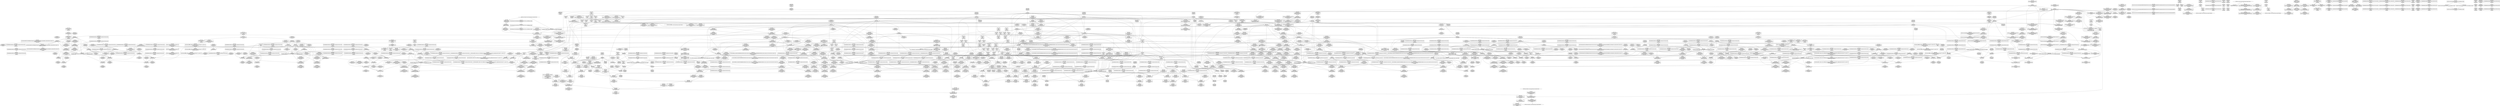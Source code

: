 digraph {
	CE0x48849c0 [shape=record,shape=Mrecord,label="{CE0x48849c0|i64*_getelementptr_inbounds_(_4_x_i64_,_4_x_i64_*___llvm_gcov_ctr133,_i64_0,_i64_2)|*Constant*|*SummSink*}"]
	CE0x48a5090 [shape=record,shape=Mrecord,label="{CE0x48a5090|__rcu_read_lock:tmp3}"]
	CE0x48469d0 [shape=record,shape=Mrecord,label="{CE0x48469d0|rcu_read_lock:tmp1|*SummSource*}"]
	CE0x4882800 [shape=record,shape=Mrecord,label="{CE0x4882800|i32_1|*Constant*}"]
	CE0x47db510 [shape=record,shape=Mrecord,label="{CE0x47db510|selinux_kernel_module_request:bb}"]
	CE0x47f1b90 [shape=record,shape=Mrecord,label="{CE0x47f1b90|get_current:entry|*SummSink*}"]
	CE0x48638b0 [shape=record,shape=Mrecord,label="{CE0x48638b0|rcu_read_unlock:tmp4|include/linux/rcupdate.h,933}"]
	CE0x47f4ab0 [shape=record,shape=Mrecord,label="{CE0x47f4ab0|_call_void_rcu_read_lock()_#10,_!dbg_!27712|security/selinux/hooks.c,207}"]
	CE0x482a160 [shape=record,shape=Mrecord,label="{CE0x482a160|task_sid:tmp27|security/selinux/hooks.c,208|*SummSink*}"]
	CE0x47eadc0 [shape=record,shape=Mrecord,label="{CE0x47eadc0|i32_1|*Constant*}"]
	CE0x48766c0 [shape=record,shape=Mrecord,label="{CE0x48766c0|rcu_lock_release:tmp7|*SummSource*}"]
	CE0x484afc0 [shape=record,shape=Mrecord,label="{CE0x484afc0|i64*_getelementptr_inbounds_(_4_x_i64_,_4_x_i64_*___llvm_gcov_ctr135,_i64_0,_i64_1)|*Constant*|*SummSink*}"]
	CE0x4868770 [shape=record,shape=Mrecord,label="{CE0x4868770|i64*_getelementptr_inbounds_(_4_x_i64_,_4_x_i64_*___llvm_gcov_ctr130,_i64_0,_i64_1)|*Constant*}"]
	CE0x47e8d70 [shape=record,shape=Mrecord,label="{CE0x47e8d70|GLOBAL:__llvm_gcov_ctr127|Global_var:__llvm_gcov_ctr127|*SummSource*}"]
	CE0x47ed2e0 [shape=record,shape=Mrecord,label="{CE0x47ed2e0|i8_1|*Constant*|*SummSource*}"]
	CE0x47ef600 [shape=record,shape=Mrecord,label="{CE0x47ef600|selinux_kernel_module_request:ad|security/selinux/hooks.c, 3561|*SummSource*}"]
	CE0x47d7d80 [shape=record,shape=Mrecord,label="{CE0x47d7d80|_ret_void,_!dbg_!27735|include/linux/rcupdate.h,884|*SummSource*}"]
	CE0x4803520 [shape=record,shape=Mrecord,label="{CE0x4803520|rcu_read_lock:bb|*SummSource*}"]
	CE0x4883f80 [shape=record,shape=Mrecord,label="{CE0x4883f80|_call_void_mcount()_#3|*SummSink*}"]
	CE0x5a7afd0 [shape=record,shape=Mrecord,label="{CE0x5a7afd0|selinux_kernel_module_request:type|security/selinux/hooks.c,3565|*SummSink*}"]
	CE0x47d0c40 [shape=record,shape=Mrecord,label="{CE0x47d0c40|selinux_kernel_module_request:call|security/selinux/hooks.c,3563}"]
	CE0x4876830 [shape=record,shape=Mrecord,label="{CE0x4876830|i8*_undef|*Constant*}"]
	CE0x47d0b80 [shape=record,shape=Mrecord,label="{CE0x47d0b80|_call_void_mcount()_#3|*SummSink*}"]
	CE0x47f19f0 [shape=record,shape=Mrecord,label="{CE0x47f19f0|task_sid:tmp2}"]
	CE0x48726a0 [shape=record,shape=Mrecord,label="{CE0x48726a0|rcu_read_unlock:tmp19|include/linux/rcupdate.h,933|*SummSource*}"]
	CE0x4828e50 [shape=record,shape=Mrecord,label="{CE0x4828e50|%struct.task_struct*_(%struct.task_struct**)*_asm_movq_%gs:$_1:P_,$0_,_r,im,_dirflag_,_fpsr_,_flags_}"]
	CE0x48ad520 [shape=record,shape=Mrecord,label="{CE0x48ad520|__rcu_read_unlock:tmp2|*SummSink*}"]
	CE0x4828b20 [shape=record,shape=Mrecord,label="{CE0x4828b20|task_sid:bb|*SummSource*}"]
	CE0x48a4960 [shape=record,shape=Mrecord,label="{CE0x48a4960|COLLAPSED:_GCMRE___llvm_gcov_ctr128_internal_global_4_x_i64_zeroinitializer:_elem_0:default:}"]
	CE0x4864170 [shape=record,shape=Mrecord,label="{CE0x4864170|i64*_getelementptr_inbounds_(_4_x_i64_,_4_x_i64_*___llvm_gcov_ctr134,_i64_0,_i64_1)|*Constant*|*SummSink*}"]
	CE0x48a4f80 [shape=record,shape=Mrecord,label="{CE0x48a4f80|__rcu_read_lock:tmp2|*SummSink*}"]
	CE0x47d65e0 [shape=record,shape=Mrecord,label="{CE0x47d65e0|task_sid:tobool1|security/selinux/hooks.c,208|*SummSource*}"]
	CE0x47f1e00 [shape=record,shape=Mrecord,label="{CE0x47f1e00|_ret_%struct.task_struct*_%tmp4,_!dbg_!27714|./arch/x86/include/asm/current.h,14|*SummSink*}"]
	CE0x47ef670 [shape=record,shape=Mrecord,label="{CE0x47ef670|selinux_kernel_module_request:ad|security/selinux/hooks.c, 3561|*SummSink*}"]
	CE0x47d0260 [shape=record,shape=Mrecord,label="{CE0x47d0260|task_sid:tmp18|security/selinux/hooks.c,208|*SummSink*}"]
	CE0x485bc00 [shape=record,shape=Mrecord,label="{CE0x485bc00|i64*_getelementptr_inbounds_(_4_x_i64_,_4_x_i64_*___llvm_gcov_ctr129,_i64_0,_i64_2)|*Constant*|*SummSource*}"]
	CE0x48a28e0 [shape=record,shape=Mrecord,label="{CE0x48a28e0|__preempt_count_sub:tmp|*SummSource*}"]
	CE0x47f30b0 [shape=record,shape=Mrecord,label="{CE0x47f30b0|avc_has_perm:auditdata|Function::avc_has_perm&Arg::auditdata::|*SummSink*}"]
	CE0x486a8f0 [shape=record,shape=Mrecord,label="{CE0x486a8f0|rcu_lock_acquire:tmp3|*SummSink*}"]
	CE0x47f01d0 [shape=record,shape=Mrecord,label="{CE0x47f01d0|selinux_kernel_module_request:bb|*SummSource*}"]
	CE0x47f0720 [shape=record,shape=Mrecord,label="{CE0x47f0720|i64*_getelementptr_inbounds_(_13_x_i64_,_13_x_i64_*___llvm_gcov_ctr126,_i64_0,_i64_1)|*Constant*|*SummSource*}"]
	CE0x48271b0 [shape=record,shape=Mrecord,label="{CE0x48271b0|%struct.task_struct*_(%struct.task_struct**)*_asm_movq_%gs:$_1:P_,$0_,_r,im,_dirflag_,_fpsr_,_flags_|*SummSink*}"]
	CE0x483d040 [shape=record,shape=Mrecord,label="{CE0x483d040|rcu_read_lock:tmp18|include/linux/rcupdate.h,882|*SummSink*}"]
	CE0x47dccc0 [shape=record,shape=Mrecord,label="{CE0x47dccc0|selinux_kernel_module_request:call1|security/selinux/hooks.c,3563}"]
	CE0x4899690 [shape=record,shape=Mrecord,label="{CE0x4899690|__rcu_read_unlock:do.end}"]
	CE0x486e430 [shape=record,shape=Mrecord,label="{CE0x486e430|rcu_read_unlock:tmp12|include/linux/rcupdate.h,933|*SummSource*}"]
	CE0x4826ec0 [shape=record,shape=Mrecord,label="{CE0x4826ec0|get_current:tmp|*SummSource*}"]
	CE0x47f7640 [shape=record,shape=Mrecord,label="{CE0x47f7640|i32_0|*Constant*|*SummSink*}"]
	CE0x486cbb0 [shape=record,shape=Mrecord,label="{CE0x486cbb0|i64*_getelementptr_inbounds_(_4_x_i64_,_4_x_i64_*___llvm_gcov_ctr130,_i64_0,_i64_2)|*Constant*}"]
	CE0x47ffdb0 [shape=record,shape=Mrecord,label="{CE0x47ffdb0|task_sid:tmp5|security/selinux/hooks.c,208|*SummSource*}"]
	CE0x47ff7e0 [shape=record,shape=Mrecord,label="{CE0x47ff7e0|rcu_read_lock:call3|include/linux/rcupdate.h,882|*SummSource*}"]
	CE0x4819ab0 [shape=record,shape=Mrecord,label="{CE0x4819ab0|rcu_read_unlock:tmp3|*SummSource*}"]
	CE0x47e55c0 [shape=record,shape=Mrecord,label="{CE0x47e55c0|selinux_kernel_module_request:kmod_name2|security/selinux/hooks.c,3566}"]
	CE0x4885ab0 [shape=record,shape=Mrecord,label="{CE0x4885ab0|i32_0|*Constant*}"]
	CE0x47e8180 [shape=record,shape=Mrecord,label="{CE0x47e8180|task_sid:tmp4|*LoadInst*|security/selinux/hooks.c,208}"]
	CE0x47ed1e0 [shape=record,shape=Mrecord,label="{CE0x47ed1e0|task_sid:tmp19|security/selinux/hooks.c,208|*SummSource*}"]
	CE0x47f66f0 [shape=record,shape=Mrecord,label="{CE0x47f66f0|i32_16|*Constant*|*SummSource*}"]
	CE0x47d6b30 [shape=record,shape=Mrecord,label="{CE0x47d6b30|i64*_getelementptr_inbounds_(_11_x_i64_,_11_x_i64_*___llvm_gcov_ctr127,_i64_0,_i64_1)|*Constant*|*SummSource*}"]
	CE0x48786f0 [shape=record,shape=Mrecord,label="{CE0x48786f0|_call_void___rcu_read_unlock()_#10,_!dbg_!27734|include/linux/rcupdate.h,937|*SummSink*}"]
	CE0x48a48f0 [shape=record,shape=Mrecord,label="{CE0x48a48f0|__rcu_read_lock:tmp}"]
	CE0x47fe540 [shape=record,shape=Mrecord,label="{CE0x47fe540|task_sid:land.lhs.true2}"]
	CE0x4843cd0 [shape=record,shape=Mrecord,label="{CE0x4843cd0|rcu_read_unlock:tmp7|include/linux/rcupdate.h,933}"]
	CE0x47eda90 [shape=record,shape=Mrecord,label="{CE0x47eda90|i64*_getelementptr_inbounds_(_2_x_i64_,_2_x_i64_*___llvm_gcov_ctr131,_i64_0,_i64_1)|*Constant*|*SummSource*}"]
	CE0x47d7f00 [shape=record,shape=Mrecord,label="{CE0x47d7f00|get_current:tmp2|*SummSource*}"]
	CE0x48256d0 [shape=record,shape=Mrecord,label="{CE0x48256d0|i8*_getelementptr_inbounds_(_41_x_i8_,_41_x_i8_*_.str44,_i32_0,_i32_0)|*Constant*}"]
	CE0x47e92d0 [shape=record,shape=Mrecord,label="{CE0x47e92d0|task_sid:tmp4|*LoadInst*|security/selinux/hooks.c,208|*SummSink*}"]
	CE0x482ab10 [shape=record,shape=Mrecord,label="{CE0x482ab10|cred_sid:entry}"]
	CE0x486e880 [shape=record,shape=Mrecord,label="{CE0x486e880|rcu_read_unlock:call3|include/linux/rcupdate.h,933|*SummSource*}"]
	CE0x48793d0 [shape=record,shape=Mrecord,label="{CE0x48793d0|_ret_void,_!dbg_!27717|include/linux/rcupdate.h,245|*SummSource*}"]
	CE0x47e4e80 [shape=record,shape=Mrecord,label="{CE0x47e4e80|selinux_kernel_module_request:u|security/selinux/hooks.c,3566}"]
	CE0x481c6a0 [shape=record,shape=Mrecord,label="{CE0x481c6a0|task_sid:tmp|*SummSink*}"]
	CE0x4885cb0 [shape=record,shape=Mrecord,label="{CE0x4885cb0|rcu_lock_acquire:__here}"]
	CE0x4886e70 [shape=record,shape=Mrecord,label="{CE0x4886e70|rcu_lock_acquire:tmp7}"]
	CE0x488cce0 [shape=record,shape=Mrecord,label="{CE0x488cce0|_call_void___preempt_count_sub(i32_1)_#10,_!dbg_!27715|include/linux/rcupdate.h,244|*SummSink*}"]
	CE0x47e5e50 [shape=record,shape=Mrecord,label="{CE0x47e5e50|task_sid:tmp7|security/selinux/hooks.c,208|*SummSource*}"]
	CE0x4867560 [shape=record,shape=Mrecord,label="{CE0x4867560|rcu_read_unlock:tmp10|include/linux/rcupdate.h,933|*SummSink*}"]
	CE0x4808710 [shape=record,shape=Mrecord,label="{CE0x4808710|task_sid:tmp27|security/selinux/hooks.c,208}"]
	CE0x47e8520 [shape=record,shape=Mrecord,label="{CE0x47e8520|task_sid:tmp4|*LoadInst*|security/selinux/hooks.c,208|*SummSource*}"]
	CE0x47ffe80 [shape=record,shape=Mrecord,label="{CE0x47ffe80|task_sid:tmp5|security/selinux/hooks.c,208|*SummSink*}"]
	CE0x48261d0 [shape=record,shape=Mrecord,label="{CE0x48261d0|task_sid:do.end6|*SummSource*}"]
	CE0x4868a20 [shape=record,shape=Mrecord,label="{CE0x4868a20|rcu_read_unlock:tmp}"]
	CE0x47e21d0 [shape=record,shape=Mrecord,label="{CE0x47e21d0|rcu_read_lock:entry|*SummSource*}"]
	CE0x4807c80 [shape=record,shape=Mrecord,label="{CE0x4807c80|task_sid:tmp24|security/selinux/hooks.c,208|*SummSink*}"]
	CE0x47ff100 [shape=record,shape=Mrecord,label="{CE0x47ff100|rcu_read_lock:tmp12|include/linux/rcupdate.h,882}"]
	CE0x47dcd30 [shape=record,shape=Mrecord,label="{CE0x47dcd30|selinux_kernel_module_request:call1|security/selinux/hooks.c,3563|*SummSink*}"]
	CE0x48035f0 [shape=record,shape=Mrecord,label="{CE0x48035f0|rcu_read_lock:bb|*SummSink*}"]
	CE0x47e1630 [shape=record,shape=Mrecord,label="{CE0x47e1630|get_current:tmp1|*SummSource*}"]
	CE0x484d8e0 [shape=record,shape=Mrecord,label="{CE0x484d8e0|rcu_read_lock:tmp16|include/linux/rcupdate.h,882}"]
	CE0x48497f0 [shape=record,shape=Mrecord,label="{CE0x48497f0|i64*_getelementptr_inbounds_(_4_x_i64_,_4_x_i64_*___llvm_gcov_ctr128,_i64_0,_i64_2)|*Constant*|*SummSource*}"]
	CE0x47d9db0 [shape=record,shape=Mrecord,label="{CE0x47d9db0|get_current:bb|*SummSink*}"]
	CE0x482e0e0 [shape=record,shape=Mrecord,label="{CE0x482e0e0|i64*_getelementptr_inbounds_(_13_x_i64_,_13_x_i64_*___llvm_gcov_ctr126,_i64_0,_i64_11)|*Constant*|*SummSink*}"]
	CE0x4899e50 [shape=record,shape=Mrecord,label="{CE0x4899e50|__rcu_read_unlock:tmp7|include/linux/rcupdate.h,245|*SummSource*}"]
	CE0x47ed7d0 [shape=record,shape=Mrecord,label="{CE0x47ed7d0|i64*_getelementptr_inbounds_(_2_x_i64_,_2_x_i64_*___llvm_gcov_ctr131,_i64_0,_i64_1)|*Constant*}"]
	CE0x48266e0 [shape=record,shape=Mrecord,label="{CE0x48266e0|task_sid:tmp11|security/selinux/hooks.c,208|*SummSink*}"]
	CE0x47f43f0 [shape=record,shape=Mrecord,label="{CE0x47f43f0|selinux_kernel_module_request:call|security/selinux/hooks.c,3563|*SummSink*}"]
	CE0x47dd4f0 [shape=record,shape=Mrecord,label="{CE0x47dd4f0|task_sid:tmp17|security/selinux/hooks.c,208|*SummSource*}"]
	CE0x48217f0 [shape=record,shape=Mrecord,label="{CE0x48217f0|task_sid:tmp15|security/selinux/hooks.c,208|*SummSource*}"]
	CE0x47cfb90 [shape=record,shape=Mrecord,label="{CE0x47cfb90|task_sid:tmp18|security/selinux/hooks.c,208}"]
	CE0x486a640 [shape=record,shape=Mrecord,label="{CE0x486a640|rcu_lock_release:tmp1|*SummSink*}"]
	CE0x4849bc0 [shape=record,shape=Mrecord,label="{CE0x4849bc0|GLOBAL:__preempt_count_sub|*Constant*|*SummSource*}"]
	CE0x48899d0 [shape=record,shape=Mrecord,label="{CE0x48899d0|i32_2|*Constant*}"]
	CE0x47ebc70 [shape=record,shape=Mrecord,label="{CE0x47ebc70|i64*_getelementptr_inbounds_(_13_x_i64_,_13_x_i64_*___llvm_gcov_ctr126,_i64_0,_i64_9)|*Constant*|*SummSource*}"]
	CE0x48086a0 [shape=record,shape=Mrecord,label="{CE0x48086a0|i64*_getelementptr_inbounds_(_13_x_i64_,_13_x_i64_*___llvm_gcov_ctr126,_i64_0,_i64_12)|*Constant*}"]
	CE0x47fd920 [shape=record,shape=Mrecord,label="{CE0x47fd920|cred_sid:security|security/selinux/hooks.c,196|*SummSink*}"]
	CE0x486d6d0 [shape=record,shape=Mrecord,label="{CE0x486d6d0|rcu_read_unlock:tmp10|include/linux/rcupdate.h,933}"]
	CE0x4807b30 [shape=record,shape=Mrecord,label="{CE0x4807b30|_call_void_lockdep_rcu_suspicious(i8*_getelementptr_inbounds_(_25_x_i8_,_25_x_i8_*_.str45,_i32_0,_i32_0),_i32_934,_i8*_getelementptr_inbounds_(_44_x_i8_,_44_x_i8_*_.str47,_i32_0,_i32_0))_#10,_!dbg_!27726|include/linux/rcupdate.h,933|*SummSink*}"]
	CE0x48a4590 [shape=record,shape=Mrecord,label="{CE0x48a4590|__rcu_read_lock:bb}"]
	CE0x47e8b30 [shape=record,shape=Mrecord,label="{CE0x47e8b30|i64_2|*Constant*|*SummSource*}"]
	CE0x4803660 [shape=record,shape=Mrecord,label="{CE0x4803660|task_sid:land.lhs.true|*SummSource*}"]
	CE0x48038f0 [shape=record,shape=Mrecord,label="{CE0x48038f0|task_sid:do.body|*SummSource*}"]
	CE0x4821860 [shape=record,shape=Mrecord,label="{CE0x4821860|task_sid:tmp15|security/selinux/hooks.c,208|*SummSink*}"]
	CE0x4848ad0 [shape=record,shape=Mrecord,label="{CE0x4848ad0|rcu_read_lock:tobool|include/linux/rcupdate.h,882|*SummSink*}"]
	CE0x484dd40 [shape=record,shape=Mrecord,label="{CE0x484dd40|i64*_getelementptr_inbounds_(_11_x_i64_,_11_x_i64_*___llvm_gcov_ctr127,_i64_0,_i64_8)|*Constant*}"]
	CE0x47cffe0 [shape=record,shape=Mrecord,label="{CE0x47cffe0|task_sid:tmp19|security/selinux/hooks.c,208}"]
	CE0x481dc70 [shape=record,shape=Mrecord,label="{CE0x481dc70|i32_208|*Constant*|*SummSink*}"]
	CE0x47e9fe0 [shape=record,shape=Mrecord,label="{CE0x47e9fe0|_ret_void,_!dbg_!27717|include/linux/rcupdate.h,240}"]
	CE0x4868000 [shape=record,shape=Mrecord,label="{CE0x4868000|GLOBAL:__llvm_gcov_ctr132|Global_var:__llvm_gcov_ctr132}"]
	CE0x488d070 [shape=record,shape=Mrecord,label="{CE0x488d070|rcu_lock_acquire:tmp}"]
	CE0x47d3ae0 [shape=record,shape=Mrecord,label="{CE0x47d3ae0|task_sid:if.then|*SummSource*}"]
	CE0x47fc030 [shape=record,shape=Mrecord,label="{CE0x47fc030|task_sid:tmp13|security/selinux/hooks.c,208|*SummSource*}"]
	CE0x4868c50 [shape=record,shape=Mrecord,label="{CE0x4868c50|_call_void___preempt_count_add(i32_1)_#10,_!dbg_!27711|include/linux/rcupdate.h,239}"]
	CE0x4879310 [shape=record,shape=Mrecord,label="{CE0x4879310|_ret_void,_!dbg_!27717|include/linux/rcupdate.h,245}"]
	CE0x47c9920 [shape=record,shape=Mrecord,label="{CE0x47c9920|GLOBAL:rcu_read_unlock|*Constant*|*SummSource*}"]
	CE0x4808f00 [shape=record,shape=Mrecord,label="{CE0x4808f00|task_sid:tmp27|security/selinux/hooks.c,208|*SummSource*}"]
	CE0x48918b0 [shape=record,shape=Mrecord,label="{CE0x48918b0|i64*_getelementptr_inbounds_(_4_x_i64_,_4_x_i64_*___llvm_gcov_ctr134,_i64_0,_i64_2)|*Constant*|*SummSource*}"]
	CE0x47d6360 [shape=record,shape=Mrecord,label="{CE0x47d6360|selinux_kernel_module_request:tmp2|*SummSource*}"]
	CE0x48425f0 [shape=record,shape=Mrecord,label="{CE0x48425f0|rcu_read_lock:tmp|*SummSource*}"]
	CE0x4864670 [shape=record,shape=Mrecord,label="{CE0x4864670|rcu_read_unlock:tobool1|include/linux/rcupdate.h,933}"]
	CE0x47f6ab0 [shape=record,shape=Mrecord,label="{CE0x47f6ab0|avc_has_perm:requested|Function::avc_has_perm&Arg::requested::}"]
	CE0x47d7800 [shape=record,shape=Mrecord,label="{CE0x47d7800|task_sid:tmp6|security/selinux/hooks.c,208}"]
	CE0x4819130 [shape=record,shape=Mrecord,label="{CE0x4819130|rcu_read_lock:tmp|*SummSink*}"]
	CE0x481b280 [shape=record,shape=Mrecord,label="{CE0x481b280|rcu_read_lock:tobool1|include/linux/rcupdate.h,882}"]
	CE0x4868170 [shape=record,shape=Mrecord,label="{CE0x4868170|GLOBAL:__llvm_gcov_ctr132|Global_var:__llvm_gcov_ctr132|*SummSource*}"]
	CE0x48bac80 [shape=record,shape=Mrecord,label="{CE0x48bac80|__rcu_read_unlock:tmp3|*SummSink*}"]
	CE0x484ba80 [shape=record,shape=Mrecord,label="{CE0x484ba80|VOIDTB_TE:_CE:_elem_0:default:}"]
	CE0x48246d0 [shape=record,shape=Mrecord,label="{CE0x48246d0|rcu_read_lock:tmp4|include/linux/rcupdate.h,882}"]
	CE0x47fe1e0 [shape=record,shape=Mrecord,label="{CE0x47fe1e0|cred_sid:tmp4|*LoadInst*|security/selinux/hooks.c,196|*SummSource*}"]
	CE0x47d5ee0 [shape=record,shape=Mrecord,label="{CE0x47d5ee0|GLOBAL:__llvm_gcov_ctr127|Global_var:__llvm_gcov_ctr127}"]
	CE0x4801fa0 [shape=record,shape=Mrecord,label="{CE0x4801fa0|0:_i32,_4:_i32,_8:_i32,_12:_i32,_:_CMRE_4,8_|*MultipleSource*|security/selinux/hooks.c,196|security/selinux/hooks.c,197|*LoadInst*|security/selinux/hooks.c,196}"]
	CE0x47f2a10 [shape=record,shape=Mrecord,label="{CE0x47f2a10|task_sid:tobool4|security/selinux/hooks.c,208|*SummSink*}"]
	CE0x4869e00 [shape=record,shape=Mrecord,label="{CE0x4869e00|i64*_getelementptr_inbounds_(_4_x_i64_,_4_x_i64_*___llvm_gcov_ctr128,_i64_0,_i64_3)|*Constant*|*SummSource*}"]
	CE0x4877860 [shape=record,shape=Mrecord,label="{CE0x4877860|GLOBAL:rcu_lock_release|*Constant*|*SummSource*}"]
	CE0x4884090 [shape=record,shape=Mrecord,label="{CE0x4884090|i64*_getelementptr_inbounds_(_4_x_i64_,_4_x_i64_*___llvm_gcov_ctr133,_i64_0,_i64_2)|*Constant*}"]
	CE0x4898f70 [shape=record,shape=Mrecord,label="{CE0x4898f70|_ret_void,_!dbg_!27720|./arch/x86/include/asm/preempt.h,78|*SummSource*}"]
	CE0x47f64a0 [shape=record,shape=Mrecord,label="{CE0x47f64a0|avc_has_perm:tclass|Function::avc_has_perm&Arg::tclass::|*SummSink*}"]
	CE0x485b710 [shape=record,shape=Mrecord,label="{CE0x485b710|__preempt_count_sub:tmp3}"]
	CE0x483d560 [shape=record,shape=Mrecord,label="{CE0x483d560|_call_void_lockdep_rcu_suspicious(i8*_getelementptr_inbounds_(_25_x_i8_,_25_x_i8_*_.str45,_i32_0,_i32_0),_i32_883,_i8*_getelementptr_inbounds_(_42_x_i8_,_42_x_i8_*_.str46,_i32_0,_i32_0))_#10,_!dbg_!27728|include/linux/rcupdate.h,882|*SummSource*}"]
	CE0x4874c80 [shape=record,shape=Mrecord,label="{CE0x4874c80|_call_void_rcu_lock_release(%struct.lockdep_map*_rcu_lock_map)_#10,_!dbg_!27733|include/linux/rcupdate.h,935|*SummSource*}"]
	CE0x47f8620 [shape=record,shape=Mrecord,label="{CE0x47f8620|selinux_kernel_module_request:tmp|*SummSink*}"]
	CE0x486e9b0 [shape=record,shape=Mrecord,label="{CE0x486e9b0|rcu_read_unlock:call3|include/linux/rcupdate.h,933|*SummSink*}"]
	CE0x48071d0 [shape=record,shape=Mrecord,label="{CE0x48071d0|rcu_read_unlock:tmp18|include/linux/rcupdate.h,933}"]
	CE0x4818890 [shape=record,shape=Mrecord,label="{CE0x4818890|GLOBAL:rcu_lock_map|Global_var:rcu_lock_map|*SummSink*}"]
	CE0x47fc0a0 [shape=record,shape=Mrecord,label="{CE0x47fc0a0|task_sid:tmp13|security/selinux/hooks.c,208|*SummSink*}"]
	CE0x4855710 [shape=record,shape=Mrecord,label="{CE0x4855710|__preempt_count_sub:tmp4|./arch/x86/include/asm/preempt.h,77|*SummSink*}"]
	CE0x484d5f0 [shape=record,shape=Mrecord,label="{CE0x484d5f0|rcu_read_lock:tmp15|include/linux/rcupdate.h,882|*SummSource*}"]
	CE0x488ba40 [shape=record,shape=Mrecord,label="{CE0x488ba40|rcu_lock_release:tmp3|*SummSource*}"]
	CE0x47f1c00 [shape=record,shape=Mrecord,label="{CE0x47f1c00|_ret_%struct.task_struct*_%tmp4,_!dbg_!27714|./arch/x86/include/asm/current.h,14|*SummSource*}"]
	CE0x47fd110 [shape=record,shape=Mrecord,label="{CE0x47fd110|i32_22|*Constant*|*SummSink*}"]
	CE0x47c9780 [shape=record,shape=Mrecord,label="{CE0x47c9780|rcu_read_unlock:entry}"]
	CE0x47d7af0 [shape=record,shape=Mrecord,label="{CE0x47d7af0|i32_77|*Constant*}"]
	CE0x4881e90 [shape=record,shape=Mrecord,label="{CE0x4881e90|rcu_lock_release:tmp5|include/linux/rcupdate.h,423}"]
	CE0x48ad690 [shape=record,shape=Mrecord,label="{CE0x48ad690|__rcu_read_unlock:tmp3}"]
	CE0x48997d0 [shape=record,shape=Mrecord,label="{CE0x48997d0|__preempt_count_add:tmp1}"]
	CE0x47ece40 [shape=record,shape=Mrecord,label="{CE0x47ece40|task_sid:tmp10|security/selinux/hooks.c,208|*SummSource*}"]
	CE0x4821400 [shape=record,shape=Mrecord,label="{CE0x4821400|rcu_read_unlock:tmp13|include/linux/rcupdate.h,933|*SummSource*}"]
	CE0x48be650 [shape=record,shape=Mrecord,label="{CE0x48be650|i64*_getelementptr_inbounds_(_4_x_i64_,_4_x_i64_*___llvm_gcov_ctr129,_i64_0,_i64_1)|*Constant*|*SummSource*}"]
	CE0x48276f0 [shape=record,shape=Mrecord,label="{CE0x48276f0|GLOBAL:rcu_read_lock|*Constant*}"]
	CE0x47ddf60 [shape=record,shape=Mrecord,label="{CE0x47ddf60|_ret_i32_%call7,_!dbg_!27749|security/selinux/hooks.c,210|*SummSource*}"]
	CE0x48716a0 [shape=record,shape=Mrecord,label="{CE0x48716a0|i64*_getelementptr_inbounds_(_4_x_i64_,_4_x_i64_*___llvm_gcov_ctr130,_i64_0,_i64_2)|*Constant*|*SummSource*}"]
	CE0x486ac90 [shape=record,shape=Mrecord,label="{CE0x486ac90|i64*_getelementptr_inbounds_(_4_x_i64_,_4_x_i64_*___llvm_gcov_ctr135,_i64_0,_i64_3)|*Constant*}"]
	CE0x4875f30 [shape=record,shape=Mrecord,label="{CE0x4875f30|rcu_lock_release:tmp6}"]
	CE0x4864fe0 [shape=record,shape=Mrecord,label="{CE0x4864fe0|rcu_read_unlock:call|include/linux/rcupdate.h,933|*SummSink*}"]
	CE0x4828810 [shape=record,shape=Mrecord,label="{CE0x4828810|rcu_read_lock:if.then|*SummSource*}"]
	CE0x4872550 [shape=record,shape=Mrecord,label="{CE0x4872550|rcu_read_unlock:tmp19|include/linux/rcupdate.h,933}"]
	"CONST[source:0(mediator),value:2(dynamic)][purpose:{subject}][SrcIdx:3]"
	CE0x47d9c80 [shape=record,shape=Mrecord,label="{CE0x47d9c80|get_current:bb|*SummSource*}"]
	CE0x4847850 [shape=record,shape=Mrecord,label="{CE0x4847850|_ret_void,_!dbg_!27717|include/linux/rcupdate.h,240|*SummSource*}"]
	CE0x488d0e0 [shape=record,shape=Mrecord,label="{CE0x488d0e0|COLLAPSED:_GCMRE___llvm_gcov_ctr130_internal_global_4_x_i64_zeroinitializer:_elem_0:default:}"]
	CE0x4869840 [shape=record,shape=Mrecord,label="{CE0x4869840|rcu_read_unlock:do.body|*SummSource*}"]
	CE0x47de7b0 [shape=record,shape=Mrecord,label="{CE0x47de7b0|i64_6|*Constant*}"]
	CE0x47c9220 [shape=record,shape=Mrecord,label="{CE0x47c9220|GLOBAL:rcu_read_unlock|*Constant*}"]
	CE0x47f5d40 [shape=record,shape=Mrecord,label="{CE0x47f5d40|avc_has_perm:tsid|Function::avc_has_perm&Arg::tsid::|*SummSink*}"]
	CE0x4874c10 [shape=record,shape=Mrecord,label="{CE0x4874c10|_call_void_rcu_lock_release(%struct.lockdep_map*_rcu_lock_map)_#10,_!dbg_!27733|include/linux/rcupdate.h,935}"]
	CE0x4869b20 [shape=record,shape=Mrecord,label="{CE0x4869b20|i64*_getelementptr_inbounds_(_11_x_i64_,_11_x_i64_*___llvm_gcov_ctr132,_i64_0,_i64_0)|*Constant*|*SummSource*}"]
	CE0x47ddd90 [shape=record,shape=Mrecord,label="{CE0x47ddd90|task_sid:task|Function::task_sid&Arg::task::|*SummSink*}"]
	CE0x47e5820 [shape=record,shape=Mrecord,label="{CE0x47e5820|get_current:tmp4|./arch/x86/include/asm/current.h,14}"]
	CE0x4864700 [shape=record,shape=Mrecord,label="{CE0x4864700|rcu_read_unlock:tobool1|include/linux/rcupdate.h,933|*SummSource*}"]
	CE0x4828930 [shape=record,shape=Mrecord,label="{CE0x4828930|rcu_read_lock:if.then|*SummSink*}"]
	CE0x4884ca0 [shape=record,shape=Mrecord,label="{CE0x4884ca0|rcu_lock_release:tmp4|include/linux/rcupdate.h,423}"]
	CE0x4898fe0 [shape=record,shape=Mrecord,label="{CE0x4898fe0|_ret_void,_!dbg_!27720|./arch/x86/include/asm/preempt.h,78|*SummSink*}"]
	CE0x483ccf0 [shape=record,shape=Mrecord,label="{CE0x483ccf0|rcu_read_lock:tmp18|include/linux/rcupdate.h,882}"]
	CE0x47df380 [shape=record,shape=Mrecord,label="{CE0x47df380|0:_i8,_8:_i8*,_24:_%struct.selinux_audit_data*,_:_SCMRE_0,1_|*MultipleSource*|security/selinux/hooks.c, 3561|security/selinux/hooks.c,3565}"]
	CE0x48244d0 [shape=record,shape=Mrecord,label="{CE0x48244d0|i32_0|*Constant*}"]
	CE0x4825c30 [shape=record,shape=Mrecord,label="{CE0x4825c30|GLOBAL:__rcu_read_lock|*Constant*|*SummSink*}"]
	CE0x484cca0 [shape=record,shape=Mrecord,label="{CE0x484cca0|rcu_read_lock:tmp14|include/linux/rcupdate.h,882}"]
	CE0x47fe060 [shape=record,shape=Mrecord,label="{CE0x47fe060|cred_sid:tmp4|*LoadInst*|security/selinux/hooks.c,196}"]
	CE0x47e5f60 [shape=record,shape=Mrecord,label="{CE0x47e5f60|i64*_getelementptr_inbounds_(_2_x_i64_,_2_x_i64_*___llvm_gcov_ctr98,_i64_0,_i64_0)|*Constant*|*SummSink*}"]
	CE0x4864300 [shape=record,shape=Mrecord,label="{CE0x4864300|i64*_getelementptr_inbounds_(_4_x_i64_,_4_x_i64_*___llvm_gcov_ctr128,_i64_0,_i64_1)|*Constant*}"]
	CE0x48a6be0 [shape=record,shape=Mrecord,label="{CE0x48a6be0|__preempt_count_add:do.body|*SummSink*}"]
	CE0x47d60c0 [shape=record,shape=Mrecord,label="{CE0x47d60c0|task_sid:do.body5|*SummSink*}"]
	CE0x47f1a60 [shape=record,shape=Mrecord,label="{CE0x47f1a60|task_sid:tmp2|*SummSource*}"]
	CE0x47d2da0 [shape=record,shape=Mrecord,label="{CE0x47d2da0|GLOBAL:lockdep_rcu_suspicious|*Constant*}"]
	CE0x4877f70 [shape=record,shape=Mrecord,label="{CE0x4877f70|GLOBAL:__rcu_read_unlock|*Constant*}"]
	CE0x4866140 [shape=record,shape=Mrecord,label="{CE0x4866140|GLOBAL:__preempt_count_add|*Constant*|*SummSink*}"]
	CE0x48651f0 [shape=record,shape=Mrecord,label="{CE0x48651f0|rcu_lock_release:tmp|*SummSource*}"]
	CE0x4878a60 [shape=record,shape=Mrecord,label="{CE0x4878a60|GLOBAL:__rcu_read_unlock|*Constant*|*SummSink*}"]
	CE0x47e2570 [shape=record,shape=Mrecord,label="{CE0x47e2570|avc_has_perm:ssid|Function::avc_has_perm&Arg::ssid::}"]
	CE0x48025f0 [shape=record,shape=Mrecord,label="{CE0x48025f0|rcu_read_unlock:bb|*SummSource*}"]
	CE0x48758b0 [shape=record,shape=Mrecord,label="{CE0x48758b0|rcu_lock_release:indirectgoto|*SummSource*}"]
	CE0x4867ab0 [shape=record,shape=Mrecord,label="{CE0x4867ab0|__rcu_read_lock:tmp4|include/linux/rcupdate.h,239|*SummSource*}"]
	"CONST[source:1(input),value:2(dynamic)][purpose:{object}][SrcIdx:1]"
	CE0x48bba70 [shape=record,shape=Mrecord,label="{CE0x48bba70|__rcu_read_unlock:tmp4|include/linux/rcupdate.h,244}"]
	CE0x48290b0 [shape=record,shape=Mrecord,label="{CE0x48290b0|task_sid:tmp9|security/selinux/hooks.c,208}"]
	CE0x47ffad0 [shape=record,shape=Mrecord,label="{CE0x47ffad0|i64_7|*Constant*}"]
	CE0x483fa30 [shape=record,shape=Mrecord,label="{CE0x483fa30|cred_sid:bb|*SummSource*}"]
	CE0x4877600 [shape=record,shape=Mrecord,label="{CE0x4877600|GLOBAL:rcu_lock_release|*Constant*|*SummSink*}"]
	CE0x4871260 [shape=record,shape=Mrecord,label="{CE0x4871260|rcu_read_unlock:tmp9|include/linux/rcupdate.h,933|*SummSink*}"]
	CE0x481ab80 [shape=record,shape=Mrecord,label="{CE0x481ab80|GLOBAL:rcu_lock_acquire|*Constant*|*SummSink*}"]
	CE0x4866f50 [shape=record,shape=Mrecord,label="{CE0x4866f50|__rcu_read_lock:tmp6|include/linux/rcupdate.h,240|*SummSource*}"]
	CE0x488a1d0 [shape=record,shape=Mrecord,label="{CE0x488a1d0|%struct.lockdep_map*_null|*Constant*}"]
	CE0x47d4520 [shape=record,shape=Mrecord,label="{CE0x47d4520|task_sid:tobool1|security/selinux/hooks.c,208|*SummSink*}"]
	CE0x485bb20 [shape=record,shape=Mrecord,label="{CE0x485bb20|__preempt_count_add:tmp4|./arch/x86/include/asm/preempt.h,72|*SummSink*}"]
	CE0x483a670 [shape=record,shape=Mrecord,label="{CE0x483a670|i64*_getelementptr_inbounds_(_11_x_i64_,_11_x_i64_*___llvm_gcov_ctr127,_i64_0,_i64_8)|*Constant*|*SummSink*}"]
	CE0x481c480 [shape=record,shape=Mrecord,label="{CE0x481c480|GLOBAL:rcu_lock_map|Global_var:rcu_lock_map}"]
	CE0x47f7880 [shape=record,shape=Mrecord,label="{CE0x47f7880|selinux_kernel_module_request:type|security/selinux/hooks.c,3565|*SummSource*}"]
	CE0x4863620 [shape=record,shape=Mrecord,label="{CE0x4863620|rcu_lock_acquire:__here|*SummSink*}"]
	CE0x47d3940 [shape=record,shape=Mrecord,label="{CE0x47d3940|task_sid:land.lhs.true2|*SummSink*}"]
	CE0x481bee0 [shape=record,shape=Mrecord,label="{CE0x481bee0|task_sid:real_cred|security/selinux/hooks.c,208|*SummSource*}"]
	CE0x47e7700 [shape=record,shape=Mrecord,label="{CE0x47e7700|selinux_kernel_module_request:tmp|*SummSource*}"]
	CE0x4827630 [shape=record,shape=Mrecord,label="{CE0x4827630|_call_void_mcount()_#3|*SummSink*}"]
	CE0x47d7660 [shape=record,shape=Mrecord,label="{CE0x47d7660|GLOBAL:__llvm_gcov_ctr126|Global_var:__llvm_gcov_ctr126|*SummSink*}"]
	CE0x48aeef0 [shape=record,shape=Mrecord,label="{CE0x48aeef0|_call_void_mcount()_#3|*SummSource*}"]
	CE0x4899cb0 [shape=record,shape=Mrecord,label="{CE0x4899cb0|__preempt_count_add:bb}"]
	CE0x4890270 [shape=record,shape=Mrecord,label="{CE0x4890270|_call_void_mcount()_#3|*SummSource*}"]
	CE0x47d5c50 [shape=record,shape=Mrecord,label="{CE0x47d5c50|rcu_read_lock:tmp4|include/linux/rcupdate.h,882|*SummSink*}"]
	CE0x47e8c70 [shape=record,shape=Mrecord,label="{CE0x47e8c70|task_sid:tmp5|security/selinux/hooks.c,208}"]
	CE0x48a3b90 [shape=record,shape=Mrecord,label="{CE0x48a3b90|__rcu_read_lock:do.body|*SummSink*}"]
	CE0x4869ff0 [shape=record,shape=Mrecord,label="{CE0x4869ff0|i64*_getelementptr_inbounds_(_4_x_i64_,_4_x_i64_*___llvm_gcov_ctr128,_i64_0,_i64_3)|*Constant*|*SummSink*}"]
	CE0x4882560 [shape=record,shape=Mrecord,label="{CE0x4882560|_call_void_lock_release(%struct.lockdep_map*_%map,_i32_1,_i64_ptrtoint_(i8*_blockaddress(_rcu_lock_release,_%__here)_to_i64))_#10,_!dbg_!27716|include/linux/rcupdate.h,423|*SummSource*}"]
	CE0x48847d0 [shape=record,shape=Mrecord,label="{CE0x48847d0|i64*_getelementptr_inbounds_(_4_x_i64_,_4_x_i64_*___llvm_gcov_ctr133,_i64_0,_i64_2)|*Constant*|*SummSource*}"]
	CE0x47ecb30 [shape=record,shape=Mrecord,label="{CE0x47ecb30|i64_4|*Constant*|*SummSource*}"]
	CE0x486a880 [shape=record,shape=Mrecord,label="{CE0x486a880|rcu_lock_acquire:tmp3|*SummSource*}"]
	CE0x4866980 [shape=record,shape=Mrecord,label="{CE0x4866980|__rcu_read_lock:tmp7|include/linux/rcupdate.h,240|*SummSink*}"]
	CE0x4873720 [shape=record,shape=Mrecord,label="{CE0x4873720|i64*_getelementptr_inbounds_(_11_x_i64_,_11_x_i64_*___llvm_gcov_ctr132,_i64_0,_i64_10)|*Constant*|*SummSink*}"]
	CE0x4873980 [shape=record,shape=Mrecord,label="{CE0x4873980|rcu_read_unlock:tmp22|include/linux/rcupdate.h,935}"]
	CE0x47e1a80 [shape=record,shape=Mrecord,label="{CE0x47e1a80|avc_has_perm:entry}"]
	CE0x4824200 [shape=record,shape=Mrecord,label="{CE0x4824200|_call_void_rcu_lock_acquire(%struct.lockdep_map*_rcu_lock_map)_#10,_!dbg_!27711|include/linux/rcupdate.h,881|*SummSink*}"]
	CE0x482aba0 [shape=record,shape=Mrecord,label="{CE0x482aba0|cred_sid:entry|*SummSource*}"]
	CE0x48ac700 [shape=record,shape=Mrecord,label="{CE0x48ac700|i64*_getelementptr_inbounds_(_4_x_i64_,_4_x_i64_*___llvm_gcov_ctr135,_i64_0,_i64_3)|*Constant*|*SummSource*}"]
	CE0x48471b0 [shape=record,shape=Mrecord,label="{CE0x48471b0|rcu_read_lock:if.end|*SummSink*}"]
	CE0x47de720 [shape=record,shape=Mrecord,label="{CE0x47de720|task_sid:tmp14|security/selinux/hooks.c,208|*SummSink*}"]
	CE0x47d7190 [shape=record,shape=Mrecord,label="{CE0x47d7190|cred_sid:tmp1}"]
	CE0x4870350 [shape=record,shape=Mrecord,label="{CE0x4870350|i64_1|*Constant*}"]
	CE0x488f710 [shape=record,shape=Mrecord,label="{CE0x488f710|i64_ptrtoint_(i8*_blockaddress(_rcu_lock_release,_%__here)_to_i64)|*Constant*}"]
	CE0x47f4d90 [shape=record,shape=Mrecord,label="{CE0x47f4d90|i32_1|*Constant*|*SummSink*}"]
	CE0x4844910 [shape=record,shape=Mrecord,label="{CE0x4844910|rcu_read_unlock:tmp16|include/linux/rcupdate.h,933}"]
	CE0x4819e40 [shape=record,shape=Mrecord,label="{CE0x4819e40|rcu_read_lock:tmp5|include/linux/rcupdate.h,882|*SummSink*}"]
	CE0x4842fe0 [shape=record,shape=Mrecord,label="{CE0x4842fe0|rcu_lock_release:tmp2}"]
	CE0x47cb150 [shape=record,shape=Mrecord,label="{CE0x47cb150|rcu_read_lock:do.body}"]
	CE0x47fee60 [shape=record,shape=Mrecord,label="{CE0x47fee60|rcu_read_lock:tmp11|include/linux/rcupdate.h,882|*SummSource*}"]
	CE0x48bf250 [shape=record,shape=Mrecord,label="{CE0x48bf250|i64*_getelementptr_inbounds_(_4_x_i64_,_4_x_i64_*___llvm_gcov_ctr135,_i64_0,_i64_1)|*Constant*}"]
	CE0x4877e60 [shape=record,shape=Mrecord,label="{CE0x4877e60|rcu_lock_release:map|Function::rcu_lock_release&Arg::map::|*SummSink*}"]
	CE0x4824fc0 [shape=record,shape=Mrecord,label="{CE0x4824fc0|COLLAPSED:_GCMRE___llvm_gcov_ctr131_internal_global_2_x_i64_zeroinitializer:_elem_0:default:}"]
	CE0x4886ae0 [shape=record,shape=Mrecord,label="{CE0x4886ae0|i64*_getelementptr_inbounds_(_4_x_i64_,_4_x_i64_*___llvm_gcov_ctr128,_i64_0,_i64_1)|*Constant*|*SummSink*}"]
	CE0x47deea0 [shape=record,shape=Mrecord,label="{CE0x47deea0|selinux_kernel_module_request:tmp1}"]
	CE0x4849530 [shape=record,shape=Mrecord,label="{CE0x4849530|i64*_getelementptr_inbounds_(_4_x_i64_,_4_x_i64_*___llvm_gcov_ctr128,_i64_0,_i64_2)|*Constant*|*SummSink*}"]
	CE0x4871730 [shape=record,shape=Mrecord,label="{CE0x4871730|0:_i8,_:_GCMR_rcu_read_unlock.__warned_internal_global_i8_0,_section_.data.unlikely_,_align_1:_elem_0:default:}"]
	CE0x48ace10 [shape=record,shape=Mrecord,label="{CE0x48ace10|__preempt_count_sub:sub|./arch/x86/include/asm/preempt.h,77|*SummSink*}"]
	CE0x4866730 [shape=record,shape=Mrecord,label="{CE0x4866730|__rcu_read_lock:tmp7|include/linux/rcupdate.h,240}"]
	CE0x4888250 [shape=record,shape=Mrecord,label="{CE0x4888250|__rcu_read_lock:tmp|*SummSink*}"]
	CE0x47ec8c0 [shape=record,shape=Mrecord,label="{CE0x47ec8c0|i64_5|*Constant*|*SummSink*}"]
	CE0x47fed30 [shape=record,shape=Mrecord,label="{CE0x47fed30|get_current:tmp2}"]
	CE0x4818280 [shape=record,shape=Mrecord,label="{CE0x4818280|rcu_read_lock:call|include/linux/rcupdate.h,882|*SummSource*}"]
	CE0x483a380 [shape=record,shape=Mrecord,label="{CE0x483a380|i64*_getelementptr_inbounds_(_11_x_i64_,_11_x_i64_*___llvm_gcov_ctr127,_i64_0,_i64_8)|*Constant*|*SummSource*}"]
	CE0x4845030 [shape=record,shape=Mrecord,label="{CE0x4845030|rcu_lock_acquire:tmp2}"]
	CE0x48b9e90 [shape=record,shape=Mrecord,label="{CE0x48b9e90|__rcu_read_unlock:do.end|*SummSource*}"]
	CE0x4821cf0 [shape=record,shape=Mrecord,label="{CE0x4821cf0|task_sid:tmp16|security/selinux/hooks.c,208|*SummSource*}"]
	CE0x4821d60 [shape=record,shape=Mrecord,label="{CE0x4821d60|i64*_getelementptr_inbounds_(_13_x_i64_,_13_x_i64_*___llvm_gcov_ctr126,_i64_0,_i64_8)|*Constant*}"]
	CE0x4823b00 [shape=record,shape=Mrecord,label="{CE0x4823b00|rcu_read_unlock:tmp1}"]
	CE0x47d4290 [shape=record,shape=Mrecord,label="{CE0x47d4290|get_current:tmp4|./arch/x86/include/asm/current.h,14|*SummSource*}"]
	CE0x4874680 [shape=record,shape=Mrecord,label="{CE0x4874680|i64*_getelementptr_inbounds_(_11_x_i64_,_11_x_i64_*___llvm_gcov_ctr132,_i64_0,_i64_9)|*Constant*}"]
	CE0x486de00 [shape=record,shape=Mrecord,label="{CE0x486de00|__rcu_read_unlock:tmp|*SummSource*}"]
	CE0x48b4d10 [shape=record,shape=Mrecord,label="{CE0x48b4d10|__preempt_count_sub:do.body|*SummSource*}"]
	CE0x4847f30 [shape=record,shape=Mrecord,label="{CE0x4847f30|_ret_void,_!dbg_!27719|./arch/x86/include/asm/preempt.h,73|*SummSource*}"]
	CE0x481bcf0 [shape=record,shape=Mrecord,label="{CE0x481bcf0|i32_77|*Constant*|*SummSource*}"]
	CE0x48916a0 [shape=record,shape=Mrecord,label="{CE0x48916a0|__rcu_read_unlock:tmp}"]
	CE0x48ac770 [shape=record,shape=Mrecord,label="{CE0x48ac770|i64*_getelementptr_inbounds_(_4_x_i64_,_4_x_i64_*___llvm_gcov_ctr135,_i64_0,_i64_3)|*Constant*|*SummSink*}"]
	CE0x47c9d80 [shape=record,shape=Mrecord,label="{CE0x47c9d80|_ret_void,_!dbg_!27735|include/linux/rcupdate.h,938}"]
	CE0x4845110 [shape=record,shape=Mrecord,label="{CE0x4845110|rcu_lock_acquire:tmp2|*SummSink*}"]
	CE0x48293e0 [shape=record,shape=Mrecord,label="{CE0x48293e0|i64*_getelementptr_inbounds_(_13_x_i64_,_13_x_i64_*___llvm_gcov_ctr126,_i64_0,_i64_10)|*Constant*|*SummSource*}"]
	CE0x481ae00 [shape=record,shape=Mrecord,label="{CE0x481ae00|rcu_read_unlock:call|include/linux/rcupdate.h,933}"]
	CE0x488a240 [shape=record,shape=Mrecord,label="{CE0x488a240|%struct.lockdep_map*_null|*Constant*|*SummSource*}"]
	CE0x47f4cf0 [shape=record,shape=Mrecord,label="{CE0x47f4cf0|i32_1|*Constant*|*SummSource*}"]
	CE0x5c5b930 [shape=record,shape=Mrecord,label="{CE0x5c5b930|get_current:entry|*SummSource*}"]
	CE0x4899d20 [shape=record,shape=Mrecord,label="{CE0x4899d20|__rcu_read_unlock:tmp7|include/linux/rcupdate.h,245}"]
	CE0x48249b0 [shape=record,shape=Mrecord,label="{CE0x48249b0|i64_0|*Constant*}"]
	CE0x47d1310 [shape=record,shape=Mrecord,label="{CE0x47d1310|selinux_kernel_module_request:entry|*SummSink*}"]
	CE0x48751b0 [shape=record,shape=Mrecord,label="{CE0x48751b0|_ret_void,_!dbg_!27717|include/linux/rcupdate.h,245|*SummSink*}"]
	CE0x4823550 [shape=record,shape=Mrecord,label="{CE0x4823550|task_sid:tmp7|security/selinux/hooks.c,208|*SummSink*}"]
	CE0x4828bf0 [shape=record,shape=Mrecord,label="{CE0x4828bf0|task_sid:bb|*SummSink*}"]
	CE0x47fd2f0 [shape=record,shape=Mrecord,label="{CE0x47fd2f0|cred_sid:security|security/selinux/hooks.c,196}"]
	CE0x484c010 [shape=record,shape=Mrecord,label="{CE0x484c010|i64*_getelementptr_inbounds_(_4_x_i64_,_4_x_i64_*___llvm_gcov_ctr135,_i64_0,_i64_0)|*Constant*}"]
	CE0x48468f0 [shape=record,shape=Mrecord,label="{CE0x48468f0|i64_1|*Constant*}"]
	CE0x4844130 [shape=record,shape=Mrecord,label="{CE0x4844130|rcu_read_lock:tmp7|include/linux/rcupdate.h,882}"]
	CE0x48bb780 [shape=record,shape=Mrecord,label="{CE0x48bb780|__rcu_read_unlock:do.body}"]
	CE0x47db040 [shape=record,shape=Mrecord,label="{CE0x47db040|task_sid:tmp1|*SummSink*}"]
	CE0x48a4ea0 [shape=record,shape=Mrecord,label="{CE0x48a4ea0|__rcu_read_lock:tmp2}"]
	CE0x484dfd0 [shape=record,shape=Mrecord,label="{CE0x484dfd0|i32_1|*Constant*}"]
	CE0x47f72e0 [shape=record,shape=Mrecord,label="{CE0x47f72e0|i32_0|*Constant*}"]
	CE0x4825030 [shape=record,shape=Mrecord,label="{CE0x4825030|cred_sid:tmp|*SummSource*}"]
	CE0x4802920 [shape=record,shape=Mrecord,label="{CE0x4802920|rcu_read_lock:tmp8|include/linux/rcupdate.h,882}"]
	CE0x48869e0 [shape=record,shape=Mrecord,label="{CE0x48869e0|i64*_getelementptr_inbounds_(_4_x_i64_,_4_x_i64_*___llvm_gcov_ctr128,_i64_0,_i64_1)|*Constant*|*SummSource*}"]
	CE0x4883170 [shape=record,shape=Mrecord,label="{CE0x4883170|rcu_lock_release:bb|*SummSink*}"]
	CE0x47dc350 [shape=record,shape=Mrecord,label="{CE0x47dc350|i64*_getelementptr_inbounds_(_4_x_i64_,_4_x_i64_*___llvm_gcov_ctr129,_i64_0,_i64_1)|*Constant*|*SummSink*}"]
	CE0x48bf9f0 [shape=record,shape=Mrecord,label="{CE0x48bf9f0|__preempt_count_add:tmp5|./arch/x86/include/asm/preempt.h,72}"]
	CE0x4807fa0 [shape=record,shape=Mrecord,label="{CE0x4807fa0|task_sid:tmp25|security/selinux/hooks.c,208|*SummSource*}"]
	CE0x47df530 [shape=record,shape=Mrecord,label="{CE0x47df530|_call_void_rcu_read_lock()_#10,_!dbg_!27712|security/selinux/hooks.c,207|*SummSource*}"]
	CE0x48748e0 [shape=record,shape=Mrecord,label="{CE0x48748e0|i64*_getelementptr_inbounds_(_11_x_i64_,_11_x_i64_*___llvm_gcov_ctr132,_i64_0,_i64_9)|*Constant*|*SummSink*}"]
	CE0x48ba0a0 [shape=record,shape=Mrecord,label="{CE0x48ba0a0|i64*_getelementptr_inbounds_(_4_x_i64_,_4_x_i64_*___llvm_gcov_ctr134,_i64_0,_i64_0)|*Constant*}"]
	CE0x4863750 [shape=record,shape=Mrecord,label="{CE0x4863750|rcu_lock_acquire:indirectgoto}"]
	CE0x47d4110 [shape=record,shape=Mrecord,label="{CE0x47d4110|task_sid:tobool|security/selinux/hooks.c,208|*SummSource*}"]
	CE0x483f070 [shape=record,shape=Mrecord,label="{CE0x483f070|rcu_read_lock:tmp22|include/linux/rcupdate.h,884}"]
	CE0x48202e0 [shape=record,shape=Mrecord,label="{CE0x48202e0|_call_void_mcount()_#3|*SummSource*}"]
	CE0x47ddaf0 [shape=record,shape=Mrecord,label="{CE0x47ddaf0|task_sid:entry|*SummSink*}"]
	CE0x482c5f0 [shape=record,shape=Mrecord,label="{CE0x482c5f0|task_sid:tmp23|security/selinux/hooks.c,208}"]
	CE0x47e8730 [shape=record,shape=Mrecord,label="{CE0x47e8730|i64*_getelementptr_inbounds_(_2_x_i64_,_2_x_i64_*___llvm_gcov_ctr131,_i64_0,_i64_0)|*Constant*|*SummSource*}"]
	CE0x482dc90 [shape=record,shape=Mrecord,label="{CE0x482dc90|task_sid:tmp25|security/selinux/hooks.c,208}"]
	CE0x47ea9b0 [shape=record,shape=Mrecord,label="{CE0x47ea9b0|_call_void_mcount()_#3|*SummSource*}"]
	CE0x4877da0 [shape=record,shape=Mrecord,label="{CE0x4877da0|rcu_lock_release:map|Function::rcu_lock_release&Arg::map::|*SummSource*}"]
	CE0x47eff00 [shape=record,shape=Mrecord,label="{CE0x47eff00|task_sid:entry}"]
	CE0x47dd240 [shape=record,shape=Mrecord,label="{CE0x47dd240|task_sid:tmp16|security/selinux/hooks.c,208|*SummSink*}"]
	CE0x486bf90 [shape=record,shape=Mrecord,label="{CE0x486bf90|GLOBAL:__preempt_count|Global_var:__preempt_count|*SummSource*}"]
	CE0x4872290 [shape=record,shape=Mrecord,label="{CE0x4872290|i8*_getelementptr_inbounds_(_44_x_i8_,_44_x_i8_*_.str47,_i32_0,_i32_0)|*Constant*|*SummSink*}"]
	CE0x4844450 [shape=record,shape=Mrecord,label="{CE0x4844450|rcu_read_lock:tmp7|include/linux/rcupdate.h,882|*SummSink*}"]
	CE0x488a710 [shape=record,shape=Mrecord,label="{CE0x488a710|i64_ptrtoint_(i8*_blockaddress(_rcu_lock_acquire,_%__here)_to_i64)|*Constant*}"]
	CE0x4878c10 [shape=record,shape=Mrecord,label="{CE0x4878c10|GLOBAL:__rcu_read_unlock|*Constant*|*SummSource*}"]
	CE0x4827eb0 [shape=record,shape=Mrecord,label="{CE0x4827eb0|_call_void_lockdep_rcu_suspicious(i8*_getelementptr_inbounds_(_25_x_i8_,_25_x_i8_*_.str3,_i32_0,_i32_0),_i32_208,_i8*_getelementptr_inbounds_(_41_x_i8_,_41_x_i8_*_.str44,_i32_0,_i32_0))_#10,_!dbg_!27732|security/selinux/hooks.c,208|*SummSink*}"]
	CE0x48adbc0 [shape=record,shape=Mrecord,label="{CE0x48adbc0|__rcu_read_unlock:tmp4|include/linux/rcupdate.h,244|*SummSink*}"]
	CE0x47fe430 [shape=record,shape=Mrecord,label="{CE0x47fe430|task_sid:do.body|*SummSink*}"]
	CE0x47d32c0 [shape=record,shape=Mrecord,label="{CE0x47d32c0|i64_3|*Constant*}"]
	CE0x481d680 [shape=record,shape=Mrecord,label="{CE0x481d680|i8*_getelementptr_inbounds_(_25_x_i8_,_25_x_i8_*_.str3,_i32_0,_i32_0)|*Constant*|*SummSource*}"]
	CE0x483ca70 [shape=record,shape=Mrecord,label="{CE0x483ca70|rcu_read_lock:tmp17|include/linux/rcupdate.h,882|*SummSource*}"]
	CE0x4801b90 [shape=record,shape=Mrecord,label="{CE0x4801b90|rcu_read_lock:tmp11|include/linux/rcupdate.h,882}"]
	CE0x47d3bd0 [shape=record,shape=Mrecord,label="{CE0x47d3bd0|task_sid:if.then|*SummSink*}"]
	CE0x483ea10 [shape=record,shape=Mrecord,label="{CE0x483ea10|i64*_getelementptr_inbounds_(_11_x_i64_,_11_x_i64_*___llvm_gcov_ctr127,_i64_0,_i64_10)|*Constant*}"]
	CE0x486b780 [shape=record,shape=Mrecord,label="{CE0x486b780|rcu_read_unlock:land.lhs.true|*SummSink*}"]
	CE0x483ed60 [shape=record,shape=Mrecord,label="{CE0x483ed60|i64*_getelementptr_inbounds_(_11_x_i64_,_11_x_i64_*___llvm_gcov_ctr127,_i64_0,_i64_10)|*Constant*|*SummSource*}"]
	CE0x4817bb0 [shape=record,shape=Mrecord,label="{CE0x4817bb0|rcu_read_unlock:bb|*SummSink*}"]
	CE0x4869930 [shape=record,shape=Mrecord,label="{CE0x4869930|rcu_read_unlock:do.body|*SummSink*}"]
	CE0x486dc90 [shape=record,shape=Mrecord,label="{CE0x486dc90|i64*_getelementptr_inbounds_(_4_x_i64_,_4_x_i64_*___llvm_gcov_ctr128,_i64_0,_i64_0)|*Constant*}"]
	CE0x47fb460 [shape=record,shape=Mrecord,label="{CE0x47fb460|_ret_i32_%call3,_!dbg_!27722|security/selinux/hooks.c,3568|*SummSink*}"]
	CE0x48ba300 [shape=record,shape=Mrecord,label="{CE0x48ba300|i64*_getelementptr_inbounds_(_4_x_i64_,_4_x_i64_*___llvm_gcov_ctr134,_i64_0,_i64_0)|*Constant*|*SummSource*}"]
	CE0x484d770 [shape=record,shape=Mrecord,label="{CE0x484d770|rcu_read_lock:tmp15|include/linux/rcupdate.h,882|*SummSink*}"]
	CE0x4878550 [shape=record,shape=Mrecord,label="{CE0x4878550|_call_void___rcu_read_unlock()_#10,_!dbg_!27734|include/linux/rcupdate.h,937}"]
	CE0x4802100 [shape=record,shape=Mrecord,label="{CE0x4802100|_call_void_mcount()_#3|*SummSink*}"]
	CE0x4855a50 [shape=record,shape=Mrecord,label="{CE0x4855a50|__preempt_count_sub:tmp|*SummSink*}"]
	CE0x47fbd40 [shape=record,shape=Mrecord,label="{CE0x47fbd40|task_sid:call3|security/selinux/hooks.c,208}"]
	CE0x48904b0 [shape=record,shape=Mrecord,label="{CE0x48904b0|__rcu_read_unlock:tmp5|include/linux/rcupdate.h,244|*SummSource*}"]
	CE0x47da770 [shape=record,shape=Mrecord,label="{CE0x47da770|_ret_i32_%tmp6,_!dbg_!27716|security/selinux/hooks.c,197|*SummSource*}"]
	CE0x489b520 [shape=record,shape=Mrecord,label="{CE0x489b520|__preempt_count_sub:tmp}"]
	CE0x48466b0 [shape=record,shape=Mrecord,label="{CE0x48466b0|i64*_getelementptr_inbounds_(_4_x_i64_,_4_x_i64_*___llvm_gcov_ctr128,_i64_0,_i64_0)|*Constant*|*SummSink*}"]
	CE0x4825d50 [shape=record,shape=Mrecord,label="{CE0x4825d50|__rcu_read_lock:entry|*SummSource*}"]
	CE0x47fd010 [shape=record,shape=Mrecord,label="{CE0x47fd010|i32_22|*Constant*|*SummSource*}"]
	CE0x4818c10 [shape=record,shape=Mrecord,label="{CE0x4818c10|_ret_void,_!dbg_!27719|./arch/x86/include/asm/preempt.h,73}"]
	CE0x4887dd0 [shape=record,shape=Mrecord,label="{CE0x4887dd0|rcu_lock_release:__here}"]
	CE0x47da8d0 [shape=record,shape=Mrecord,label="{CE0x47da8d0|_ret_i32_%tmp6,_!dbg_!27716|security/selinux/hooks.c,197|*SummSink*}"]
	CE0x4889b40 [shape=record,shape=Mrecord,label="{CE0x4889b40|i32_2|*Constant*|*SummSource*}"]
	CE0x47d40a0 [shape=record,shape=Mrecord,label="{CE0x47d40a0|task_sid:tobool|security/selinux/hooks.c,208}"]
	CE0x4882010 [shape=record,shape=Mrecord,label="{CE0x4882010|rcu_lock_release:tmp5|include/linux/rcupdate.h,423|*SummSource*}"]
	CE0x47d0e10 [shape=record,shape=Mrecord,label="{CE0x47d0e10|selinux_kernel_module_request:entry}"]
	CE0x4894510 [shape=record,shape=Mrecord,label="{CE0x4894510|__rcu_read_unlock:tmp6|include/linux/rcupdate.h,245|*SummSource*}"]
	CE0x4871cf0 [shape=record,shape=Mrecord,label="{CE0x4871cf0|__rcu_read_lock:tmp5|include/linux/rcupdate.h,239}"]
	CE0x4873fc0 [shape=record,shape=Mrecord,label="{CE0x4873fc0|rcu_read_unlock:tmp22|include/linux/rcupdate.h,935|*SummSink*}"]
	CE0x486a060 [shape=record,shape=Mrecord,label="{CE0x486a060|rcu_read_unlock:tmp6|include/linux/rcupdate.h,933|*SummSource*}"]
	CE0x48011a0 [shape=record,shape=Mrecord,label="{CE0x48011a0|i64*_getelementptr_inbounds_(_11_x_i64_,_11_x_i64_*___llvm_gcov_ctr132,_i64_0,_i64_1)|*Constant*}"]
	CE0x4829740 [shape=record,shape=Mrecord,label="{CE0x4829740|task_sid:tmp24|security/selinux/hooks.c,208}"]
	CE0x4876730 [shape=record,shape=Mrecord,label="{CE0x4876730|rcu_lock_release:tmp7|*SummSink*}"]
	CE0x4827240 [shape=record,shape=Mrecord,label="{CE0x4827240|COLLAPSED:_GCMRE_current_task_external_global_%struct.task_struct*:_elem_0:default:}"]
	CE0x486ce00 [shape=record,shape=Mrecord,label="{CE0x486ce00|rcu_read_unlock:tmp11|include/linux/rcupdate.h,933|*SummSource*}"]
	CE0x48be400 [shape=record,shape=Mrecord,label="{CE0x48be400|__preempt_count_sub:tmp6|./arch/x86/include/asm/preempt.h,78|*SummSink*}"]
	CE0x486b690 [shape=record,shape=Mrecord,label="{CE0x486b690|rcu_read_unlock:do.end}"]
	CE0x47cfb20 [shape=record,shape=Mrecord,label="{CE0x47cfb20|i64*_getelementptr_inbounds_(_13_x_i64_,_13_x_i64_*___llvm_gcov_ctr126,_i64_0,_i64_8)|*Constant*|*SummSink*}"]
	CE0x48235f0 [shape=record,shape=Mrecord,label="{CE0x48235f0|task_sid:tmp8|security/selinux/hooks.c,208}"]
	CE0x47f67d0 [shape=record,shape=Mrecord,label="{CE0x47f67d0|i32_16|*Constant*|*SummSink*}"]
	CE0x482cd60 [shape=record,shape=Mrecord,label="{CE0x482cd60|i32_934|*Constant*}"]
	CE0x48ad1a0 [shape=record,shape=Mrecord,label="{CE0x48ad1a0|i64*_getelementptr_inbounds_(_4_x_i64_,_4_x_i64_*___llvm_gcov_ctr129,_i64_0,_i64_3)|*Constant*|*SummSink*}"]
	CE0x4877a00 [shape=record,shape=Mrecord,label="{CE0x4877a00|rcu_lock_release:entry|*SummSource*}"]
	CE0x47d3a00 [shape=record,shape=Mrecord,label="{CE0x47d3a00|task_sid:if.then}"]
	CE0x483cec0 [shape=record,shape=Mrecord,label="{CE0x483cec0|rcu_read_lock:tmp18|include/linux/rcupdate.h,882|*SummSource*}"]
	CE0x4886230 [shape=record,shape=Mrecord,label="{CE0x4886230|i64*_getelementptr_inbounds_(_4_x_i64_,_4_x_i64_*___llvm_gcov_ctr133,_i64_0,_i64_1)|*Constant*|*SummSink*}"]
	CE0x486a9d0 [shape=record,shape=Mrecord,label="{CE0x486a9d0|_call_void_mcount()_#3}"]
	CE0x484e330 [shape=record,shape=Mrecord,label="{CE0x484e330|cred_sid:sid|security/selinux/hooks.c,197|*SummSource*}"]
	CE0x47fe830 [shape=record,shape=Mrecord,label="{CE0x47fe830|get_current:tmp4|./arch/x86/include/asm/current.h,14|*SummSink*}"]
	CE0x482dfe0 [shape=record,shape=Mrecord,label="{CE0x482dfe0|i64*_getelementptr_inbounds_(_13_x_i64_,_13_x_i64_*___llvm_gcov_ctr126,_i64_0,_i64_11)|*Constant*|*SummSource*}"]
	CE0x4869270 [shape=record,shape=Mrecord,label="{CE0x4869270|rcu_read_unlock:tmp6|include/linux/rcupdate.h,933}"]
	CE0x47ddd20 [shape=record,shape=Mrecord,label="{CE0x47ddd20|task_sid:task|Function::task_sid&Arg::task::|*SummSource*}"]
	CE0x481fe70 [shape=record,shape=Mrecord,label="{CE0x481fe70|__rcu_read_lock:tmp1|*SummSink*}"]
	CE0x47ed5f0 [shape=record,shape=Mrecord,label="{CE0x47ed5f0|i8_1|*Constant*|*SummSink*}"]
	CE0x4821680 [shape=record,shape=Mrecord,label="{CE0x4821680|task_sid:tmp16|security/selinux/hooks.c,208}"]
	CE0x4800ca0 [shape=record,shape=Mrecord,label="{CE0x4800ca0|i64*_getelementptr_inbounds_(_11_x_i64_,_11_x_i64_*___llvm_gcov_ctr127,_i64_0,_i64_0)|*Constant*|*SummSource*}"]
	CE0x488bf80 [shape=record,shape=Mrecord,label="{CE0x488bf80|_call_void_asm_sideeffect_,_memory_,_dirflag_,_fpsr_,_flags_()_#3,_!dbg_!27711,_!srcloc_!27714|include/linux/rcupdate.h,244|*SummSource*}"]
	CE0x488c830 [shape=record,shape=Mrecord,label="{CE0x488c830|i64*_getelementptr_inbounds_(_4_x_i64_,_4_x_i64_*___llvm_gcov_ctr133,_i64_0,_i64_0)|*Constant*|*SummSource*}"]
	CE0x4824660 [shape=record,shape=Mrecord,label="{CE0x4824660|i64_2|*Constant*}"]
	CE0x4887400 [shape=record,shape=Mrecord,label="{CE0x4887400|i8*_undef|*Constant*|*SummSource*}"]
	CE0x4890120 [shape=record,shape=Mrecord,label="{CE0x4890120|i64*_getelementptr_inbounds_(_4_x_i64_,_4_x_i64_*___llvm_gcov_ctr134,_i64_0,_i64_1)|*Constant*|*SummSource*}"]
	CE0x4889620 [shape=record,shape=Mrecord,label="{CE0x4889620|rcu_lock_acquire:indirectgoto|*SummSource*}"]
	CE0x4849b50 [shape=record,shape=Mrecord,label="{CE0x4849b50|GLOBAL:__preempt_count_sub|*Constant*|*SummSink*}"]
	CE0x482bd00 [shape=record,shape=Mrecord,label="{CE0x482bd00|cred_sid:entry|*SummSink*}"]
	CE0x482c170 [shape=record,shape=Mrecord,label="{CE0x482c170|task_sid:tmp21|security/selinux/hooks.c,208|*SummSource*}"]
	CE0x48927d0 [shape=record,shape=Mrecord,label="{CE0x48927d0|rcu_lock_acquire:tmp6|*SummSource*}"]
	CE0x47caf90 [shape=record,shape=Mrecord,label="{CE0x47caf90|GLOBAL:rcu_read_lock.__warned|Global_var:rcu_read_lock.__warned|*SummSink*}"]
	CE0x48ba780 [shape=record,shape=Mrecord,label="{CE0x48ba780|i64*_getelementptr_inbounds_(_4_x_i64_,_4_x_i64_*___llvm_gcov_ctr134,_i64_0,_i64_0)|*Constant*|*SummSink*}"]
	CE0x488efb0 [shape=record,shape=Mrecord,label="{CE0x488efb0|__preempt_count_add:do.end}"]
	CE0x4829020 [shape=record,shape=Mrecord,label="{CE0x4829020|task_sid:tmp8|security/selinux/hooks.c,208|*SummSink*}"]
	CE0x483f9c0 [shape=record,shape=Mrecord,label="{CE0x483f9c0|cred_sid:bb}"]
	CE0x4882180 [shape=record,shape=Mrecord,label="{CE0x4882180|rcu_lock_release:tmp5|include/linux/rcupdate.h,423|*SummSink*}"]
	CE0x4864440 [shape=record,shape=Mrecord,label="{CE0x4864440|rcu_read_unlock:tmp8|include/linux/rcupdate.h,933|*SummSink*}"]
	CE0x48278a0 [shape=record,shape=Mrecord,label="{CE0x48278a0|_call_void_mcount()_#3}"]
	CE0x4818770 [shape=record,shape=Mrecord,label="{CE0x4818770|GLOBAL:rcu_lock_map|Global_var:rcu_lock_map|*SummSource*}"]
	CE0x4887c80 [shape=record,shape=Mrecord,label="{CE0x4887c80|i8*_undef|*Constant*|*SummSink*}"]
	CE0x48be800 [shape=record,shape=Mrecord,label="{CE0x48be800|_call_void_mcount()_#3|*SummSink*}"]
	CE0x47d6130 [shape=record,shape=Mrecord,label="{CE0x47d6130|i64*_getelementptr_inbounds_(_2_x_i64_,_2_x_i64_*___llvm_gcov_ctr278,_i64_0,_i64_1)|*Constant*|*SummSink*}"]
	CE0x48752b0 [shape=record,shape=Mrecord,label="{CE0x48752b0|__rcu_read_lock:do.end}"]
	CE0x481b4a0 [shape=record,shape=Mrecord,label="{CE0x481b4a0|rcu_read_lock:tmp8|include/linux/rcupdate.h,882|*SummSink*}"]
	CE0x48204b0 [shape=record,shape=Mrecord,label="{CE0x48204b0|i64*_getelementptr_inbounds_(_4_x_i64_,_4_x_i64_*___llvm_gcov_ctr128,_i64_0,_i64_2)|*Constant*}"]
	CE0x484c230 [shape=record,shape=Mrecord,label="{CE0x484c230|rcu_read_unlock:tmp14|include/linux/rcupdate.h,933}"]
	CE0x48003c0 [shape=record,shape=Mrecord,label="{CE0x48003c0|COLLAPSED:_GCMRE___llvm_gcov_ctr98_internal_global_2_x_i64_zeroinitializer:_elem_0:default:}"]
	CE0x47e1810 [shape=record,shape=Mrecord,label="{CE0x47e1810|i64*_getelementptr_inbounds_(_2_x_i64_,_2_x_i64_*___llvm_gcov_ctr98,_i64_0,_i64_1)|*Constant*|*SummSource*}"]
	CE0x47fcd20 [shape=record,shape=Mrecord,label="{CE0x47fcd20|rcu_read_lock:tmp2}"]
	CE0x486ba10 [shape=record,shape=Mrecord,label="{CE0x486ba10|rcu_lock_acquire:tmp5|include/linux/rcupdate.h,418|*SummSource*}"]
	CE0x48af3a0 [shape=record,shape=Mrecord,label="{CE0x48af3a0|__preempt_count_sub:tmp1}"]
	CE0x48209b0 [shape=record,shape=Mrecord,label="{CE0x48209b0|rcu_read_unlock:tmp5|include/linux/rcupdate.h,933}"]
	CE0x47dc4e0 [shape=record,shape=Mrecord,label="{CE0x47dc4e0|__preempt_count_sub:tmp3|*SummSink*}"]
	CE0x47d4e90 [shape=record,shape=Mrecord,label="{CE0x47d4e90|task_sid:tmp3|*SummSource*}"]
	CE0x488ce50 [shape=record,shape=Mrecord,label="{CE0x488ce50|GLOBAL:__preempt_count_sub|*Constant*}"]
	CE0x48bb390 [shape=record,shape=Mrecord,label="{CE0x48bb390|_call_void_mcount()_#3}"]
	CE0x483cae0 [shape=record,shape=Mrecord,label="{CE0x483cae0|rcu_read_lock:tmp17|include/linux/rcupdate.h,882|*SummSink*}"]
	CE0x4874db0 [shape=record,shape=Mrecord,label="{CE0x4874db0|_call_void_rcu_lock_release(%struct.lockdep_map*_rcu_lock_map)_#10,_!dbg_!27733|include/linux/rcupdate.h,935|*SummSink*}"]
	CE0x4801a20 [shape=record,shape=Mrecord,label="{CE0x4801a20|rcu_read_lock:tmp10|include/linux/rcupdate.h,882|*SummSink*}"]
	CE0x47d52e0 [shape=record,shape=Mrecord,label="{CE0x47d52e0|rcu_read_lock:tmp3|*SummSource*}"]
	CE0x483fbb0 [shape=record,shape=Mrecord,label="{CE0x483fbb0|cred_sid:bb|*SummSink*}"]
	CE0x47d59f0 [shape=record,shape=Mrecord,label="{CE0x47d59f0|rcu_read_unlock:tmp2|*SummSource*}"]
	CE0x4875690 [shape=record,shape=Mrecord,label="{CE0x4875690|__rcu_read_lock:do.body|*SummSource*}"]
	CE0x48a47a0 [shape=record,shape=Mrecord,label="{CE0x48a47a0|__rcu_read_lock:bb|*SummSource*}"]
	CE0x47eaa40 [shape=record,shape=Mrecord,label="{CE0x47eaa40|__preempt_count_add:entry|*SummSource*}"]
	CE0x47f3780 [shape=record,shape=Mrecord,label="{CE0x47f3780|_ret_i32_%call3,_!dbg_!27722|security/selinux/hooks.c,3568}"]
	CE0x47daa00 [shape=record,shape=Mrecord,label="{CE0x47daa00|_call_void_rcu_read_unlock()_#10,_!dbg_!27748|security/selinux/hooks.c,209|*SummSink*}"]
	CE0x4825ae0 [shape=record,shape=Mrecord,label="{CE0x4825ae0|__rcu_read_lock:entry}"]
	CE0x48ad8e0 [shape=record,shape=Mrecord,label="{CE0x48ad8e0|__preempt_count_add:tmp7|./arch/x86/include/asm/preempt.h,73|*SummSource*}"]
	CE0x47d4810 [shape=record,shape=Mrecord,label="{CE0x47d4810|i64_5|*Constant*|*SummSource*}"]
	CE0x4846960 [shape=record,shape=Mrecord,label="{CE0x4846960|rcu_read_lock:tmp1}"]
	CE0x484c6d0 [shape=record,shape=Mrecord,label="{CE0x484c6d0|rcu_read_unlock:tmp14|include/linux/rcupdate.h,933|*SummSink*}"]
	CE0x47ca1b0 [shape=record,shape=Mrecord,label="{CE0x47ca1b0|rcu_read_lock:do.end}"]
	CE0x47fb2c0 [shape=record,shape=Mrecord,label="{CE0x47fb2c0|_ret_i32_%call3,_!dbg_!27722|security/selinux/hooks.c,3568|*SummSource*}"]
	CE0x4868b00 [shape=record,shape=Mrecord,label="{CE0x4868b00|rcu_read_unlock:tmp|*SummSource*}"]
	CE0x486a7c0 [shape=record,shape=Mrecord,label="{CE0x486a7c0|i64*_getelementptr_inbounds_(_4_x_i64_,_4_x_i64_*___llvm_gcov_ctr133,_i64_0,_i64_1)|*Constant*|*SummSource*}"]
	CE0x4883f10 [shape=record,shape=Mrecord,label="{CE0x4883f10|_call_void_mcount()_#3|*SummSource*}"]
	CE0x482c1e0 [shape=record,shape=Mrecord,label="{CE0x482c1e0|task_sid:tmp21|security/selinux/hooks.c,208|*SummSink*}"]
	CE0x4899320 [shape=record,shape=Mrecord,label="{CE0x4899320|i64*_getelementptr_inbounds_(_4_x_i64_,_4_x_i64_*___llvm_gcov_ctr134,_i64_0,_i64_3)|*Constant*|*SummSource*}"]
	CE0x4842810 [shape=record,shape=Mrecord,label="{CE0x4842810|rcu_read_unlock:tmp7|include/linux/rcupdate.h,933|*SummSink*}"]
	CE0x47db410 [shape=record,shape=Mrecord,label="{CE0x47db410|i64*_getelementptr_inbounds_(_2_x_i64_,_2_x_i64_*___llvm_gcov_ctr98,_i64_0,_i64_1)|*Constant*|*SummSink*}"]
	CE0x4844cb0 [shape=record,shape=Mrecord,label="{CE0x4844cb0|rcu_read_unlock:tmp16|include/linux/rcupdate.h,933|*SummSink*}"]
	CE0x47cab80 [shape=record,shape=Mrecord,label="{CE0x47cab80|GLOBAL:rcu_read_lock.__warned|Global_var:rcu_read_lock.__warned}"]
	CE0x47f6120 [shape=record,shape=Mrecord,label="{CE0x47f6120|i16_3|*Constant*|*SummSink*}"]
	CE0x47e9f00 [shape=record,shape=Mrecord,label="{CE0x47e9f00|_call_void_rcu_lock_acquire(%struct.lockdep_map*_rcu_lock_map)_#10,_!dbg_!27711|include/linux/rcupdate.h,881}"]
	CE0x47d7e90 [shape=record,shape=Mrecord,label="{CE0x47d7e90|_ret_void,_!dbg_!27735|include/linux/rcupdate.h,884|*SummSink*}"]
	CE0x4800b10 [shape=record,shape=Mrecord,label="{CE0x4800b10|i64*_getelementptr_inbounds_(_11_x_i64_,_11_x_i64_*___llvm_gcov_ctr127,_i64_0,_i64_0)|*Constant*}"]
	CE0x47ea6f0 [shape=record,shape=Mrecord,label="{CE0x47ea6f0|_call_void_mcount()_#3}"]
	CE0x4865110 [shape=record,shape=Mrecord,label="{CE0x4865110|rcu_lock_release:tmp}"]
	CE0x47ec2a0 [shape=record,shape=Mrecord,label="{CE0x47ec2a0|task_sid:tmp20|security/selinux/hooks.c,208}"]
	CE0x4893300 [shape=record,shape=Mrecord,label="{CE0x4893300|GLOBAL:lock_acquire|*Constant*}"]
	CE0x481d740 [shape=record,shape=Mrecord,label="{CE0x481d740|i8*_getelementptr_inbounds_(_25_x_i8_,_25_x_i8_*_.str3,_i32_0,_i32_0)|*Constant*|*SummSink*}"]
	CE0x48455b0 [shape=record,shape=Mrecord,label="{CE0x48455b0|rcu_read_lock:tobool1|include/linux/rcupdate.h,882|*SummSink*}"]
	CE0x488a850 [shape=record,shape=Mrecord,label="{CE0x488a850|i64_ptrtoint_(i8*_blockaddress(_rcu_lock_acquire,_%__here)_to_i64)|*Constant*|*SummSource*}"]
	CE0x483eb80 [shape=record,shape=Mrecord,label="{CE0x483eb80|rcu_read_lock:tmp21|include/linux/rcupdate.h,884|*SummSource*}"]
	CE0x47dc3e0 [shape=record,shape=Mrecord,label="{CE0x47dc3e0|__preempt_count_sub:tmp3|*SummSource*}"]
	CE0x483e1a0 [shape=record,shape=Mrecord,label="{CE0x483e1a0|rcu_read_lock:tmp20|include/linux/rcupdate.h,882}"]
	CE0x4802210 [shape=record,shape=Mrecord,label="{CE0x4802210|GLOBAL:__rcu_read_lock|*Constant*}"]
	CE0x47f2c80 [shape=record,shape=Mrecord,label="{CE0x47f2c80|avc_has_perm:requested|Function::avc_has_perm&Arg::requested::|*SummSource*}"]
	CE0x47d7200 [shape=record,shape=Mrecord,label="{CE0x47d7200|cred_sid:tmp1|*SummSource*}"]
	CE0x4806fc0 [shape=record,shape=Mrecord,label="{CE0x4806fc0|rcu_read_unlock:tmp17|include/linux/rcupdate.h,933|*SummSink*}"]
	CE0x47c9480 [shape=record,shape=Mrecord,label="{CE0x47c9480|_call_void_rcu_read_unlock()_#10,_!dbg_!27748|security/selinux/hooks.c,209|*SummSource*}"]
	CE0x483bcd0 [shape=record,shape=Mrecord,label="{CE0x483bcd0|i8*_getelementptr_inbounds_(_42_x_i8_,_42_x_i8_*_.str46,_i32_0,_i32_0)|*Constant*|*SummSource*}"]
	CE0x4800ea0 [shape=record,shape=Mrecord,label="{CE0x4800ea0|rcu_read_unlock:tmp1|*SummSource*}"]
	CE0x4884d10 [shape=record,shape=Mrecord,label="{CE0x4884d10|rcu_lock_release:tmp4|include/linux/rcupdate.h,423|*SummSource*}"]
	CE0x47dda50 [shape=record,shape=Mrecord,label="{CE0x47dda50|task_sid:entry|*SummSource*}"]
	CE0x4878c80 [shape=record,shape=Mrecord,label="{CE0x4878c80|__rcu_read_unlock:entry}"]
	CE0x48014d0 [shape=record,shape=Mrecord,label="{CE0x48014d0|rcu_read_lock:tmp9|include/linux/rcupdate.h,882|*SummSource*}"]
	CE0x4844b80 [shape=record,shape=Mrecord,label="{CE0x4844b80|rcu_read_unlock:tmp16|include/linux/rcupdate.h,933|*SummSource*}"]
	CE0x48703c0 [shape=record,shape=Mrecord,label="{CE0x48703c0|rcu_lock_release:tmp1}"]
	CE0x4817780 [shape=record,shape=Mrecord,label="{CE0x4817780|cred_sid:tmp6|security/selinux/hooks.c,197|*SummSink*}"]
	CE0x4868380 [shape=record,shape=Mrecord,label="{CE0x4868380|rcu_read_unlock:tmp4|include/linux/rcupdate.h,933|*SummSource*}"]
	CE0x4822b30 [shape=record,shape=Mrecord,label="{CE0x4822b30|GLOBAL:task_sid.__warned|Global_var:task_sid.__warned|*SummSource*}"]
	CE0x4820d30 [shape=record,shape=Mrecord,label="{CE0x4820d30|_call_void_asm_sideeffect_,_memory_,_dirflag_,_fpsr_,_flags_()_#3,_!dbg_!27714,_!srcloc_!27715|include/linux/rcupdate.h,239|*SummSource*}"]
	CE0x47de820 [shape=record,shape=Mrecord,label="{CE0x47de820|i64_6|*Constant*|*SummSource*}"]
	CE0x47ee660 [shape=record,shape=Mrecord,label="{CE0x47ee660|i64*_getelementptr_inbounds_(_2_x_i64_,_2_x_i64_*___llvm_gcov_ctr278,_i64_0,_i64_0)|*Constant*|*SummSource*}"]
	CE0x4892590 [shape=record,shape=Mrecord,label="{CE0x4892590|i64*_getelementptr_inbounds_(_4_x_i64_,_4_x_i64_*___llvm_gcov_ctr130,_i64_0,_i64_3)|*Constant*|*SummSink*}"]
	CE0x47f5550 [shape=record,shape=Mrecord,label="{CE0x47f5550|selinux_kernel_module_request:tmp3|*SummSource*}"]
	CE0x48beac0 [shape=record,shape=Mrecord,label="{CE0x48beac0|__preempt_count_add:tmp4|./arch/x86/include/asm/preempt.h,72}"]
	CE0x489a600 [shape=record,shape=Mrecord,label="{CE0x489a600|__preempt_count_sub:bb|*SummSource*}"]
	CE0x4878e50 [shape=record,shape=Mrecord,label="{CE0x4878e50|__rcu_read_unlock:entry|*SummSink*}"]
	CE0x47d3470 [shape=record,shape=Mrecord,label="{CE0x47d3470|i64_3|*Constant*|*SummSource*}"]
	CE0x486ca60 [shape=record,shape=Mrecord,label="{CE0x486ca60|_call_void_mcount()_#3|*SummSink*}"]
	CE0x47d36d0 [shape=record,shape=Mrecord,label="{CE0x47d36d0|get_current:tmp3|*SummSource*}"]
	CE0x4824bf0 [shape=record,shape=Mrecord,label="{CE0x4824bf0|i64*_getelementptr_inbounds_(_13_x_i64_,_13_x_i64_*___llvm_gcov_ctr126,_i64_0,_i64_0)|*Constant*|*SummSink*}"]
	CE0x48aec40 [shape=record,shape=Mrecord,label="{CE0x48aec40|_call_void_mcount()_#3}"]
	CE0x4864f70 [shape=record,shape=Mrecord,label="{CE0x4864f70|rcu_read_unlock:call|include/linux/rcupdate.h,933|*SummSource*}"]
	CE0x4867b20 [shape=record,shape=Mrecord,label="{CE0x4867b20|__rcu_read_lock:tmp4|include/linux/rcupdate.h,239|*SummSink*}"]
	CE0x482a1f0 [shape=record,shape=Mrecord,label="{CE0x482a1f0|GLOBAL:cred_sid|*Constant*}"]
	CE0x47c93c0 [shape=record,shape=Mrecord,label="{CE0x47c93c0|_call_void_rcu_read_unlock()_#10,_!dbg_!27748|security/selinux/hooks.c,209}"]
	CE0x4885fc0 [shape=record,shape=Mrecord,label="{CE0x4885fc0|void_(i32*,_i32,_i32*)*_asm_addl_$1,_%gs:$0_,_*m,ri,*m,_dirflag_,_fpsr_,_flags_|*SummSink*}"]
	CE0x48460d0 [shape=record,shape=Mrecord,label="{CE0x48460d0|rcu_lock_acquire:map|Function::rcu_lock_acquire&Arg::map::|*SummSource*}"]
	CE0x488a410 [shape=record,shape=Mrecord,label="{CE0x488a410|__rcu_read_unlock:tmp2|*SummSource*}"]
	CE0x4824050 [shape=record,shape=Mrecord,label="{CE0x4824050|GLOBAL:rcu_lock_acquire|*Constant*}"]
	CE0x48be390 [shape=record,shape=Mrecord,label="{CE0x48be390|__preempt_count_sub:tmp6|./arch/x86/include/asm/preempt.h,78|*SummSource*}"]
	CE0x486b580 [shape=record,shape=Mrecord,label="{CE0x486b580|rcu_read_unlock:if.end|*SummSink*}"]
	CE0x4806ee0 [shape=record,shape=Mrecord,label="{CE0x4806ee0|rcu_read_unlock:tmp17|include/linux/rcupdate.h,933}"]
	CE0x47f24e0 [shape=record,shape=Mrecord,label="{CE0x47f24e0|task_sid:call3|security/selinux/hooks.c,208|*SummSink*}"]
	CE0x47f5ff0 [shape=record,shape=Mrecord,label="{CE0x47f5ff0|i16_3|*Constant*|*SummSource*}"]
	CE0x48298e0 [shape=record,shape=Mrecord,label="{CE0x48298e0|task_sid:tmp23|security/selinux/hooks.c,208|*SummSource*}"]
	CE0x48781b0 [shape=record,shape=Mrecord,label="{CE0x48781b0|_ret_void,_!dbg_!27717|include/linux/rcupdate.h,424}"]
	CE0x4846230 [shape=record,shape=Mrecord,label="{CE0x4846230|rcu_lock_acquire:map|Function::rcu_lock_acquire&Arg::map::|*SummSink*}"]
	CE0x489b590 [shape=record,shape=Mrecord,label="{CE0x489b590|COLLAPSED:_GCMRE___llvm_gcov_ctr135_internal_global_4_x_i64_zeroinitializer:_elem_0:default:}"]
	CE0x47fc550 [shape=record,shape=Mrecord,label="{CE0x47fc550|task_sid:do.end6}"]
	CE0x486d2e0 [shape=record,shape=Mrecord,label="{CE0x486d2e0|rcu_read_unlock:tmp12|include/linux/rcupdate.h,933|*SummSink*}"]
	CE0x47f2a80 [shape=record,shape=Mrecord,label="{CE0x47f2a80|i64_7|*Constant*}"]
	CE0x48b9f90 [shape=record,shape=Mrecord,label="{CE0x48b9f90|__preempt_count_add:tmp|*SummSink*}"]
	CE0x47f2b10 [shape=record,shape=Mrecord,label="{CE0x47f2b10|i64_7|*Constant*|*SummSource*}"]
	CE0x47def10 [shape=record,shape=Mrecord,label="{CE0x47def10|selinux_kernel_module_request:tmp1|*SummSource*}"]
	CE0x48a4f10 [shape=record,shape=Mrecord,label="{CE0x48a4f10|__rcu_read_lock:tmp2|*SummSource*}"]
	CE0x4863b60 [shape=record,shape=Mrecord,label="{CE0x4863b60|rcu_read_unlock:tobool|include/linux/rcupdate.h,933|*SummSource*}"]
	CE0x47eef00 [shape=record,shape=Mrecord,label="{CE0x47eef00|selinux_kernel_module_request:call3|security/selinux/hooks.c,3568}"]
	CE0x48785c0 [shape=record,shape=Mrecord,label="{CE0x48785c0|_call_void___rcu_read_unlock()_#10,_!dbg_!27734|include/linux/rcupdate.h,937|*SummSource*}"]
	CE0x488b260 [shape=record,shape=Mrecord,label="{CE0x488b260|GLOBAL:__preempt_count|Global_var:__preempt_count|*SummSink*}"]
	"CONST[source:0(mediator),value:2(dynamic)][purpose:{object}][SnkIdx:2]"
	CE0x48ba5e0 [shape=record,shape=Mrecord,label="{CE0x48ba5e0|__preempt_count_add:tmp1|*SummSource*}"]
	CE0x4828a40 [shape=record,shape=Mrecord,label="{CE0x4828a40|rcu_read_lock:if.end}"]
	CE0x4873670 [shape=record,shape=Mrecord,label="{CE0x4873670|i64*_getelementptr_inbounds_(_11_x_i64_,_11_x_i64_*___llvm_gcov_ctr132,_i64_0,_i64_10)|*Constant*|*SummSource*}"]
	CE0x482dc20 [shape=record,shape=Mrecord,label="{CE0x482dc20|i64*_getelementptr_inbounds_(_13_x_i64_,_13_x_i64_*___llvm_gcov_ctr126,_i64_0,_i64_11)|*Constant*}"]
	CE0x4808a00 [shape=record,shape=Mrecord,label="{CE0x4808a00|i64*_getelementptr_inbounds_(_13_x_i64_,_13_x_i64_*___llvm_gcov_ctr126,_i64_0,_i64_12)|*Constant*|*SummSource*}"]
	CE0x48036d0 [shape=record,shape=Mrecord,label="{CE0x48036d0|task_sid:land.lhs.true|*SummSink*}"]
	CE0x4848c30 [shape=record,shape=Mrecord,label="{CE0x4848c30|rcu_read_lock:tobool|include/linux/rcupdate.h,882|*SummSource*}"]
	CE0x47e0e10 [shape=record,shape=Mrecord,label="{CE0x47e0e10|get_current:tmp1}"]
	CE0x47ecd70 [shape=record,shape=Mrecord,label="{CE0x47ecd70|task_sid:tmp11|security/selinux/hooks.c,208}"]
	CE0x4845230 [shape=record,shape=Mrecord,label="{CE0x4845230|rcu_read_lock:land.lhs.true}"]
	CE0x488cb80 [shape=record,shape=Mrecord,label="{CE0x488cb80|rcu_lock_acquire:bb}"]
	CE0x47eea80 [shape=record,shape=Mrecord,label="{CE0x47eea80|selinux_kernel_module_request:kmod_name|Function::selinux_kernel_module_request&Arg::kmod_name::|*SummSource*}"]
	CE0x47fea80 [shape=record,shape=Mrecord,label="{CE0x47fea80|task_sid:tmp6|security/selinux/hooks.c,208|*SummSink*}"]
	CE0x48450a0 [shape=record,shape=Mrecord,label="{CE0x48450a0|rcu_lock_acquire:tmp2|*SummSource*}"]
	CE0x483c320 [shape=record,shape=Mrecord,label="{CE0x483c320|i64*_getelementptr_inbounds_(_11_x_i64_,_11_x_i64_*___llvm_gcov_ctr127,_i64_0,_i64_9)|*Constant*|*SummSink*}"]
	CE0x4873390 [shape=record,shape=Mrecord,label="{CE0x4873390|rcu_read_unlock:tmp21|include/linux/rcupdate.h,935|*SummSource*}"]
	CE0x4843050 [shape=record,shape=Mrecord,label="{CE0x4843050|rcu_lock_release:tmp2|*SummSource*}"]
	CE0x3f93110 [shape=record,shape=Mrecord,label="{CE0x3f93110|i64*_getelementptr_inbounds_(_2_x_i64_,_2_x_i64_*___llvm_gcov_ctr278,_i64_0,_i64_1)|*Constant*|*SummSource*}"]
	CE0x484cb30 [shape=record,shape=Mrecord,label="{CE0x484cb30|rcu_read_lock:tmp13|include/linux/rcupdate.h,882}"]
	CE0x483b430 [shape=record,shape=Mrecord,label="{CE0x483b430|i32_883|*Constant*|*SummSource*}"]
	CE0x4884d80 [shape=record,shape=Mrecord,label="{CE0x4884d80|rcu_lock_release:tmp4|include/linux/rcupdate.h,423|*SummSink*}"]
	CE0x4866810 [shape=record,shape=Mrecord,label="{CE0x4866810|__rcu_read_lock:tmp7|include/linux/rcupdate.h,240|*SummSource*}"]
	CE0x48bb0c0 [shape=record,shape=Mrecord,label="{CE0x48bb0c0|_call_void_asm_addl_$1,_%gs:$0_,_*m,ri,*m,_dirflag_,_fpsr_,_flags_(i32*___preempt_count,_i32_%val,_i32*___preempt_count)_#3,_!dbg_!27714,_!srcloc_!27717|./arch/x86/include/asm/preempt.h,72}"]
	CE0x4824d00 [shape=record,shape=Mrecord,label="{CE0x4824d00|COLLAPSED:_GCMRE___llvm_gcov_ctr126_internal_global_13_x_i64_zeroinitializer:_elem_0:default:}"]
	CE0x47e8ec0 [shape=record,shape=Mrecord,label="{CE0x47e8ec0|GLOBAL:__llvm_gcov_ctr127|Global_var:__llvm_gcov_ctr127|*SummSink*}"]
	CE0x486e1d0 [shape=record,shape=Mrecord,label="{CE0x486e1d0|__rcu_read_lock:tmp1}"]
	CE0x484d3f0 [shape=record,shape=Mrecord,label="{CE0x484d3f0|rcu_read_lock:tmp15|include/linux/rcupdate.h,882}"]
	CE0x4870b20 [shape=record,shape=Mrecord,label="{CE0x4870b20|i64*_getelementptr_inbounds_(_4_x_i64_,_4_x_i64_*___llvm_gcov_ctr130,_i64_0,_i64_2)|*Constant*|*SummSink*}"]
	CE0x486cf30 [shape=record,shape=Mrecord,label="{CE0x486cf30|rcu_read_unlock:tmp11|include/linux/rcupdate.h,933|*SummSink*}"]
	CE0x4882ab0 [shape=record,shape=Mrecord,label="{CE0x4882ab0|GLOBAL:lock_release|*Constant*}"]
	CE0x47de1e0 [shape=record,shape=Mrecord,label="{CE0x47de1e0|selinux_kernel_module_request:tmp3}"]
	CE0x4885dc0 [shape=record,shape=Mrecord,label="{CE0x4885dc0|void_(i32*,_i32,_i32*)*_asm_addl_$1,_%gs:$0_,_*m,ri,*m,_dirflag_,_fpsr_,_flags_|*SummSource*}"]
	CE0x483bd40 [shape=record,shape=Mrecord,label="{CE0x483bd40|i8*_getelementptr_inbounds_(_42_x_i8_,_42_x_i8_*_.str46,_i32_0,_i32_0)|*Constant*|*SummSink*}"]
	CE0x48a49d0 [shape=record,shape=Mrecord,label="{CE0x48a49d0|__rcu_read_lock:tmp|*SummSource*}"]
	CE0x48676d0 [shape=record,shape=Mrecord,label="{CE0x48676d0|rcu_read_unlock:tmp11|include/linux/rcupdate.h,933}"]
	CE0x4868df0 [shape=record,shape=Mrecord,label="{CE0x4868df0|_call_void___preempt_count_add(i32_1)_#10,_!dbg_!27711|include/linux/rcupdate.h,239|*SummSink*}"]
	CE0x4868f60 [shape=record,shape=Mrecord,label="{CE0x4868f60|GLOBAL:__preempt_count_add|*Constant*}"]
	CE0x47e4ef0 [shape=record,shape=Mrecord,label="{CE0x47e4ef0|selinux_kernel_module_request:u|security/selinux/hooks.c,3566|*SummSource*}"]
	CE0x48295c0 [shape=record,shape=Mrecord,label="{CE0x48295c0|task_sid:tmp22|security/selinux/hooks.c,208|*SummSink*}"]
	CE0x47d5ff0 [shape=record,shape=Mrecord,label="{CE0x47d5ff0|task_sid:do.body5|*SummSource*}"]
	CE0x481c380 [shape=record,shape=Mrecord,label="{CE0x481c380|rcu_lock_acquire:entry|*SummSource*}"]
	CE0x48ba290 [shape=record,shape=Mrecord,label="{CE0x48ba290|i64*_getelementptr_inbounds_(_4_x_i64_,_4_x_i64_*___llvm_gcov_ctr129,_i64_0,_i64_1)|*Constant*}"]
	CE0x48a4690 [shape=record,shape=Mrecord,label="{CE0x48a4690|__rcu_read_unlock:tmp|*SummSink*}"]
	CE0x48033d0 [shape=record,shape=Mrecord,label="{CE0x48033d0|rcu_read_lock:bb}"]
	CE0x4817d50 [shape=record,shape=Mrecord,label="{CE0x4817d50|rcu_read_unlock:land.lhs.true|*SummSource*}"]
	CE0x48bf6c0 [shape=record,shape=Mrecord,label="{CE0x48bf6c0|__preempt_count_add:tmp1|*SummSink*}"]
	CE0x484bf30 [shape=record,shape=Mrecord,label="{CE0x484bf30|__preempt_count_sub:do.end}"]
	CE0x47d62f0 [shape=record,shape=Mrecord,label="{CE0x47d62f0|selinux_kernel_module_request:tmp2}"]
	CE0x47d6970 [shape=record,shape=Mrecord,label="{CE0x47d6970|rcu_read_lock:tmp1|*SummSink*}"]
	CE0x483b3c0 [shape=record,shape=Mrecord,label="{CE0x483b3c0|i32_883|*Constant*}"]
	CE0x484c5a0 [shape=record,shape=Mrecord,label="{CE0x484c5a0|rcu_read_unlock:tmp14|include/linux/rcupdate.h,933|*SummSource*}"]
	CE0x4890c10 [shape=record,shape=Mrecord,label="{CE0x4890c10|__preempt_count_sub:val|Function::__preempt_count_sub&Arg::val::|*SummSink*}"]
	CE0x481cee0 [shape=record,shape=Mrecord,label="{CE0x481cee0|task_sid:do.end|*SummSink*}"]
	CE0x482aaa0 [shape=record,shape=Mrecord,label="{CE0x482aaa0|GLOBAL:cred_sid|*Constant*|*SummSink*}"]
	CE0x4845950 [shape=record,shape=Mrecord,label="{CE0x4845950|i64_4|*Constant*}"]
	CE0x481a120 [shape=record,shape=Mrecord,label="{CE0x481a120|rcu_read_lock:tmp6|include/linux/rcupdate.h,882|*SummSink*}"]
	CE0x48718f0 [shape=record,shape=Mrecord,label="{CE0x48718f0|rcu_read_unlock:tmp8|include/linux/rcupdate.h,933|*SummSource*}"]
	CE0x47fe990 [shape=record,shape=Mrecord,label="{CE0x47fe990|GLOBAL:current_task|Global_var:current_task|*SummSource*}"]
	CE0x488c120 [shape=record,shape=Mrecord,label="{CE0x488c120|_call_void___preempt_count_sub(i32_1)_#10,_!dbg_!27715|include/linux/rcupdate.h,244}"]
	CE0x48bf100 [shape=record,shape=Mrecord,label="{CE0x48bf100|__preempt_count_add:tmp}"]
	CE0x48424a0 [shape=record,shape=Mrecord,label="{CE0x48424a0|i64*_getelementptr_inbounds_(_11_x_i64_,_11_x_i64_*___llvm_gcov_ctr127,_i64_0,_i64_0)|*Constant*|*SummSink*}"]
	CE0x483d3e0 [shape=record,shape=Mrecord,label="{CE0x483d3e0|_call_void_lockdep_rcu_suspicious(i8*_getelementptr_inbounds_(_25_x_i8_,_25_x_i8_*_.str45,_i32_0,_i32_0),_i32_883,_i8*_getelementptr_inbounds_(_42_x_i8_,_42_x_i8_*_.str46,_i32_0,_i32_0))_#10,_!dbg_!27728|include/linux/rcupdate.h,882}"]
	CE0x489a240 [shape=record,shape=Mrecord,label="{CE0x489a240|__preempt_count_sub:tmp5|./arch/x86/include/asm/preempt.h,77}"]
	CE0x47c9ab0 [shape=record,shape=Mrecord,label="{CE0x47c9ab0|rcu_read_unlock:entry|*SummSource*}"]
	CE0x488fd20 [shape=record,shape=Mrecord,label="{CE0x488fd20|i64_ptrtoint_(i8*_blockaddress(_rcu_lock_release,_%__here)_to_i64)|*Constant*|*SummSink*}"]
	CE0x48761e0 [shape=record,shape=Mrecord,label="{CE0x48761e0|rcu_lock_release:tmp6|*SummSource*}"]
	CE0x4824190 [shape=record,shape=Mrecord,label="{CE0x4824190|_call_void_rcu_lock_acquire(%struct.lockdep_map*_rcu_lock_map)_#10,_!dbg_!27711|include/linux/rcupdate.h,881|*SummSource*}"]
	CE0x481cb80 [shape=record,shape=Mrecord,label="{CE0x481cb80|cred_sid:tmp2}"]
	CE0x486fef0 [shape=record,shape=Mrecord,label="{CE0x486fef0|rcu_read_unlock:do.end|*SummSource*}"]
	CE0x484d280 [shape=record,shape=Mrecord,label="{CE0x484d280|rcu_read_lock:tmp14|include/linux/rcupdate.h,882|*SummSink*}"]
	CE0x4868460 [shape=record,shape=Mrecord,label="{CE0x4868460|rcu_lock_acquire:tmp1}"]
	CE0x486e080 [shape=record,shape=Mrecord,label="{CE0x486e080|i64*_getelementptr_inbounds_(_4_x_i64_,_4_x_i64_*___llvm_gcov_ctr128,_i64_0,_i64_0)|*Constant*|*SummSource*}"]
	CE0x47ca0a0 [shape=record,shape=Mrecord,label="{CE0x47ca0a0|_ret_void,_!dbg_!27735|include/linux/rcupdate.h,938|*SummSink*}"]
	CE0x47ff550 [shape=record,shape=Mrecord,label="{CE0x47ff550|rcu_read_lock:call3|include/linux/rcupdate.h,882}"]
	CE0x482f2c0 [shape=record,shape=Mrecord,label="{CE0x482f2c0|__preempt_count_sub:entry|*SummSink*}"]
	CE0x4889fe0 [shape=record,shape=Mrecord,label="{CE0x4889fe0|i32_2|*Constant*|*SummSink*}"]
	CE0x48711f0 [shape=record,shape=Mrecord,label="{CE0x48711f0|rcu_read_unlock:tmp9|include/linux/rcupdate.h,933|*SummSource*}"]
	CE0x47f2f60 [shape=record,shape=Mrecord,label="{CE0x47f2f60|avc_has_perm:auditdata|Function::avc_has_perm&Arg::auditdata::|*SummSource*}"]
	CE0x4845520 [shape=record,shape=Mrecord,label="{CE0x4845520|rcu_read_lock:tobool1|include/linux/rcupdate.h,882|*SummSource*}"]
	CE0x47eb560 [shape=record,shape=Mrecord,label="{CE0x47eb560|i64*_getelementptr_inbounds_(_11_x_i64_,_11_x_i64_*___llvm_gcov_ctr132,_i64_0,_i64_8)|*Constant*|*SummSink*}"]
	CE0x4864900 [shape=record,shape=Mrecord,label="{CE0x4864900|__rcu_read_lock:tmp5|include/linux/rcupdate.h,239|*SummSink*}"]
	CE0x4892840 [shape=record,shape=Mrecord,label="{CE0x4892840|rcu_lock_acquire:tmp6|*SummSink*}"]
	CE0x482a630 [shape=record,shape=Mrecord,label="{CE0x482a630|task_sid:call7|security/selinux/hooks.c,208|*SummSink*}"]
	CE0x4820fb0 [shape=record,shape=Mrecord,label="{CE0x4820fb0|rcu_read_unlock:tmp13|include/linux/rcupdate.h,933}"]
	CE0x483d1b0 [shape=record,shape=Mrecord,label="{CE0x483d1b0|i8_1|*Constant*}"]
	CE0x4887090 [shape=record,shape=Mrecord,label="{CE0x4887090|rcu_lock_acquire:tmp7|*SummSink*}"]
	CE0x482c000 [shape=record,shape=Mrecord,label="{CE0x482c000|cred_sid:cred|Function::cred_sid&Arg::cred::|*SummSource*}"]
	CE0x48937d0 [shape=record,shape=Mrecord,label="{CE0x48937d0|GLOBAL:lock_acquire|*Constant*|*SummSource*}"]
	CE0x4872710 [shape=record,shape=Mrecord,label="{CE0x4872710|rcu_read_unlock:tmp19|include/linux/rcupdate.h,933|*SummSink*}"]
	CE0x47f2ef0 [shape=record,shape=Mrecord,label="{CE0x47f2ef0|avc_has_perm:auditdata|Function::avc_has_perm&Arg::auditdata::}"]
	CE0x481d580 [shape=record,shape=Mrecord,label="{CE0x481d580|GLOBAL:lockdep_rcu_suspicious|*Constant*|*SummSink*}"]
	CE0x47e7d70 [shape=record,shape=Mrecord,label="{CE0x47e7d70|_call_void_mcount()_#3|*SummSink*}"]
	CE0x4872170 [shape=record,shape=Mrecord,label="{CE0x4872170|i8*_getelementptr_inbounds_(_44_x_i8_,_44_x_i8_*_.str47,_i32_0,_i32_0)|*Constant*}"]
	CE0x47daf60 [shape=record,shape=Mrecord,label="{CE0x47daf60|task_sid:tmp1}"]
	CE0x4877350 [shape=record,shape=Mrecord,label="{CE0x4877350|GLOBAL:rcu_lock_release|*Constant*}"]
	CE0x4865d60 [shape=record,shape=Mrecord,label="{CE0x4865d60|rcu_read_unlock:if.then|*SummSink*}"]
	CE0x47f04c0 [shape=record,shape=Mrecord,label="{CE0x47f04c0|i64*_getelementptr_inbounds_(_13_x_i64_,_13_x_i64_*___llvm_gcov_ctr126,_i64_0,_i64_1)|*Constant*}"]
	CE0x47d4d30 [shape=record,shape=Mrecord,label="{CE0x47d4d30|task_sid:tmp3}"]
	CE0x4864240 [shape=record,shape=Mrecord,label="{CE0x4864240|__rcu_read_lock:tmp1|*SummSource*}"]
	CE0x47fd800 [shape=record,shape=Mrecord,label="{CE0x47fd800|cred_sid:security|security/selinux/hooks.c,196|*SummSource*}"]
	CE0x4807a00 [shape=record,shape=Mrecord,label="{CE0x4807a00|_call_void_lockdep_rcu_suspicious(i8*_getelementptr_inbounds_(_25_x_i8_,_25_x_i8_*_.str45,_i32_0,_i32_0),_i32_934,_i8*_getelementptr_inbounds_(_44_x_i8_,_44_x_i8_*_.str47,_i32_0,_i32_0))_#10,_!dbg_!27726|include/linux/rcupdate.h,933|*SummSource*}"]
	CE0x48834d0 [shape=record,shape=Mrecord,label="{CE0x48834d0|__preempt_count_add:tmp6|./arch/x86/include/asm/preempt.h,73|*SummSource*}"]
	CE0x4817ee0 [shape=record,shape=Mrecord,label="{CE0x4817ee0|_ret_void,_!dbg_!27717|include/linux/rcupdate.h,419}"]
	CE0x481c920 [shape=record,shape=Mrecord,label="{CE0x481c920|i64*_getelementptr_inbounds_(_2_x_i64_,_2_x_i64_*___llvm_gcov_ctr131,_i64_0,_i64_1)|*Constant*|*SummSink*}"]
	CE0x4826aa0 [shape=record,shape=Mrecord,label="{CE0x4826aa0|task_sid:tmp12|security/selinux/hooks.c,208|*SummSink*}"]
	CE0x4819cd0 [shape=record,shape=Mrecord,label="{CE0x4819cd0|rcu_read_lock:tmp6|include/linux/rcupdate.h,882}"]
	CE0x48782a0 [shape=record,shape=Mrecord,label="{CE0x48782a0|_ret_void,_!dbg_!27717|include/linux/rcupdate.h,424|*SummSource*}"]
	CE0x482d230 [shape=record,shape=Mrecord,label="{CE0x482d230|i32_934|*Constant*|*SummSink*}"]
	CE0x47f5c60 [shape=record,shape=Mrecord,label="{CE0x47f5c60|avc_has_perm:tsid|Function::avc_has_perm&Arg::tsid::|*SummSource*}"]
	CE0x481a3e0 [shape=record,shape=Mrecord,label="{CE0x481a3e0|task_sid:tmp9|security/selinux/hooks.c,208|*SummSource*}"]
	CE0x47fd3f0 [shape=record,shape=Mrecord,label="{CE0x47fd3f0|rcu_read_lock:call|include/linux/rcupdate.h,882|*SummSink*}"]
	CE0x486d840 [shape=record,shape=Mrecord,label="{CE0x486d840|rcu_read_unlock:tmp10|include/linux/rcupdate.h,933|*SummSource*}"]
	CE0x4890770 [shape=record,shape=Mrecord,label="{CE0x4890770|__preempt_count_add:tmp3|*SummSink*}"]
	CE0x5c5b800 [shape=record,shape=Mrecord,label="{CE0x5c5b800|get_current:entry}"]
	CE0x47c9b20 [shape=record,shape=Mrecord,label="{CE0x47c9b20|rcu_read_unlock:entry|*SummSink*}"]
	CE0x47e2d60 [shape=record,shape=Mrecord,label="{CE0x47e2d60|COLLAPSED:_GCMRE___llvm_gcov_ctr278_internal_global_2_x_i64_zeroinitializer:_elem_0:default:}"]
	CE0x4886740 [shape=record,shape=Mrecord,label="{CE0x4886740|rcu_lock_acquire:tmp3}"]
	CE0x4884420 [shape=record,shape=Mrecord,label="{CE0x4884420|__preempt_count_add:tmp5|./arch/x86/include/asm/preempt.h,72|*SummSource*}"]
	CE0x4842510 [shape=record,shape=Mrecord,label="{CE0x4842510|rcu_read_lock:tmp}"]
	CE0x48543e0 [shape=record,shape=Mrecord,label="{CE0x48543e0|__preempt_count_sub:tmp7|./arch/x86/include/asm/preempt.h,78}"]
	CE0x4878de0 [shape=record,shape=Mrecord,label="{CE0x4878de0|__rcu_read_unlock:entry|*SummSource*}"]
	CE0x47f8b90 [shape=record,shape=Mrecord,label="{CE0x47f8b90|i8_8|*Constant*}"]
	CE0x4825dc0 [shape=record,shape=Mrecord,label="{CE0x4825dc0|__rcu_read_lock:entry|*SummSink*}"]
	CE0x488cad0 [shape=record,shape=Mrecord,label="{CE0x488cad0|i64*_getelementptr_inbounds_(_4_x_i64_,_4_x_i64_*___llvm_gcov_ctr130,_i64_0,_i64_0)|*Constant*}"]
	CE0x483ee10 [shape=record,shape=Mrecord,label="{CE0x483ee10|i64*_getelementptr_inbounds_(_11_x_i64_,_11_x_i64_*___llvm_gcov_ctr127,_i64_0,_i64_10)|*Constant*|*SummSink*}"]
	CE0x4800d60 [shape=record,shape=Mrecord,label="{CE0x4800d60|rcu_read_lock:land.lhs.true|*SummSink*}"]
	CE0x4820940 [shape=record,shape=Mrecord,label="{CE0x4820940|rcu_read_unlock:tmp4|include/linux/rcupdate.h,933|*SummSink*}"]
	CE0x47ff3e0 [shape=record,shape=Mrecord,label="{CE0x47ff3e0|rcu_read_lock:tmp12|include/linux/rcupdate.h,882|*SummSink*}"]
	CE0x4885440 [shape=record,shape=Mrecord,label="{CE0x4885440|rcu_lock_release:bb}"]
	CE0x4854890 [shape=record,shape=Mrecord,label="{CE0x4854890|i64*_getelementptr_inbounds_(_4_x_i64_,_4_x_i64_*___llvm_gcov_ctr129,_i64_0,_i64_2)|*Constant*|*SummSink*}"]
	CE0x484ce40 [shape=record,shape=Mrecord,label="{CE0x484ce40|rcu_read_lock:tmp13|include/linux/rcupdate.h,882|*SummSink*}"]
	CE0x47f6400 [shape=record,shape=Mrecord,label="{CE0x47f6400|avc_has_perm:tclass|Function::avc_has_perm&Arg::tclass::|*SummSource*}"]
	CE0x48bf170 [shape=record,shape=Mrecord,label="{CE0x48bf170|COLLAPSED:_GCMRE___llvm_gcov_ctr129_internal_global_4_x_i64_zeroinitializer:_elem_0:default:}"]
	CE0x483d6d0 [shape=record,shape=Mrecord,label="{CE0x483d6d0|i8*_getelementptr_inbounds_(_25_x_i8_,_25_x_i8_*_.str45,_i32_0,_i32_0)|*Constant*|*SummSink*}"]
	CE0x4855ac0 [shape=record,shape=Mrecord,label="{CE0x4855ac0|i64_1|*Constant*}"]
	CE0x4822040 [shape=record,shape=Mrecord,label="{CE0x4822040|GLOBAL:rcu_read_lock|*Constant*|*SummSink*}"]
	CE0x47e8bd0 [shape=record,shape=Mrecord,label="{CE0x47e8bd0|i64_2|*Constant*|*SummSink*}"]
	CE0x47de080 [shape=record,shape=Mrecord,label="{CE0x47de080|selinux_kernel_module_request:tmp2|*SummSink*}"]
	CE0x47ebe40 [shape=record,shape=Mrecord,label="{CE0x47ebe40|i64*_getelementptr_inbounds_(_13_x_i64_,_13_x_i64_*___llvm_gcov_ctr126,_i64_0,_i64_9)|*Constant*|*SummSink*}"]
	CE0x48edf70 [shape=record,shape=Mrecord,label="{CE0x48edf70|i64*_getelementptr_inbounds_(_4_x_i64_,_4_x_i64_*___llvm_gcov_ctr135,_i64_0,_i64_2)|*Constant*|*SummSink*}"]
	CE0x48acc20 [shape=record,shape=Mrecord,label="{CE0x48acc20|__preempt_count_sub:sub|./arch/x86/include/asm/preempt.h,77|*SummSource*}"]
	CE0x482f620 [shape=record,shape=Mrecord,label="{CE0x482f620|GLOBAL:task_sid.__warned|Global_var:task_sid.__warned}"]
	CE0x485b0d0 [shape=record,shape=Mrecord,label="{CE0x485b0d0|__preempt_count_sub:bb}"]
	CE0x47ff230 [shape=record,shape=Mrecord,label="{CE0x47ff230|rcu_read_lock:tmp12|include/linux/rcupdate.h,882|*SummSource*}"]
	CE0x488e9d0 [shape=record,shape=Mrecord,label="{CE0x488e9d0|__preempt_count_add:bb|*SummSource*}"]
	CE0x47d7ce0 [shape=record,shape=Mrecord,label="{CE0x47d7ce0|_ret_void,_!dbg_!27735|include/linux/rcupdate.h,884}"]
	CE0x4843550 [shape=record,shape=Mrecord,label="{CE0x4843550|i64*_getelementptr_inbounds_(_11_x_i64_,_11_x_i64_*___llvm_gcov_ctr132,_i64_0,_i64_1)|*Constant*|*SummSource*}"]
	CE0x48757f0 [shape=record,shape=Mrecord,label="{CE0x48757f0|rcu_lock_release:indirectgoto}"]
	CE0x47e8930 [shape=record,shape=Mrecord,label="{CE0x47e8930|cred_sid:tmp}"]
	CE0x482c580 [shape=record,shape=Mrecord,label="{CE0x482c580|i64*_getelementptr_inbounds_(_13_x_i64_,_13_x_i64_*___llvm_gcov_ctr126,_i64_0,_i64_10)|*Constant*}"]
	CE0x47ef9f0 [shape=record,shape=Mrecord,label="{CE0x47ef9f0|GLOBAL:task_sid|*Constant*|*SummSource*}"]
	CE0x483aae0 [shape=record,shape=Mrecord,label="{CE0x483aae0|i8*_getelementptr_inbounds_(_25_x_i8_,_25_x_i8_*_.str45,_i32_0,_i32_0)|*Constant*}"]
	CE0x47e12d0 [shape=record,shape=Mrecord,label="{CE0x47e12d0|i64*_getelementptr_inbounds_(_2_x_i64_,_2_x_i64_*___llvm_gcov_ctr278,_i64_0,_i64_0)|*Constant*|*SummSink*}"]
	CE0x48ade50 [shape=record,shape=Mrecord,label="{CE0x48ade50|__rcu_read_unlock:tmp5|include/linux/rcupdate.h,244}"]
	CE0x4829b10 [shape=record,shape=Mrecord,label="{CE0x4829b10|_call_void___rcu_read_lock()_#10,_!dbg_!27710|include/linux/rcupdate.h,879|*SummSink*}"]
	CE0x488f9e0 [shape=record,shape=Mrecord,label="{CE0x488f9e0|i64*_getelementptr_inbounds_(_4_x_i64_,_4_x_i64_*___llvm_gcov_ctr133,_i64_0,_i64_3)|*Constant*}"]
	CE0x47dead0 [shape=record,shape=Mrecord,label="{CE0x47dead0|task_sid:tmp14|security/selinux/hooks.c,208|*SummSource*}"]
	CE0x486d4b0 [shape=record,shape=Mrecord,label="{CE0x486d4b0|rcu_read_unlock:land.lhs.true2|*SummSource*}"]
	CE0x488b890 [shape=record,shape=Mrecord,label="{CE0x488b890|rcu_lock_release:tmp2|*SummSink*}"]
	"CONST[source:2(external),value:2(dynamic)][purpose:{subject}][SrcIdx:2]"
	CE0x47d02d0 [shape=record,shape=Mrecord,label="{CE0x47d02d0|i8_1|*Constant*}"]
	CE0x4826770 [shape=record,shape=Mrecord,label="{CE0x4826770|task_sid:tmp13|security/selinux/hooks.c,208}"]
	CE0x48009b0 [shape=record,shape=Mrecord,label="{CE0x48009b0|rcu_read_lock:land.lhs.true2|*SummSource*}"]
	CE0x4846c70 [shape=record,shape=Mrecord,label="{CE0x4846c70|i64*_getelementptr_inbounds_(_11_x_i64_,_11_x_i64_*___llvm_gcov_ctr127,_i64_0,_i64_1)|*Constant*}"]
	CE0x483e370 [shape=record,shape=Mrecord,label="{CE0x483e370|rcu_read_lock:tmp20|include/linux/rcupdate.h,882|*SummSource*}"]
	CE0x488a9b0 [shape=record,shape=Mrecord,label="{CE0x488a9b0|i64_ptrtoint_(i8*_blockaddress(_rcu_lock_acquire,_%__here)_to_i64)|*Constant*|*SummSink*}"]
	CE0x4848890 [shape=record,shape=Mrecord,label="{CE0x4848890|rcu_read_lock:tobool|include/linux/rcupdate.h,882}"]
	CE0x4868910 [shape=record,shape=Mrecord,label="{CE0x4868910|i64*_getelementptr_inbounds_(_11_x_i64_,_11_x_i64_*___llvm_gcov_ctr132,_i64_0,_i64_0)|*Constant*|*SummSink*}"]
	CE0x47ef7c0 [shape=record,shape=Mrecord,label="{CE0x47ef7c0|selinux_kernel_module_request:tmp1|*SummSink*}"]
	CE0x47ee780 [shape=record,shape=Mrecord,label="{CE0x47ee780|selinux_kernel_module_request:kmod_name2|security/selinux/hooks.c,3566|*SummSink*}"]
	CE0x48acea0 [shape=record,shape=Mrecord,label="{CE0x48acea0|i64*_getelementptr_inbounds_(_4_x_i64_,_4_x_i64_*___llvm_gcov_ctr134,_i64_0,_i64_2)|*Constant*}"]
	CE0x4807550 [shape=record,shape=Mrecord,label="{CE0x4807550|rcu_read_unlock:tmp18|include/linux/rcupdate.h,933|*SummSink*}"]
	CE0x48013e0 [shape=record,shape=Mrecord,label="{CE0x48013e0|rcu_read_lock:tmp9|include/linux/rcupdate.h,882}"]
	CE0x4818610 [shape=record,shape=Mrecord,label="{CE0x4818610|cred_sid:tmp5|security/selinux/hooks.c,196|*SummSink*}"]
	CE0x48882c0 [shape=record,shape=Mrecord,label="{CE0x48882c0|i64_1|*Constant*}"]
	CE0x4823260 [shape=record,shape=Mrecord,label="{CE0x4823260|_call_void_mcount()_#3|*SummSource*}"]
	CE0x48208d0 [shape=record,shape=Mrecord,label="{CE0x48208d0|rcu_read_unlock:tobool|include/linux/rcupdate.h,933|*SummSink*}"]
	CE0x47d78e0 [shape=record,shape=Mrecord,label="{CE0x47d78e0|GLOBAL:__llvm_gcov_ctr126|Global_var:__llvm_gcov_ctr126|*SummSource*}"]
	CE0x482f3d0 [shape=record,shape=Mrecord,label="{CE0x482f3d0|_ret_void,_!dbg_!27720|./arch/x86/include/asm/preempt.h,78}"]
	CE0x4868a90 [shape=record,shape=Mrecord,label="{CE0x4868a90|COLLAPSED:_GCMRE___llvm_gcov_ctr132_internal_global_11_x_i64_zeroinitializer:_elem_0:default:}"]
	CE0x47d3d70 [shape=record,shape=Mrecord,label="{CE0x47d3d70|task_sid:call|security/selinux/hooks.c,208|*SummSource*}"]
	CE0x482f0e0 [shape=record,shape=Mrecord,label="{CE0x482f0e0|__preempt_count_sub:entry}"]
	CE0x47ef3b0 [shape=record,shape=Mrecord,label="{CE0x47ef3b0|i32_(i32,_i32,_i16,_i32,_%struct.common_audit_data*)*_bitcast_(i32_(i32,_i32,_i16,_i32,_%struct.common_audit_data.495*)*_avc_has_perm_to_i32_(i32,_i32,_i16,_i32,_%struct.common_audit_data*)*)|*Constant*|*SummSource*}"]
	CE0x488d3d0 [shape=record,shape=Mrecord,label="{CE0x488d3d0|__rcu_read_lock:do.body}"]
	CE0x6615a20 [shape=record,shape=Mrecord,label="{CE0x6615a20|selinux_kernel_module_request:u|security/selinux/hooks.c,3566|*SummSink*}"]
	CE0x48661b0 [shape=record,shape=Mrecord,label="{CE0x48661b0|GLOBAL:__preempt_count_add|*Constant*|*SummSource*}"]
	CE0x4899760 [shape=record,shape=Mrecord,label="{CE0x4899760|i64_1|*Constant*}"]
	CE0x4867a40 [shape=record,shape=Mrecord,label="{CE0x4867a40|__rcu_read_lock:tmp4|include/linux/rcupdate.h,239}"]
	CE0x47fc130 [shape=record,shape=Mrecord,label="{CE0x47fc130|task_sid:tobool4|security/selinux/hooks.c,208}"]
	CE0x47f0790 [shape=record,shape=Mrecord,label="{CE0x47f0790|i64*_getelementptr_inbounds_(_13_x_i64_,_13_x_i64_*___llvm_gcov_ctr126,_i64_0,_i64_1)|*Constant*|*SummSink*}"]
	CE0x48adaa0 [shape=record,shape=Mrecord,label="{CE0x48adaa0|__preempt_count_add:tmp7|./arch/x86/include/asm/preempt.h,73|*SummSink*}"]
	CE0x483e050 [shape=record,shape=Mrecord,label="{CE0x483e050|rcu_read_lock:tmp19|include/linux/rcupdate.h,882|*SummSink*}"]
	CE0x4846060 [shape=record,shape=Mrecord,label="{CE0x4846060|cred_sid:tmp6|security/selinux/hooks.c,197|*SummSource*}"]
	CE0x488ece0 [shape=record,shape=Mrecord,label="{CE0x488ece0|__preempt_count_add:do.body|*SummSource*}"]
	CE0x47e2160 [shape=record,shape=Mrecord,label="{CE0x47e2160|rcu_read_lock:entry}"]
	CE0x488aaa0 [shape=record,shape=Mrecord,label="{CE0x488aaa0|_call_void_asm_addl_$1,_%gs:$0_,_*m,ri,*m,_dirflag_,_fpsr_,_flags_(i32*___preempt_count,_i32_%val,_i32*___preempt_count)_#3,_!dbg_!27714,_!srcloc_!27717|./arch/x86/include/asm/preempt.h,72|*SummSink*}"]
	CE0x48556a0 [shape=record,shape=Mrecord,label="{CE0x48556a0|__preempt_count_sub:tmp4|./arch/x86/include/asm/preempt.h,77|*SummSource*}"]
	CE0x47e97d0 [shape=record,shape=Mrecord,label="{CE0x47e97d0|cred_sid:tmp3}"]
	CE0x48037c0 [shape=record,shape=Mrecord,label="{CE0x48037c0|task_sid:do.body}"]
	CE0x47ebc00 [shape=record,shape=Mrecord,label="{CE0x47ebc00|i64*_getelementptr_inbounds_(_13_x_i64_,_13_x_i64_*___llvm_gcov_ctr126,_i64_0,_i64_9)|*Constant*}"]
	CE0x47d8790 [shape=record,shape=Mrecord,label="{CE0x47d8790|i64_1|*Constant*}"]
	CE0x4877ad0 [shape=record,shape=Mrecord,label="{CE0x4877ad0|rcu_lock_release:entry|*SummSink*}"]
	CE0x48af0a0 [shape=record,shape=Mrecord,label="{CE0x48af0a0|__preempt_count_add:tmp2}"]
	CE0x47de930 [shape=record,shape=Mrecord,label="{CE0x47de930|task_sid:tmp14|security/selinux/hooks.c,208}"]
	CE0x484b5a0 [shape=record,shape=Mrecord,label="{CE0x484b5a0|i64*_getelementptr_inbounds_(_4_x_i64_,_4_x_i64_*___llvm_gcov_ctr135,_i64_0,_i64_2)|*Constant*|*SummSource*}"]
	CE0x481c410 [shape=record,shape=Mrecord,label="{CE0x481c410|rcu_lock_acquire:entry|*SummSink*}"]
	CE0x48bae30 [shape=record,shape=Mrecord,label="{CE0x48bae30|__preempt_count_add:tmp3|*SummSource*}"]
	CE0x47de890 [shape=record,shape=Mrecord,label="{CE0x47de890|i64_6|*Constant*|*SummSink*}"]
	CE0x4868660 [shape=record,shape=Mrecord,label="{CE0x4868660|rcu_lock_acquire:tmp1|*SummSink*}"]
	CE0x4882b20 [shape=record,shape=Mrecord,label="{CE0x4882b20|GLOBAL:lock_release|*Constant*|*SummSource*}"]
	CE0x48af180 [shape=record,shape=Mrecord,label="{CE0x48af180|__preempt_count_add:tmp2|*SummSink*}"]
	CE0x4854b60 [shape=record,shape=Mrecord,label="{CE0x4854b60|_call_void_asm_addl_$1,_%gs:$0_,_*m,ri,*m,_dirflag_,_fpsr_,_flags_(i32*___preempt_count,_i32_%sub,_i32*___preempt_count)_#3,_!dbg_!27717,_!srcloc_!27718|./arch/x86/include/asm/preempt.h,77|*SummSource*}"]
	"CONST[source:0(mediator),value:2(dynamic)][purpose:{subject}][SnkIdx:0]"
	CE0x47df270 [shape=record,shape=Mrecord,label="{CE0x47df270|_ret_i32_%call7,_!dbg_!27749|security/selinux/hooks.c,210|*SummSink*}"]
	CE0x48511c0 [shape=record,shape=Mrecord,label="{CE0x48511c0|i64*_getelementptr_inbounds_(_4_x_i64_,_4_x_i64_*___llvm_gcov_ctr135,_i64_0,_i64_0)|*Constant*|*SummSource*}"]
	CE0x4821fd0 [shape=record,shape=Mrecord,label="{CE0x4821fd0|GLOBAL:rcu_read_lock|*Constant*|*SummSource*}"]
	CE0x47f5eb0 [shape=record,shape=Mrecord,label="{CE0x47f5eb0|i16_3|*Constant*}"]
	CE0x483b5b0 [shape=record,shape=Mrecord,label="{CE0x483b5b0|i32_883|*Constant*|*SummSink*}"]
	CE0x47e2790 [shape=record,shape=Mrecord,label="{CE0x47e2790|avc_has_perm:ssid|Function::avc_has_perm&Arg::ssid::|*SummSource*}"]
	CE0x4892520 [shape=record,shape=Mrecord,label="{CE0x4892520|rcu_lock_acquire:tmp6}"]
	CE0x47e8a10 [shape=record,shape=Mrecord,label="{CE0x47e8a10|i64_0|*Constant*}"]
	CE0x4826670 [shape=record,shape=Mrecord,label="{CE0x4826670|task_sid:tmp11|security/selinux/hooks.c,208|*SummSource*}"]
	CE0x4802f60 [shape=record,shape=Mrecord,label="{CE0x4802f60|cred_sid:tmp3|*SummSource*}"]
	CE0x47f0be0 [shape=record,shape=Mrecord,label="{CE0x47f0be0|selinux_kernel_module_request:call|security/selinux/hooks.c,3563|*SummSource*}"]
	CE0x47d0a90 [shape=record,shape=Mrecord,label="{CE0x47d0a90|_call_void_mcount()_#3|*SummSource*}"]
	CE0x4865ca0 [shape=record,shape=Mrecord,label="{CE0x4865ca0|rcu_read_unlock:if.then|*SummSource*}"]
	CE0x47fd280 [shape=record,shape=Mrecord,label="{CE0x47fd280|COLLAPSED:_CMRE:_elem_0::|security/selinux/hooks.c,196}"]
	CE0x4842980 [shape=record,shape=Mrecord,label="{CE0x4842980|GLOBAL:rcu_read_unlock.__warned|Global_var:rcu_read_unlock.__warned}"]
	CE0x47dcda0 [shape=record,shape=Mrecord,label="{CE0x47dcda0|selinux_kernel_module_request:call1|security/selinux/hooks.c,3563|*SummSource*}"]
	CE0x47d7a10 [shape=record,shape=Mrecord,label="{CE0x47d7a10|task_sid:tmp6|security/selinux/hooks.c,208|*SummSource*}"]
	CE0x48472c0 [shape=record,shape=Mrecord,label="{CE0x48472c0|rcu_read_lock:land.lhs.true2}"]
	CE0x48ede00 [shape=record,shape=Mrecord,label="{CE0x48ede00|i64*_getelementptr_inbounds_(_4_x_i64_,_4_x_i64_*___llvm_gcov_ctr135,_i64_0,_i64_0)|*Constant*|*SummSink*}"]
	CE0x484d100 [shape=record,shape=Mrecord,label="{CE0x484d100|rcu_read_lock:tmp14|include/linux/rcupdate.h,882|*SummSource*}"]
	CE0x484e140 [shape=record,shape=Mrecord,label="{CE0x484e140|cred_sid:sid|security/selinux/hooks.c,197}"]
	CE0x4854730 [shape=record,shape=Mrecord,label="{CE0x4854730|__preempt_count_sub:tmp7|./arch/x86/include/asm/preempt.h,78|*SummSink*}"]
	CE0x48bf050 [shape=record,shape=Mrecord,label="{CE0x48bf050|__preempt_count_sub:tmp1|*SummSink*}"]
	CE0x4891190 [shape=record,shape=Mrecord,label="{CE0x4891190|GLOBAL:__preempt_count|Global_var:__preempt_count}"]
	CE0x483dfe0 [shape=record,shape=Mrecord,label="{CE0x483dfe0|rcu_read_lock:tmp19|include/linux/rcupdate.h,882|*SummSource*}"]
	CE0x4878410 [shape=record,shape=Mrecord,label="{CE0x4878410|_ret_void,_!dbg_!27717|include/linux/rcupdate.h,424|*SummSink*}"]
	CE0x483c150 [shape=record,shape=Mrecord,label="{CE0x483c150|i64*_getelementptr_inbounds_(_11_x_i64_,_11_x_i64_*___llvm_gcov_ctr127,_i64_0,_i64_9)|*Constant*}"]
	CE0x47f2470 [shape=record,shape=Mrecord,label="{CE0x47f2470|task_sid:call3|security/selinux/hooks.c,208|*SummSource*}"]
	CE0x4829550 [shape=record,shape=Mrecord,label="{CE0x4829550|task_sid:tmp22|security/selinux/hooks.c,208|*SummSource*}"]
	CE0x47e9440 [shape=record,shape=Mrecord,label="{CE0x47e9440|task_sid:call|security/selinux/hooks.c,208}"]
	CE0x47ee5f0 [shape=record,shape=Mrecord,label="{CE0x47ee5f0|i64*_getelementptr_inbounds_(_2_x_i64_,_2_x_i64_*___llvm_gcov_ctr278,_i64_0,_i64_0)|*Constant*}"]
	CE0x47f1d60 [shape=record,shape=Mrecord,label="{CE0x47f1d60|_ret_%struct.task_struct*_%tmp4,_!dbg_!27714|./arch/x86/include/asm/current.h,14}"]
	CE0x47d80c0 [shape=record,shape=Mrecord,label="{CE0x47d80c0|i64*_getelementptr_inbounds_(_2_x_i64_,_2_x_i64_*___llvm_gcov_ctr98,_i64_0,_i64_0)|*Constant*|*SummSource*}"]
	CE0x4824c90 [shape=record,shape=Mrecord,label="{CE0x4824c90|task_sid:tmp}"]
	CE0x47d4970 [shape=record,shape=Mrecord,label="{CE0x47d4970|task_sid:do.body5}"]
	CE0x47dd560 [shape=record,shape=Mrecord,label="{CE0x47dd560|task_sid:tmp17|security/selinux/hooks.c,208|*SummSink*}"]
	CE0x4817cc0 [shape=record,shape=Mrecord,label="{CE0x4817cc0|rcu_read_unlock:land.lhs.true}"]
	CE0x48702e0 [shape=record,shape=Mrecord,label="{CE0x48702e0|rcu_lock_release:tmp|*SummSink*}"]
	CE0x48941f0 [shape=record,shape=Mrecord,label="{CE0x48941f0|i64*_getelementptr_inbounds_(_4_x_i64_,_4_x_i64_*___llvm_gcov_ctr134,_i64_0,_i64_3)|*Constant*|*SummSink*}"]
	CE0x48715c0 [shape=record,shape=Mrecord,label="{CE0x48715c0|rcu_lock_acquire:tmp4|include/linux/rcupdate.h,418|*SummSink*}"]
	CE0x48c03e0 [shape=record,shape=Mrecord,label="{CE0x48c03e0|i64*_getelementptr_inbounds_(_4_x_i64_,_4_x_i64_*___llvm_gcov_ctr129,_i64_0,_i64_0)|*Constant*|*SummSource*}"]
	CE0x484dbd0 [shape=record,shape=Mrecord,label="{CE0x484dbd0|rcu_read_lock:tmp16|include/linux/rcupdate.h,882|*SummSink*}"]
	CE0x48294e0 [shape=record,shape=Mrecord,label="{CE0x48294e0|i64*_getelementptr_inbounds_(_13_x_i64_,_13_x_i64_*___llvm_gcov_ctr126,_i64_0,_i64_10)|*Constant*|*SummSink*}"]
	CE0x4822bc0 [shape=record,shape=Mrecord,label="{CE0x4822bc0|GLOBAL:task_sid.__warned|Global_var:task_sid.__warned|*SummSink*}"]
	CE0x47ec5b0 [shape=record,shape=Mrecord,label="{CE0x47ec5b0|task_sid:tmp20|security/selinux/hooks.c,208|*SummSink*}"]
	CE0x4890620 [shape=record,shape=Mrecord,label="{CE0x4890620|__rcu_read_unlock:tmp5|include/linux/rcupdate.h,244|*SummSink*}"]
	CE0x47ca510 [shape=record,shape=Mrecord,label="{CE0x47ca510|rcu_read_lock:do.end|*SummSink*}"]
	CE0x4863d00 [shape=record,shape=Mrecord,label="{CE0x4863d00|__rcu_read_lock:tmp3|*SummSink*}"]
	CE0x481d940 [shape=record,shape=Mrecord,label="{CE0x481d940|i32_208|*Constant*}"]
	CE0x485bab0 [shape=record,shape=Mrecord,label="{CE0x485bab0|__preempt_count_add:tmp4|./arch/x86/include/asm/preempt.h,72|*SummSource*}"]
	CE0x48198d0 [shape=record,shape=Mrecord,label="{CE0x48198d0|rcu_read_unlock:tmp3}"]
	CE0x4829a00 [shape=record,shape=Mrecord,label="{CE0x4829a00|_call_void___rcu_read_lock()_#10,_!dbg_!27710|include/linux/rcupdate.h,879|*SummSource*}"]
	CE0x48284e0 [shape=record,shape=Mrecord,label="{CE0x48284e0|get_current:tmp3}"]
	CE0x481ba70 [shape=record,shape=Mrecord,label="{CE0x481ba70|cred_sid:tmp|*SummSink*}"]
	CE0x486c5e0 [shape=record,shape=Mrecord,label="{CE0x486c5e0|rcu_read_unlock:tmp9|include/linux/rcupdate.h,933}"]
	CE0x4823360 [shape=record,shape=Mrecord,label="{CE0x4823360|_call_void_mcount()_#3|*SummSink*}"]
	CE0x47d75f0 [shape=record,shape=Mrecord,label="{CE0x47d75f0|i64_0|*Constant*|*SummSink*}"]
	CE0x47eef70 [shape=record,shape=Mrecord,label="{CE0x47eef70|selinux_kernel_module_request:call3|security/selinux/hooks.c,3568|*SummSource*}"]
	CE0x4800a20 [shape=record,shape=Mrecord,label="{CE0x4800a20|rcu_read_lock:land.lhs.true2|*SummSink*}"]
	CE0x47ea610 [shape=record,shape=Mrecord,label="{CE0x47ea610|rcu_read_unlock:tmp3|*SummSink*}"]
	CE0x488ee60 [shape=record,shape=Mrecord,label="{CE0x488ee60|__preempt_count_add:do.end|*SummSource*}"]
	CE0x48764d0 [shape=record,shape=Mrecord,label="{CE0x48764d0|rcu_lock_release:tmp7}"]
	CE0x47ca7f0 [shape=record,shape=Mrecord,label="{CE0x47ca7f0|i32_22|*Constant*}"]
	CE0x4844d20 [shape=record,shape=Mrecord,label="{CE0x4844d20|i64*_getelementptr_inbounds_(_11_x_i64_,_11_x_i64_*___llvm_gcov_ctr132,_i64_0,_i64_8)|*Constant*}"]
	CE0x47ec9f0 [shape=record,shape=Mrecord,label="{CE0x47ec9f0|task_sid:tmp10|security/selinux/hooks.c,208|*SummSink*}"]
	CE0x4892f60 [shape=record,shape=Mrecord,label="{CE0x4892f60|rcu_lock_acquire:bb|*SummSource*}"]
	CE0x486b4b0 [shape=record,shape=Mrecord,label="{CE0x486b4b0|rcu_read_unlock:if.end|*SummSource*}"]
	CE0x4882690 [shape=record,shape=Mrecord,label="{CE0x4882690|_call_void_lock_release(%struct.lockdep_map*_%map,_i32_1,_i64_ptrtoint_(i8*_blockaddress(_rcu_lock_release,_%__here)_to_i64))_#10,_!dbg_!27716|include/linux/rcupdate.h,423|*SummSink*}"]
	CE0x48721e0 [shape=record,shape=Mrecord,label="{CE0x48721e0|i8*_getelementptr_inbounds_(_44_x_i8_,_44_x_i8_*_.str47,_i32_0,_i32_0)|*Constant*|*SummSource*}"]
	CE0x47f6a40 [shape=record,shape=Mrecord,label="{CE0x47f6a40|_ret_i32_%retval.0,_!dbg_!27728|security/selinux/avc.c,775}"]
	CE0x4879c10 [shape=record,shape=Mrecord,label="{CE0x4879c10|__preempt_count_add:tmp6|./arch/x86/include/asm/preempt.h,73}"]
	CE0x4819560 [shape=record,shape=Mrecord,label="{CE0x4819560|i64*_getelementptr_inbounds_(_4_x_i64_,_4_x_i64_*___llvm_gcov_ctr130,_i64_0,_i64_1)|*Constant*|*SummSource*}"]
	CE0x48746f0 [shape=record,shape=Mrecord,label="{CE0x48746f0|i64*_getelementptr_inbounds_(_11_x_i64_,_11_x_i64_*___llvm_gcov_ctr132,_i64_0,_i64_9)|*Constant*|*SummSource*}"]
	CE0x4847960 [shape=record,shape=Mrecord,label="{CE0x4847960|_ret_void,_!dbg_!27717|include/linux/rcupdate.h,240|*SummSink*}"]
	CE0x47eb9c0 [shape=record,shape=Mrecord,label="{CE0x47eb9c0|rcu_read_unlock:bb}"]
	CE0x4870660 [shape=record,shape=Mrecord,label="{CE0x4870660|i64*_getelementptr_inbounds_(_4_x_i64_,_4_x_i64_*___llvm_gcov_ctr133,_i64_0,_i64_1)|*Constant*}"]
	CE0x4876fd0 [shape=record,shape=Mrecord,label="{CE0x4876fd0|__rcu_read_unlock:bb|*SummSource*}"]
	CE0x4824ab0 [shape=record,shape=Mrecord,label="{CE0x4824ab0|i64*_getelementptr_inbounds_(_13_x_i64_,_13_x_i64_*___llvm_gcov_ctr126,_i64_0,_i64_0)|*Constant*|*SummSource*}"]
	CE0x47fce00 [shape=record,shape=Mrecord,label="{CE0x47fce00|rcu_read_lock:tmp2|*SummSink*}"]
	CE0x484c840 [shape=record,shape=Mrecord,label="{CE0x484c840|rcu_read_unlock:tmp15|include/linux/rcupdate.h,933}"]
	CE0x47dafd0 [shape=record,shape=Mrecord,label="{CE0x47dafd0|task_sid:tmp1|*SummSource*}"]
	CE0x4826560 [shape=record,shape=Mrecord,label="{CE0x4826560|task_sid:tmp12|security/selinux/hooks.c,208}"]
	CE0x4824570 [shape=record,shape=Mrecord,label="{CE0x4824570|task_sid:real_cred|security/selinux/hooks.c,208}"]
	CE0x481a370 [shape=record,shape=Mrecord,label="{CE0x481a370|0:_i8,_:_GCMR_task_sid.__warned_internal_global_i8_0,_section_.data.unlikely_,_align_1:_elem_0:default:}"]
	CE0x4847110 [shape=record,shape=Mrecord,label="{CE0x4847110|rcu_read_lock:if.end|*SummSource*}"]
	CE0x4876b10 [shape=record,shape=Mrecord,label="{CE0x4876b10|__rcu_read_unlock:bb}"]
	CE0x47f2550 [shape=record,shape=Mrecord,label="{CE0x47f2550|task_sid:tobool4|security/selinux/hooks.c,208|*SummSource*}"]
	CE0x48684d0 [shape=record,shape=Mrecord,label="{CE0x48684d0|rcu_lock_acquire:tmp1|*SummSource*}"]
	CE0x488c6c0 [shape=record,shape=Mrecord,label="{CE0x488c6c0|i64*_getelementptr_inbounds_(_4_x_i64_,_4_x_i64_*___llvm_gcov_ctr133,_i64_0,_i64_0)|*Constant*}"]
	CE0x47d0f00 [shape=record,shape=Mrecord,label="{CE0x47d0f00|selinux_kernel_module_request:entry|*SummSource*}"]
	CE0x4827790 [shape=record,shape=Mrecord,label="{CE0x4827790|rcu_read_lock:tmp3|*SummSink*}"]
	CE0x48545f0 [shape=record,shape=Mrecord,label="{CE0x48545f0|__preempt_count_sub:tmp7|./arch/x86/include/asm/preempt.h,78|*SummSource*}"]
	CE0x4857ef0 [shape=record,shape=Mrecord,label="{CE0x4857ef0|__preempt_count_sub:tmp2|*SummSource*}"]
	CE0x4808b00 [shape=record,shape=Mrecord,label="{CE0x4808b00|i64*_getelementptr_inbounds_(_13_x_i64_,_13_x_i64_*___llvm_gcov_ctr126,_i64_0,_i64_12)|*Constant*|*SummSink*}"]
	CE0x48a4830 [shape=record,shape=Mrecord,label="{CE0x48a4830|__rcu_read_lock:bb|*SummSink*}"]
	CE0x4870b90 [shape=record,shape=Mrecord,label="{CE0x4870b90|rcu_lock_acquire:tmp4|include/linux/rcupdate.h,418}"]
	CE0x47ef250 [shape=record,shape=Mrecord,label="{CE0x47ef250|i32_(i32,_i32,_i16,_i32,_%struct.common_audit_data*)*_bitcast_(i32_(i32,_i32,_i16,_i32,_%struct.common_audit_data.495*)*_avc_has_perm_to_i32_(i32,_i32,_i16,_i32,_%struct.common_audit_data*)*)|*Constant*}"]
	CE0x47f3230 [shape=record,shape=Mrecord,label="{CE0x47f3230|_ret_i32_%retval.0,_!dbg_!27728|security/selinux/avc.c,775|*SummSource*}"]
	CE0x48699f0 [shape=record,shape=Mrecord,label="{CE0x48699f0|i64*_getelementptr_inbounds_(_11_x_i64_,_11_x_i64_*___llvm_gcov_ctr132,_i64_0,_i64_0)|*Constant*}"]
	CE0x47dea30 [shape=record,shape=Mrecord,label="{CE0x47dea30|task_sid:tmp15|security/selinux/hooks.c,208}"]
	CE0x48af2d0 [shape=record,shape=Mrecord,label="{CE0x48af2d0|i64*_getelementptr_inbounds_(_4_x_i64_,_4_x_i64_*___llvm_gcov_ctr129,_i64_0,_i64_0)|*Constant*}"]
	CE0x48a21e0 [shape=record,shape=Mrecord,label="{CE0x48a21e0|__preempt_count_sub:sub|./arch/x86/include/asm/preempt.h,77}"]
	CE0x47fcd90 [shape=record,shape=Mrecord,label="{CE0x47fcd90|rcu_read_lock:tmp2|*SummSource*}"]
	CE0x48270f0 [shape=record,shape=Mrecord,label="{CE0x48270f0|%struct.task_struct*_(%struct.task_struct**)*_asm_movq_%gs:$_1:P_,$0_,_r,im,_dirflag_,_fpsr_,_flags_|*SummSource*}"]
	CE0x4877b40 [shape=record,shape=Mrecord,label="{CE0x4877b40|rcu_lock_release:map|Function::rcu_lock_release&Arg::map::}"]
	CE0x47da5f0 [shape=record,shape=Mrecord,label="{CE0x47da5f0|_ret_i32_%tmp6,_!dbg_!27716|security/selinux/hooks.c,197}"]
	CE0x4855380 [shape=record,shape=Mrecord,label="{CE0x4855380|i64*_getelementptr_inbounds_(_4_x_i64_,_4_x_i64_*___llvm_gcov_ctr135,_i64_0,_i64_2)|*Constant*}"]
	CE0x483fd20 [shape=record,shape=Mrecord,label="{CE0x483fd20|i64*_getelementptr_inbounds_(_2_x_i64_,_2_x_i64_*___llvm_gcov_ctr131,_i64_0,_i64_0)|*Constant*}"]
	CE0x48bb7f0 [shape=record,shape=Mrecord,label="{CE0x48bb7f0|_call_void_mcount()_#3|*SummSink*}"]
	CE0x4848f10 [shape=record,shape=Mrecord,label="{CE0x4848f10|GLOBAL:rcu_read_unlock.__warned|Global_var:rcu_read_unlock.__warned|*SummSink*}"]
	CE0x4800350 [shape=record,shape=Mrecord,label="{CE0x4800350|get_current:tmp}"]
	CE0x48bbae0 [shape=record,shape=Mrecord,label="{CE0x48bbae0|__rcu_read_unlock:tmp4|include/linux/rcupdate.h,244|*SummSource*}"]
	CE0x48acda0 [shape=record,shape=Mrecord,label="{CE0x48acda0|_call_void_asm_addl_$1,_%gs:$0_,_*m,ri,*m,_dirflag_,_fpsr_,_flags_(i32*___preempt_count,_i32_%sub,_i32*___preempt_count)_#3,_!dbg_!27717,_!srcloc_!27718|./arch/x86/include/asm/preempt.h,77}"]
	CE0x489a4f0 [shape=record,shape=Mrecord,label="{CE0x489a4f0|__preempt_count_sub:tmp5|./arch/x86/include/asm/preempt.h,77|*SummSink*}"]
	CE0x4824d70 [shape=record,shape=Mrecord,label="{CE0x4824d70|task_sid:tmp|*SummSource*}"]
	"CONST[source:0(mediator),value:0(static)][purpose:{operation}][SnkIdx:3]"
	CE0x47d6ce0 [shape=record,shape=Mrecord,label="{CE0x47d6ce0|i64*_getelementptr_inbounds_(_11_x_i64_,_11_x_i64_*___llvm_gcov_ctr127,_i64_0,_i64_1)|*Constant*|*SummSink*}"]
	CE0x47febc0 [shape=record,shape=Mrecord,label="{CE0x47febc0|task_sid:tmp7|security/selinux/hooks.c,208}"]
	CE0x47d0050 [shape=record,shape=Mrecord,label="{CE0x47d0050|task_sid:tmp18|security/selinux/hooks.c,208|*SummSource*}"]
	CE0x48015a0 [shape=record,shape=Mrecord,label="{CE0x48015a0|rcu_read_lock:tmp9|include/linux/rcupdate.h,882|*SummSink*}"]
	CE0x4865180 [shape=record,shape=Mrecord,label="{CE0x4865180|COLLAPSED:_GCMRE___llvm_gcov_ctr133_internal_global_4_x_i64_zeroinitializer:_elem_0:default:}"]
	CE0x47fe6b0 [shape=record,shape=Mrecord,label="{CE0x47fe6b0|task_sid:land.lhs.true2|*SummSource*}"]
	CE0x47efa60 [shape=record,shape=Mrecord,label="{CE0x47efa60|GLOBAL:task_sid|*Constant*}"]
	CE0x4825740 [shape=record,shape=Mrecord,label="{CE0x4825740|i8*_getelementptr_inbounds_(_41_x_i8_,_41_x_i8_*_.str44,_i32_0,_i32_0)|*Constant*|*SummSource*}"]
	CE0x4845ef0 [shape=record,shape=Mrecord,label="{CE0x4845ef0|cred_sid:tmp6|security/selinux/hooks.c,197}"]
	CE0x47ed660 [shape=record,shape=Mrecord,label="{CE0x47ed660|i8*_getelementptr_inbounds_(_25_x_i8_,_25_x_i8_*_.str3,_i32_0,_i32_0)|*Constant*}"]
	CE0x4871550 [shape=record,shape=Mrecord,label="{CE0x4871550|rcu_lock_acquire:tmp4|include/linux/rcupdate.h,418|*SummSource*}"]
	CE0x4819fc0 [shape=record,shape=Mrecord,label="{CE0x4819fc0|rcu_read_lock:tmp6|include/linux/rcupdate.h,882|*SummSource*}"]
	CE0x48a4380 [shape=record,shape=Mrecord,label="{CE0x48a4380|i64*_getelementptr_inbounds_(_4_x_i64_,_4_x_i64_*___llvm_gcov_ctr134,_i64_0,_i64_2)|*Constant*|*SummSink*}"]
	CE0x481cde0 [shape=record,shape=Mrecord,label="{CE0x481cde0|task_sid:do.end|*SummSource*}"]
	CE0x4801090 [shape=record,shape=Mrecord,label="{CE0x4801090|rcu_read_unlock:tmp1|*SummSink*}"]
	CE0x47ff960 [shape=record,shape=Mrecord,label="{CE0x47ff960|rcu_read_lock:call3|include/linux/rcupdate.h,882|*SummSink*}"]
	CE0x47dde60 [shape=record,shape=Mrecord,label="{CE0x47dde60|_ret_i32_%call7,_!dbg_!27749|security/selinux/hooks.c,210}"]
	CE0x47c9f90 [shape=record,shape=Mrecord,label="{CE0x47c9f90|_ret_void,_!dbg_!27735|include/linux/rcupdate.h,938|*SummSource*}"]
	CE0x48218f0 [shape=record,shape=Mrecord,label="{CE0x48218f0|task_sid:tmp17|security/selinux/hooks.c,208}"]
	CE0x47ee8e0 [shape=record,shape=Mrecord,label="{CE0x47ee8e0|selinux_kernel_module_request:kmod_name|Function::selinux_kernel_module_request&Arg::kmod_name::}"]
	CE0x48275c0 [shape=record,shape=Mrecord,label="{CE0x48275c0|_call_void_mcount()_#3|*SummSource*}"]
	CE0x4818180 [shape=record,shape=Mrecord,label="{CE0x4818180|_ret_void,_!dbg_!27717|include/linux/rcupdate.h,419|*SummSink*}"]
	CE0x483e660 [shape=record,shape=Mrecord,label="{CE0x483e660|rcu_read_lock:tmp21|include/linux/rcupdate.h,884}"]
	CE0x4863a80 [shape=record,shape=Mrecord,label="{CE0x4863a80|rcu_read_unlock:tobool|include/linux/rcupdate.h,933}"]
	CE0x4885810 [shape=record,shape=Mrecord,label="{CE0x4885810|_call_void_lock_acquire(%struct.lockdep_map*_%map,_i32_0,_i32_0,_i32_2,_i32_0,_%struct.lockdep_map*_null,_i64_ptrtoint_(i8*_blockaddress(_rcu_lock_acquire,_%__here)_to_i64))_#10,_!dbg_!27716|include/linux/rcupdate.h,418|*SummSource*}"]
	CE0x48991a0 [shape=record,shape=Mrecord,label="{CE0x48991a0|i64*_getelementptr_inbounds_(_4_x_i64_,_4_x_i64_*___llvm_gcov_ctr134,_i64_0,_i64_3)|*Constant*}"]
	CE0x48ac930 [shape=record,shape=Mrecord,label="{CE0x48ac930|__preempt_count_sub:tmp6|./arch/x86/include/asm/preempt.h,78}"]
	CE0x48189a0 [shape=record,shape=Mrecord,label="{CE0x48189a0|rcu_lock_acquire:map|Function::rcu_lock_acquire&Arg::map::}"]
	CE0x488ca10 [shape=record,shape=Mrecord,label="{CE0x488ca10|i64*_getelementptr_inbounds_(_4_x_i64_,_4_x_i64_*___llvm_gcov_ctr133,_i64_0,_i64_0)|*Constant*|*SummSink*}"]
	CE0x47e1ff0 [shape=record,shape=Mrecord,label="{CE0x47e1ff0|avc_has_perm:entry|*SummSink*}"]
	CE0x4845ad0 [shape=record,shape=Mrecord,label="{CE0x4845ad0|rcu_read_lock:tmp10|include/linux/rcupdate.h,882}"]
	CE0x47dee30 [shape=record,shape=Mrecord,label="{CE0x47dee30|i32_1|*Constant*}"]
	CE0x47cae10 [shape=record,shape=Mrecord,label="{CE0x47cae10|GLOBAL:rcu_read_lock.__warned|Global_var:rcu_read_lock.__warned|*SummSource*}"]
	CE0x4871f30 [shape=record,shape=Mrecord,label="{CE0x4871f30|rcu_read_unlock:if.then}"]
	CE0x47e63f0 [shape=record,shape=Mrecord,label="{CE0x47e63f0|task_sid:tmp8|security/selinux/hooks.c,208|*SummSource*}"]
	CE0x486d0a0 [shape=record,shape=Mrecord,label="{CE0x486d0a0|rcu_read_unlock:tmp12|include/linux/rcupdate.h,933}"]
	"CONST[source:0(mediator),value:2(dynamic)][purpose:{object}][SnkIdx:1]"
	CE0x48755b0 [shape=record,shape=Mrecord,label="{CE0x48755b0|__rcu_read_lock:do.end|*SummSink*}"]
	CE0x4808b70 [shape=record,shape=Mrecord,label="{CE0x4808b70|task_sid:tmp26|security/selinux/hooks.c,208|*SummSource*}"]
	CE0x4808d60 [shape=record,shape=Mrecord,label="{CE0x4808d60|task_sid:call7|security/selinux/hooks.c,208}"]
	CE0x4825bc0 [shape=record,shape=Mrecord,label="{CE0x4825bc0|GLOBAL:__rcu_read_lock|*Constant*|*SummSource*}"]
	CE0x48032e0 [shape=record,shape=Mrecord,label="{CE0x48032e0|_call_void_mcount()_#3|*SummSource*}"]
	CE0x47dc6b0 [shape=record,shape=Mrecord,label="{CE0x47dc6b0|__preempt_count_sub:do.end|*SummSink*}"]
	CE0x5c5b5e0 [shape=record,shape=Mrecord,label="{CE0x5c5b5e0|GLOBAL:get_current|*Constant*|*SummSink*}"]
	CE0x488a3a0 [shape=record,shape=Mrecord,label="{CE0x488a3a0|__rcu_read_unlock:tmp2}"]
	CE0x47e2cf0 [shape=record,shape=Mrecord,label="{CE0x47e2cf0|selinux_kernel_module_request:tmp}"]
	CE0x47e8890 [shape=record,shape=Mrecord,label="{CE0x47e8890|i64*_getelementptr_inbounds_(_2_x_i64_,_2_x_i64_*___llvm_gcov_ctr131,_i64_0,_i64_0)|*Constant*|*SummSink*}"]
	CE0x47d7f70 [shape=record,shape=Mrecord,label="{CE0x47d7f70|get_current:tmp2|*SummSink*}"]
	CE0x4854c90 [shape=record,shape=Mrecord,label="{CE0x4854c90|_call_void_asm_addl_$1,_%gs:$0_,_*m,ri,*m,_dirflag_,_fpsr_,_flags_(i32*___preempt_count,_i32_%sub,_i32*___preempt_count)_#3,_!dbg_!27717,_!srcloc_!27718|./arch/x86/include/asm/preempt.h,77|*SummSink*}"]
	CE0x47ed6f0 [shape=record,shape=Mrecord,label="{CE0x47ed6f0|_call_void_lockdep_rcu_suspicious(i8*_getelementptr_inbounds_(_25_x_i8_,_25_x_i8_*_.str3,_i32_0,_i32_0),_i32_208,_i8*_getelementptr_inbounds_(_41_x_i8_,_41_x_i8_*_.str44,_i32_0,_i32_0))_#10,_!dbg_!27732|security/selinux/hooks.c,208}"]
	CE0x4892400 [shape=record,shape=Mrecord,label="{CE0x4892400|i64*_getelementptr_inbounds_(_4_x_i64_,_4_x_i64_*___llvm_gcov_ctr130,_i64_0,_i64_3)|*Constant*|*SummSource*}"]
	CE0x4872db0 [shape=record,shape=Mrecord,label="{CE0x4872db0|rcu_read_unlock:tmp21|include/linux/rcupdate.h,935}"]
	CE0x47e1d10 [shape=record,shape=Mrecord,label="{CE0x47e1d10|avc_has_perm:entry|*SummSource*}"]
	CE0x4803980 [shape=record,shape=Mrecord,label="{CE0x4803980|task_sid:if.end}"]
	CE0x481dae0 [shape=record,shape=Mrecord,label="{CE0x481dae0|i32_208|*Constant*|*SummSource*}"]
	CE0x47ca310 [shape=record,shape=Mrecord,label="{CE0x47ca310|rcu_read_lock:do.end|*SummSource*}"]
	CE0x486dd90 [shape=record,shape=Mrecord,label="{CE0x486dd90|COLLAPSED:_GCMRE___llvm_gcov_ctr134_internal_global_4_x_i64_zeroinitializer:_elem_0:default:}"]
	CE0x4808240 [shape=record,shape=Mrecord,label="{CE0x4808240|task_sid:tmp25|security/selinux/hooks.c,208|*SummSink*}"]
	CE0x47d7270 [shape=record,shape=Mrecord,label="{CE0x47d7270|cred_sid:tmp1|*SummSink*}"]
	CE0x4876250 [shape=record,shape=Mrecord,label="{CE0x4876250|rcu_lock_release:tmp6|*SummSink*}"]
	CE0x4887190 [shape=record,shape=Mrecord,label="{CE0x4887190|i8*_undef|*Constant*}"]
	CE0x48bb8f0 [shape=record,shape=Mrecord,label="{CE0x48bb8f0|i64*_getelementptr_inbounds_(_4_x_i64_,_4_x_i64_*___llvm_gcov_ctr129,_i64_0,_i64_2)|*Constant*}"]
	CE0x4872900 [shape=record,shape=Mrecord,label="{CE0x4872900|rcu_read_unlock:tmp20|include/linux/rcupdate.h,933}"]
	CE0x4891330 [shape=record,shape=Mrecord,label="{CE0x4891330|__rcu_read_unlock:tmp1|*SummSink*}"]
	CE0x47df670 [shape=record,shape=Mrecord,label="{CE0x47df670|_call_void_rcu_read_lock()_#10,_!dbg_!27712|security/selinux/hooks.c,207|*SummSink*}"]
	CE0x48909f0 [shape=record,shape=Mrecord,label="{CE0x48909f0|__preempt_count_sub:val|Function::__preempt_count_sub&Arg::val::}"]
	CE0x489a170 [shape=record,shape=Mrecord,label="{CE0x489a170|__rcu_read_unlock:do.body|*SummSink*}"]
	CE0x4865e20 [shape=record,shape=Mrecord,label="{CE0x4865e20|rcu_read_unlock:if.end}"]
	CE0x489a560 [shape=record,shape=Mrecord,label="{CE0x489a560|i32_0|*Constant*}"]
	CE0x47efda0 [shape=record,shape=Mrecord,label="{CE0x47efda0|GLOBAL:task_sid|*Constant*|*SummSink*}"]
	CE0x4857e80 [shape=record,shape=Mrecord,label="{CE0x4857e80|__preempt_count_sub:tmp2}"]
	CE0x47d5ba0 [shape=record,shape=Mrecord,label="{CE0x47d5ba0|rcu_read_lock:tmp4|include/linux/rcupdate.h,882|*SummSource*}"]
	CE0x48af110 [shape=record,shape=Mrecord,label="{CE0x48af110|__preempt_count_add:tmp2|*SummSource*}"]
	CE0x488ac20 [shape=record,shape=Mrecord,label="{CE0x488ac20|void_(i32*,_i32,_i32*)*_asm_addl_$1,_%gs:$0_,_*m,ri,*m,_dirflag_,_fpsr_,_flags_}"]
	CE0x483ca00 [shape=record,shape=Mrecord,label="{CE0x483ca00|rcu_read_lock:tmp17|include/linux/rcupdate.h,882}"]
	CE0x4873220 [shape=record,shape=Mrecord,label="{CE0x4873220|i64*_getelementptr_inbounds_(_11_x_i64_,_11_x_i64_*___llvm_gcov_ctr132,_i64_0,_i64_10)|*Constant*}"]
	CE0x4876c60 [shape=record,shape=Mrecord,label="{CE0x4876c60|__rcu_read_unlock:bb|*SummSink*}"]
	CE0x47e9050 [shape=record,shape=Mrecord,label="{CE0x47e9050|rcu_read_lock:tmp5|include/linux/rcupdate.h,882}"]
	CE0x4844670 [shape=record,shape=Mrecord,label="{CE0x4844670|rcu_read_unlock:tmp15|include/linux/rcupdate.h,933|*SummSource*}"]
	CE0x488b3a0 [shape=record,shape=Mrecord,label="{CE0x488b3a0|i64*_getelementptr_inbounds_(_4_x_i64_,_4_x_i64_*___llvm_gcov_ctr129,_i64_0,_i64_3)|*Constant*|*SummSource*}"]
	CE0x47e81f0 [shape=record,shape=Mrecord,label="{CE0x47e81f0|task_sid:real_cred|security/selinux/hooks.c,208|*SummSink*}"]
	CE0x481a710 [shape=record,shape=Mrecord,label="{CE0x481a710|task_sid:tmp9|security/selinux/hooks.c,208|*SummSink*}"]
	CE0x47dd5f0 [shape=record,shape=Mrecord,label="{CE0x47dd5f0|i64*_getelementptr_inbounds_(_13_x_i64_,_13_x_i64_*___llvm_gcov_ctr126,_i64_0,_i64_8)|*Constant*|*SummSource*}"]
	CE0x47e24b0 [shape=record,shape=Mrecord,label="{CE0x47e24b0|rcu_read_lock:entry|*SummSink*}"]
	CE0x47e0da0 [shape=record,shape=Mrecord,label="{CE0x47e0da0|i64_1|*Constant*}"]
	CE0x4823f70 [shape=record,shape=Mrecord,label="{CE0x4823f70|rcu_lock_acquire:entry}"]
	CE0x4870140 [shape=record,shape=Mrecord,label="{CE0x4870140|rcu_read_unlock:do.body}"]
	CE0x47eefe0 [shape=record,shape=Mrecord,label="{CE0x47eefe0|selinux_kernel_module_request:call3|security/selinux/hooks.c,3568|*SummSink*}"]
	CE0x4848de0 [shape=record,shape=Mrecord,label="{CE0x4848de0|GLOBAL:rcu_read_unlock.__warned|Global_var:rcu_read_unlock.__warned|*SummSource*}"]
	CE0x4872c40 [shape=record,shape=Mrecord,label="{CE0x4872c40|rcu_read_unlock:tmp20|include/linux/rcupdate.h,933|*SummSink*}"]
	CE0x484cd70 [shape=record,shape=Mrecord,label="{CE0x484cd70|rcu_read_lock:tmp13|include/linux/rcupdate.h,882|*SummSource*}"]
	CE0x48ad750 [shape=record,shape=Mrecord,label="{CE0x48ad750|__preempt_count_add:tmp7|./arch/x86/include/asm/preempt.h,73}"]
	CE0x47e2830 [shape=record,shape=Mrecord,label="{CE0x47e2830|avc_has_perm:ssid|Function::avc_has_perm&Arg::ssid::|*SummSink*}"]
	CE0x48a2a70 [shape=record,shape=Mrecord,label="{CE0x48a2a70|__preempt_count_sub:bb|*SummSink*}"]
	CE0x47fdca0 [shape=record,shape=Mrecord,label="{CE0x47fdca0|_call_void___rcu_read_lock()_#10,_!dbg_!27710|include/linux/rcupdate.h,879}"]
	CE0x4870030 [shape=record,shape=Mrecord,label="{CE0x4870030|rcu_read_unlock:do.end|*SummSink*}"]
	CE0x486c000 [shape=record,shape=Mrecord,label="{CE0x486c000|GLOBAL:__preempt_count|Global_var:__preempt_count}"]
	CE0x47e7960 [shape=record,shape=Mrecord,label="{CE0x47e7960|i32_0|*Constant*}"]
	CE0x4847d30 [shape=record,shape=Mrecord,label="{CE0x4847d30|__preempt_count_add:val|Function::__preempt_count_add&Arg::val::|*SummSource*}"]
	CE0x4889ca0 [shape=record,shape=Mrecord,label="{CE0x4889ca0|i64*_getelementptr_inbounds_(_4_x_i64_,_4_x_i64_*___llvm_gcov_ctr130,_i64_0,_i64_3)|*Constant*}"]
	CE0x4869530 [shape=record,shape=Mrecord,label="{CE0x4869530|_call_void___preempt_count_sub(i32_1)_#10,_!dbg_!27715|include/linux/rcupdate.h,244|*SummSource*}"]
	CE0x4823660 [shape=record,shape=Mrecord,label="{CE0x4823660|_call_void_asm_sideeffect_,_memory_,_dirflag_,_fpsr_,_flags_()_#3,_!dbg_!27714,_!srcloc_!27715|include/linux/rcupdate.h,239|*SummSink*}"]
	CE0x4888a10 [shape=record,shape=Mrecord,label="{CE0x4888a10|i64*_getelementptr_inbounds_(_4_x_i64_,_4_x_i64_*___llvm_gcov_ctr130,_i64_0,_i64_0)|*Constant*|*SummSource*}"]
	CE0x48bab90 [shape=record,shape=Mrecord,label="{CE0x48bab90|__rcu_read_unlock:tmp3|*SummSource*}"]
	CE0x481d4f0 [shape=record,shape=Mrecord,label="{CE0x481d4f0|GLOBAL:lockdep_rcu_suspicious|*Constant*|*SummSource*}"]
	CE0x4892e40 [shape=record,shape=Mrecord,label="{CE0x4892e40|rcu_lock_acquire:tmp5|include/linux/rcupdate.h,418}"]
	CE0x488bc00 [shape=record,shape=Mrecord,label="{CE0x488bc00|_call_void_mcount()_#3}"]
	CE0x47f5b80 [shape=record,shape=Mrecord,label="{CE0x47f5b80|avc_has_perm:tsid|Function::avc_has_perm&Arg::tsid::}"]
	CE0x481c220 [shape=record,shape=Mrecord,label="{CE0x481c220|GLOBAL:rcu_lock_acquire|*Constant*|*SummSource*}"]
	CE0x47d4f00 [shape=record,shape=Mrecord,label="{CE0x47d4f00|task_sid:tmp3|*SummSink*}"]
	CE0x488bab0 [shape=record,shape=Mrecord,label="{CE0x488bab0|rcu_lock_release:tmp3|*SummSink*}"]
	CE0x47edda0 [shape=record,shape=Mrecord,label="{CE0x47edda0|i64*_getelementptr_inbounds_(_2_x_i64_,_2_x_i64_*___llvm_gcov_ctr278,_i64_0,_i64_1)|*Constant*}"]
	CE0x4890b00 [shape=record,shape=Mrecord,label="{CE0x4890b00|__preempt_count_sub:val|Function::__preempt_count_sub&Arg::val::|*SummSource*}"]
	CE0x486bb80 [shape=record,shape=Mrecord,label="{CE0x486bb80|rcu_lock_acquire:tmp5|include/linux/rcupdate.h,418|*SummSink*}"]
	CE0x4821530 [shape=record,shape=Mrecord,label="{CE0x4821530|rcu_read_unlock:tmp13|include/linux/rcupdate.h,933|*SummSink*}"]
	CE0x48076c0 [shape=record,shape=Mrecord,label="{CE0x48076c0|_call_void_lockdep_rcu_suspicious(i8*_getelementptr_inbounds_(_25_x_i8_,_25_x_i8_*_.str45,_i32_0,_i32_0),_i32_934,_i8*_getelementptr_inbounds_(_44_x_i8_,_44_x_i8_*_.str47,_i32_0,_i32_0))_#10,_!dbg_!27726|include/linux/rcupdate.h,933}"]
	CE0x488d150 [shape=record,shape=Mrecord,label="{CE0x488d150|rcu_lock_acquire:tmp|*SummSource*}"]
	CE0x48934d0 [shape=record,shape=Mrecord,label="{CE0x48934d0|GLOBAL:lock_acquire|*Constant*|*SummSink*}"]
	CE0x47ed250 [shape=record,shape=Mrecord,label="{CE0x47ed250|task_sid:tmp19|security/selinux/hooks.c,208|*SummSink*}"]
	CE0x47d8e00 [shape=record,shape=Mrecord,label="{CE0x47d8e00|task_sid:tobool|security/selinux/hooks.c,208|*SummSink*}"]
	CE0x4870f10 [shape=record,shape=Mrecord,label="{CE0x4870f10|rcu_read_unlock:tobool1|include/linux/rcupdate.h,933|*SummSink*}"]
	CE0x48706d0 [shape=record,shape=Mrecord,label="{CE0x48706d0|rcu_read_unlock:tmp8|include/linux/rcupdate.h,933}"]
	CE0x484bfa0 [shape=record,shape=Mrecord,label="{CE0x484bfa0|__preempt_count_sub:do.end|*SummSource*}"]
	CE0x4889440 [shape=record,shape=Mrecord,label="{CE0x4889440|i64*_getelementptr_inbounds_(_4_x_i64_,_4_x_i64_*___llvm_gcov_ctr130,_i64_0,_i64_0)|*Constant*|*SummSink*}"]
	CE0x4868cc0 [shape=record,shape=Mrecord,label="{CE0x4868cc0|_call_void___preempt_count_add(i32_1)_#10,_!dbg_!27711|include/linux/rcupdate.h,239|*SummSource*}"]
	CE0x4871e70 [shape=record,shape=Mrecord,label="{CE0x4871e70|__rcu_read_lock:tmp5|include/linux/rcupdate.h,239|*SummSource*}"]
	CE0x483c1c0 [shape=record,shape=Mrecord,label="{CE0x483c1c0|i64*_getelementptr_inbounds_(_11_x_i64_,_11_x_i64_*___llvm_gcov_ctr127,_i64_0,_i64_9)|*Constant*|*SummSource*}"]
	CE0x4857f60 [shape=record,shape=Mrecord,label="{CE0x4857f60|__preempt_count_sub:tmp2|*SummSink*}"]
	CE0x4844d90 [shape=record,shape=Mrecord,label="{CE0x4844d90|i64*_getelementptr_inbounds_(_4_x_i64_,_4_x_i64_*___llvm_gcov_ctr130,_i64_0,_i64_1)|*Constant*|*SummSink*}"]
	CE0x482a5c0 [shape=record,shape=Mrecord,label="{CE0x482a5c0|task_sid:call7|security/selinux/hooks.c,208|*SummSource*}"]
	CE0x4887020 [shape=record,shape=Mrecord,label="{CE0x4887020|rcu_lock_acquire:tmp7|*SummSource*}"]
	CE0x4827380 [shape=record,shape=Mrecord,label="{CE0x4827380|_call_void_mcount()_#3}"]
	CE0x481a540 [shape=record,shape=Mrecord,label="{CE0x481a540|task_sid:tobool1|security/selinux/hooks.c,208}"]
	CE0x47d3770 [shape=record,shape=Mrecord,label="{CE0x47d3770|get_current:tmp3|*SummSink*}"]
	CE0x47edbe0 [shape=record,shape=Mrecord,label="{CE0x47edbe0|task_sid:bb}"]
	CE0x47ec730 [shape=record,shape=Mrecord,label="{CE0x47ec730|task_sid:tmp22|security/selinux/hooks.c,208}"]
	CE0x482bde0 [shape=record,shape=Mrecord,label="{CE0x482bde0|cred_sid:cred|Function::cred_sid&Arg::cred::}"]
	CE0x4802fd0 [shape=record,shape=Mrecord,label="{CE0x4802fd0|cred_sid:tmp3|*SummSink*}"]
	CE0x486e510 [shape=record,shape=Mrecord,label="{CE0x486e510|rcu_read_unlock:call3|include/linux/rcupdate.h,933}"]
	CE0x47d50a0 [shape=record,shape=Mrecord,label="{CE0x47d50a0|rcu_read_lock:tmp3}"]
	CE0x48857a0 [shape=record,shape=Mrecord,label="{CE0x48857a0|_call_void_lock_acquire(%struct.lockdep_map*_%map,_i32_0,_i32_0,_i32_2,_i32_0,_%struct.lockdep_map*_null,_i64_ptrtoint_(i8*_blockaddress(_rcu_lock_acquire,_%__here)_to_i64))_#10,_!dbg_!27716|include/linux/rcupdate.h,418}"]
	CE0x4800100 [shape=record,shape=Mrecord,label="{CE0x4800100|i64_0|*Constant*|*SummSource*}"]
	CE0x48462c0 [shape=record,shape=Mrecord,label="{CE0x48462c0|rcu_read_lock:call|include/linux/rcupdate.h,882}"]
	CE0x488f540 [shape=record,shape=Mrecord,label="{CE0x488f540|GLOBAL:lock_release|*Constant*|*SummSink*}"]
	CE0x4808be0 [shape=record,shape=Mrecord,label="{CE0x4808be0|task_sid:tmp26|security/selinux/hooks.c,208|*SummSink*}"]
	CE0x47eb2c0 [shape=record,shape=Mrecord,label="{CE0x47eb2c0|i64*_getelementptr_inbounds_(_11_x_i64_,_11_x_i64_*___llvm_gcov_ctr132,_i64_0,_i64_8)|*Constant*|*SummSource*}"]
	CE0x4828d70 [shape=record,shape=Mrecord,label="{CE0x4828d70|GLOBAL:current_task|Global_var:current_task|*SummSink*}"]
	CE0x48a0dc0 [shape=record,shape=Mrecord,label="{CE0x48a0dc0|__rcu_read_unlock:do.end|*SummSink*}"]
	CE0x483f680 [shape=record,shape=Mrecord,label="{CE0x483f680|rcu_read_lock:tmp22|include/linux/rcupdate.h,884|*SummSink*}"]
	CE0x4826a30 [shape=record,shape=Mrecord,label="{CE0x4826a30|task_sid:tmp12|security/selinux/hooks.c,208|*SummSource*}"]
	CE0x4866fc0 [shape=record,shape=Mrecord,label="{CE0x4866fc0|__rcu_read_lock:tmp6|include/linux/rcupdate.h,240|*SummSink*}"]
	CE0x4847fa0 [shape=record,shape=Mrecord,label="{CE0x4847fa0|_ret_void,_!dbg_!27719|./arch/x86/include/asm/preempt.h,73|*SummSink*}"]
	CE0x4818d20 [shape=record,shape=Mrecord,label="{CE0x4818d20|__preempt_count_add:val|Function::__preempt_count_add&Arg::val::}"]
	CE0x4807e00 [shape=record,shape=Mrecord,label="{CE0x4807e00|task_sid:tmp26|security/selinux/hooks.c,208}"]
	CE0x4855b60 [shape=record,shape=Mrecord,label="{CE0x4855b60|i64*_getelementptr_inbounds_(_4_x_i64_,_4_x_i64_*___llvm_gcov_ctr129,_i64_0,_i64_0)|*Constant*|*SummSink*}"]
	CE0x48257b0 [shape=record,shape=Mrecord,label="{CE0x48257b0|i8*_getelementptr_inbounds_(_41_x_i8_,_41_x_i8_*_.str44,_i32_0,_i32_0)|*Constant*|*SummSink*}"]
	CE0x47f74a0 [shape=record,shape=Mrecord,label="{CE0x47f74a0|i32_0|*Constant*|*SummSource*}"]
	CE0x48ae600 [shape=record,shape=Mrecord,label="{CE0x48ae600|i64*_getelementptr_inbounds_(_4_x_i64_,_4_x_i64_*___llvm_gcov_ctr134,_i64_0,_i64_1)|*Constant*}"]
	CE0x47d3c70 [shape=record,shape=Mrecord,label="{CE0x47d3c70|task_sid:do.end}"]
	CE0x481b0c0 [shape=record,shape=Mrecord,label="{CE0x481b0c0|rcu_read_lock:tmp8|include/linux/rcupdate.h,882|*SummSource*}"]
	CE0x47fe310 [shape=record,shape=Mrecord,label="{CE0x47fe310|cred_sid:tmp5|security/selinux/hooks.c,196}"]
	CE0x48175b0 [shape=record,shape=Mrecord,label="{CE0x48175b0|GLOBAL:__llvm_gcov_ctr132|Global_var:__llvm_gcov_ctr132|*SummSink*}"]
	CE0x4820bb0 [shape=record,shape=Mrecord,label="{CE0x4820bb0|_call_void_asm_sideeffect_,_memory_,_dirflag_,_fpsr_,_flags_()_#3,_!dbg_!27714,_!srcloc_!27715|include/linux/rcupdate.h,239}"]
	CE0x47d5430 [shape=record,shape=Mrecord,label="{CE0x47d5430|rcu_lock_acquire:indirectgoto|*SummSink*}"]
	CE0x489c570 [shape=record,shape=Mrecord,label="{CE0x489c570|__preempt_count_sub:do.body|*SummSink*}"]
	CE0x488ea40 [shape=record,shape=Mrecord,label="{CE0x488ea40|__preempt_count_add:bb|*SummSink*}"]
	CE0x47e4bc0 [shape=record,shape=Mrecord,label="{CE0x47e4bc0|i8_8|*Constant*|*SummSink*}"]
	CE0x4854e40 [shape=record,shape=Mrecord,label="{CE0x4854e40|void_(i32*,_i32,_i32*)*_asm_addl_$1,_%gs:$0_,_*m,ri,*m,_dirflag_,_fpsr_,_flags_}"]
	CE0x47eaab0 [shape=record,shape=Mrecord,label="{CE0x47eaab0|__preempt_count_add:entry}"]
	CE0x4875fa0 [shape=record,shape=Mrecord,label="{CE0x4875fa0|i64*_getelementptr_inbounds_(_4_x_i64_,_4_x_i64_*___llvm_gcov_ctr133,_i64_0,_i64_3)|*Constant*|*SummSink*}"]
	CE0x483da00 [shape=record,shape=Mrecord,label="{CE0x483da00|_call_void_lockdep_rcu_suspicious(i8*_getelementptr_inbounds_(_25_x_i8_,_25_x_i8_*_.str45,_i32_0,_i32_0),_i32_883,_i8*_getelementptr_inbounds_(_42_x_i8_,_42_x_i8_*_.str46,_i32_0,_i32_0))_#10,_!dbg_!27728|include/linux/rcupdate.h,882|*SummSink*}"]
	CE0x48690f0 [shape=record,shape=Mrecord,label="{CE0x48690f0|rcu_read_unlock:tmp5|include/linux/rcupdate.h,933|*SummSource*}"]
	CE0x48bf4a0 [shape=record,shape=Mrecord,label="{CE0x48bf4a0|__preempt_count_add:tmp|*SummSource*}"]
	CE0x486a3e0 [shape=record,shape=Mrecord,label="{CE0x486a3e0|rcu_read_unlock:tmp6|include/linux/rcupdate.h,933|*SummSink*}"]
	CE0x483ee80 [shape=record,shape=Mrecord,label="{CE0x483ee80|rcu_read_lock:tmp21|include/linux/rcupdate.h,884|*SummSink*}"]
	CE0x47fef90 [shape=record,shape=Mrecord,label="{CE0x47fef90|rcu_read_lock:tmp11|include/linux/rcupdate.h,882|*SummSink*}"]
	CE0x47dc870 [shape=record,shape=Mrecord,label="{CE0x47dc870|__preempt_count_sub:do.body}"]
	CE0x4849c50 [shape=record,shape=Mrecord,label="{CE0x4849c50|__preempt_count_sub:entry|*SummSource*}"]
	CE0x47cb1c0 [shape=record,shape=Mrecord,label="{CE0x47cb1c0|rcu_read_lock:do.body|*SummSource*}"]
	CE0x48442d0 [shape=record,shape=Mrecord,label="{CE0x48442d0|rcu_read_lock:tmp7|include/linux/rcupdate.h,882|*SummSource*}"]
	CE0x4842580 [shape=record,shape=Mrecord,label="{CE0x4842580|COLLAPSED:_GCMRE___llvm_gcov_ctr127_internal_global_11_x_i64_zeroinitializer:_elem_0:default:}"]
	CE0x484da50 [shape=record,shape=Mrecord,label="{CE0x484da50|rcu_read_lock:tmp16|include/linux/rcupdate.h,882|*SummSource*}"]
	CE0x4870550 [shape=record,shape=Mrecord,label="{CE0x4870550|rcu_lock_release:tmp1|*SummSource*}"]
	CE0x4855630 [shape=record,shape=Mrecord,label="{CE0x4855630|__preempt_count_sub:tmp4|./arch/x86/include/asm/preempt.h,77}"]
	CE0x4802cf0 [shape=record,shape=Mrecord,label="{CE0x4802cf0|0:_i8,_:_GCMR_rcu_read_lock.__warned_internal_global_i8_0,_section_.data.unlikely_,_align_1:_elem_0:default:}"]
	CE0x4883280 [shape=record,shape=Mrecord,label="{CE0x4883280|rcu_lock_release:__here|*SummSource*}"]
	CE0x47de5f0 [shape=record,shape=Mrecord,label="{CE0x47de5f0|i64_7|*Constant*|*SummSink*}"]
	CE0x4889000 [shape=record,shape=Mrecord,label="{CE0x4889000|__rcu_read_unlock:do.body|*SummSource*}"]
	CE0x4807c10 [shape=record,shape=Mrecord,label="{CE0x4807c10|task_sid:tmp24|security/selinux/hooks.c,208|*SummSource*}"]
	CE0x47e90c0 [shape=record,shape=Mrecord,label="{CE0x47e90c0|rcu_read_lock:tmp5|include/linux/rcupdate.h,882|*SummSource*}"]
	CE0x47f6390 [shape=record,shape=Mrecord,label="{CE0x47f6390|avc_has_perm:tclass|Function::avc_has_perm&Arg::tclass::}"]
	CE0x483bc10 [shape=record,shape=Mrecord,label="{CE0x483bc10|i8*_getelementptr_inbounds_(_42_x_i8_,_42_x_i8_*_.str46,_i32_0,_i32_0)|*Constant*}"]
	CE0x4807420 [shape=record,shape=Mrecord,label="{CE0x4807420|rcu_read_unlock:tmp18|include/linux/rcupdate.h,933|*SummSource*}"]
	CE0x47d8870 [shape=record,shape=Mrecord,label="{CE0x47d8870|i64_1|*Constant*|*SummSink*}"]
	CE0x47f35d0 [shape=record,shape=Mrecord,label="{CE0x47f35d0|i64*_getelementptr_inbounds_(_2_x_i64_,_2_x_i64_*___llvm_gcov_ctr98,_i64_0,_i64_0)|*Constant*}"]
	CE0x47d8800 [shape=record,shape=Mrecord,label="{CE0x47d8800|i64_1|*Constant*|*SummSource*}"]
	CE0x4818030 [shape=record,shape=Mrecord,label="{CE0x4818030|_ret_void,_!dbg_!27717|include/linux/rcupdate.h,419|*SummSource*}"]
	CE0x47f0240 [shape=record,shape=Mrecord,label="{CE0x47f0240|selinux_kernel_module_request:bb|*SummSink*}"]
	CE0x47d35d0 [shape=record,shape=Mrecord,label="{CE0x47d35d0|i64_3|*Constant*|*SummSink*}"]
	CE0x4883100 [shape=record,shape=Mrecord,label="{CE0x4883100|rcu_lock_release:bb|*SummSource*}"]
	CE0x4873790 [shape=record,shape=Mrecord,label="{CE0x4873790|rcu_read_unlock:tmp21|include/linux/rcupdate.h,935|*SummSink*}"]
	CE0x47ddb90 [shape=record,shape=Mrecord,label="{CE0x47ddb90|task_sid:task|Function::task_sid&Arg::task::}"]
	CE0x4800710 [shape=record,shape=Mrecord,label="{CE0x4800710|task_sid:if.end|*SummSink*}"]
	CE0x47e8ac0 [shape=record,shape=Mrecord,label="{CE0x47e8ac0|i64_2|*Constant*}"]
	CE0x47ecbd0 [shape=record,shape=Mrecord,label="{CE0x47ecbd0|i64_4|*Constant*|*SummSink*}"]
	CE0x4873b20 [shape=record,shape=Mrecord,label="{CE0x4873b20|rcu_read_unlock:tmp22|include/linux/rcupdate.h,935|*SummSource*}"]
	CE0x4865c10 [shape=record,shape=Mrecord,label="{CE0x4865c10|__rcu_read_lock:tmp6|include/linux/rcupdate.h,240}"]
	CE0x4890830 [shape=record,shape=Mrecord,label="{CE0x4890830|_call_void_mcount()_#3}"]
	CE0x48447a0 [shape=record,shape=Mrecord,label="{CE0x48447a0|rcu_read_unlock:tmp15|include/linux/rcupdate.h,933|*SummSink*}"]
	CE0x4867e10 [shape=record,shape=Mrecord,label="{CE0x4867e10|rcu_read_unlock:land.lhs.true2|*SummSink*}"]
	CE0x47d5a60 [shape=record,shape=Mrecord,label="{CE0x47d5a60|rcu_read_unlock:tmp2|*SummSink*}"]
	CE0x47f6290 [shape=record,shape=Mrecord,label="{CE0x47f6290|i32_16|*Constant*}"]
	CE0x47c9990 [shape=record,shape=Mrecord,label="{CE0x47c9990|GLOBAL:rcu_read_unlock|*Constant*|*SummSink*}"]
	CE0x4883540 [shape=record,shape=Mrecord,label="{CE0x4883540|__preempt_count_add:tmp6|./arch/x86/include/asm/preempt.h,73|*SummSink*}"]
	CE0x47f4490 [shape=record,shape=Mrecord,label="{CE0x47f4490|GLOBAL:get_current|*Constant*}"]
	CE0x4828cb0 [shape=record,shape=Mrecord,label="{CE0x4828cb0|task_sid:land.lhs.true}"]
	CE0x47f46c0 [shape=record,shape=Mrecord,label="{CE0x47f46c0|GLOBAL:get_current|*Constant*|*SummSource*}"]
	CE0x482cfb0 [shape=record,shape=Mrecord,label="{CE0x482cfb0|i32_934|*Constant*|*SummSource*}"]
	CE0x47eb8a0 [shape=record,shape=Mrecord,label="{CE0x47eb8a0|rcu_read_unlock:land.lhs.true2}"]
	CE0x47e04d0 [shape=record,shape=Mrecord,label="{CE0x47e04d0|get_current:tmp1|*SummSink*}"]
	CE0x4845720 [shape=record,shape=Mrecord,label="{CE0x4845720|i64_5|*Constant*}"]
	CE0x4863c90 [shape=record,shape=Mrecord,label="{CE0x4863c90|__rcu_read_lock:tmp3|*SummSource*}"]
	CE0x483f210 [shape=record,shape=Mrecord,label="{CE0x483f210|rcu_read_lock:tmp22|include/linux/rcupdate.h,884|*SummSource*}"]
	CE0x4818e30 [shape=record,shape=Mrecord,label="{CE0x4818e30|__preempt_count_add:val|Function::__preempt_count_add&Arg::val::|*SummSink*}"]
	CE0x48be760 [shape=record,shape=Mrecord,label="{CE0x48be760|_call_void_mcount()_#3|*SummSource*}"]
	CE0x48436d0 [shape=record,shape=Mrecord,label="{CE0x48436d0|i64*_getelementptr_inbounds_(_11_x_i64_,_11_x_i64_*___llvm_gcov_ctr132,_i64_0,_i64_1)|*Constant*|*SummSink*}"]
	CE0x4875e10 [shape=record,shape=Mrecord,label="{CE0x4875e10|i64*_getelementptr_inbounds_(_4_x_i64_,_4_x_i64_*___llvm_gcov_ctr133,_i64_0,_i64_3)|*Constant*|*SummSource*}"]
	CE0x48adde0 [shape=record,shape=Mrecord,label="{CE0x48adde0|_call_void_asm_sideeffect_,_memory_,_dirflag_,_fpsr_,_flags_()_#3,_!dbg_!27711,_!srcloc_!27714|include/linux/rcupdate.h,244}"]
	CE0x47ecac0 [shape=record,shape=Mrecord,label="{CE0x47ecac0|i64_4|*Constant*}"]
	CE0x483df70 [shape=record,shape=Mrecord,label="{CE0x483df70|rcu_read_lock:tmp19|include/linux/rcupdate.h,882}"]
	CE0x482d7c0 [shape=record,shape=Mrecord,label="{CE0x482d7c0|task_sid:tmp23|security/selinux/hooks.c,208|*SummSink*}"]
	CE0x48944a0 [shape=record,shape=Mrecord,label="{CE0x48944a0|__rcu_read_unlock:tmp6|include/linux/rcupdate.h,245}"]
	CE0x47fe3c0 [shape=record,shape=Mrecord,label="{CE0x47fe3c0|cred_sid:tmp4|*LoadInst*|security/selinux/hooks.c,196|*SummSink*}"]
	CE0x484c1a0 [shape=record,shape=Mrecord,label="{CE0x484c1a0|i64_6|*Constant*}"]
	CE0x48a3c60 [shape=record,shape=Mrecord,label="{CE0x48a3c60|__rcu_read_unlock:tmp1}"]
	CE0x48237d0 [shape=record,shape=Mrecord,label="{CE0x48237d0|i64*_getelementptr_inbounds_(_4_x_i64_,_4_x_i64_*___llvm_gcov_ctr128,_i64_0,_i64_3)|*Constant*}"]
	CE0x47ef590 [shape=record,shape=Mrecord,label="{CE0x47ef590|selinux_kernel_module_request:ad|security/selinux/hooks.c, 3561}"]
	CE0x4899fc0 [shape=record,shape=Mrecord,label="{CE0x4899fc0|__rcu_read_unlock:tmp7|include/linux/rcupdate.h,245|*SummSink*}"]
	CE0x47d45b0 [shape=record,shape=Mrecord,label="{CE0x47d45b0|i64_5|*Constant*}"]
	CE0x47ecc70 [shape=record,shape=Mrecord,label="{CE0x47ecc70|task_sid:tmp10|security/selinux/hooks.c,208}"]
	CE0x48aefb0 [shape=record,shape=Mrecord,label="{CE0x48aefb0|_call_void_mcount()_#3|*SummSink*}"]
	CE0x4827e40 [shape=record,shape=Mrecord,label="{CE0x4827e40|_call_void_lockdep_rcu_suspicious(i8*_getelementptr_inbounds_(_25_x_i8_,_25_x_i8_*_.str3,_i32_0,_i32_0),_i32_208,_i8*_getelementptr_inbounds_(_41_x_i8_,_41_x_i8_*_.str44,_i32_0,_i32_0))_#10,_!dbg_!27732|security/selinux/hooks.c,208|*SummSource*}"]
	CE0x47d4ba0 [shape=record,shape=Mrecord,label="{CE0x47d4ba0|task_sid:tmp2|*SummSink*}"]
	CE0x48184b0 [shape=record,shape=Mrecord,label="{CE0x48184b0|cred_sid:tmp5|security/selinux/hooks.c,196|*SummSource*}"]
	CE0x48430c0 [shape=record,shape=Mrecord,label="{CE0x48430c0|rcu_lock_release:tmp3}"]
	CE0x47e1920 [shape=record,shape=Mrecord,label="{CE0x47e1920|i32_(i32,_i32,_i16,_i32,_%struct.common_audit_data*)*_bitcast_(i32_(i32,_i32,_i16,_i32,_%struct.common_audit_data.495*)*_avc_has_perm_to_i32_(i32,_i32,_i16,_i32,_%struct.common_audit_data*)*)|*Constant*|*SummSink*}"]
	CE0x47f56b0 [shape=record,shape=Mrecord,label="{CE0x47f56b0|_call_void_mcount()_#3}"]
	CE0x482a6c0 [shape=record,shape=Mrecord,label="{CE0x482a6c0|GLOBAL:cred_sid|*Constant*|*SummSource*}"]
	CE0x47f8ce0 [shape=record,shape=Mrecord,label="{CE0x47f8ce0|i8_8|*Constant*|*SummSource*}"]
	CE0x48845e0 [shape=record,shape=Mrecord,label="{CE0x48845e0|__preempt_count_add:tmp5|./arch/x86/include/asm/preempt.h,72|*SummSink*}"]
	CE0x47f33f0 [shape=record,shape=Mrecord,label="{CE0x47f33f0|_ret_i32_%retval.0,_!dbg_!27728|security/selinux/avc.c,775|*SummSink*}"]
	CE0x481cff0 [shape=record,shape=Mrecord,label="{CE0x481cff0|i64*_getelementptr_inbounds_(_13_x_i64_,_13_x_i64_*___llvm_gcov_ctr126,_i64_0,_i64_0)|*Constant*}"]
	CE0x4843f10 [shape=record,shape=Mrecord,label="{CE0x4843f10|rcu_read_unlock:tmp7|include/linux/rcupdate.h,933|*SummSource*}"]
	CE0x48635b0 [shape=record,shape=Mrecord,label="{CE0x48635b0|rcu_lock_acquire:__here|*SummSource*}"]
	CE0x47d7870 [shape=record,shape=Mrecord,label="{CE0x47d7870|GLOBAL:__llvm_gcov_ctr126|Global_var:__llvm_gcov_ctr126}"]
	CE0x4803080 [shape=record,shape=Mrecord,label="{CE0x4803080|_call_void_mcount()_#3}"]
	CE0x48bad70 [shape=record,shape=Mrecord,label="{CE0x48bad70|__preempt_count_add:tmp3}"]
	CE0x48af410 [shape=record,shape=Mrecord,label="{CE0x48af410|__preempt_count_sub:tmp1|*SummSource*}"]
	CE0x482c070 [shape=record,shape=Mrecord,label="{CE0x482c070|cred_sid:cred|Function::cred_sid&Arg::cred::|*SummSink*}"]
	CE0x47d3810 [shape=record,shape=Mrecord,label="{CE0x47d3810|_call_void_mcount()_#3}"]
	CE0x4819b50 [shape=record,shape=Mrecord,label="{CE0x4819b50|rcu_read_lock:land.lhs.true|*SummSource*}"]
	CE0x486c9f0 [shape=record,shape=Mrecord,label="{CE0x486c9f0|_call_void_mcount()_#3|*SummSource*}"]
	CE0x48855d0 [shape=record,shape=Mrecord,label="{CE0x48855d0|rcu_lock_release:__here|*SummSink*}"]
	CE0x4875320 [shape=record,shape=Mrecord,label="{CE0x4875320|__rcu_read_lock:do.end|*SummSource*}"]
	CE0x47e6830 [shape=record,shape=Mrecord,label="{CE0x47e6830|task_sid:if.end|*SummSource*}"]
	CE0x48824f0 [shape=record,shape=Mrecord,label="{CE0x48824f0|_call_void_lock_release(%struct.lockdep_map*_%map,_i32_1,_i64_ptrtoint_(i8*_blockaddress(_rcu_lock_release,_%__here)_to_i64))_#10,_!dbg_!27716|include/linux/rcupdate.h,423}"]
	CE0x483ad60 [shape=record,shape=Mrecord,label="{CE0x483ad60|i8*_getelementptr_inbounds_(_25_x_i8_,_25_x_i8_*_.str45,_i32_0,_i32_0)|*Constant*|*SummSource*}"]
	CE0x488bff0 [shape=record,shape=Mrecord,label="{CE0x488bff0|_call_void_asm_sideeffect_,_memory_,_dirflag_,_fpsr_,_flags_()_#3,_!dbg_!27711,_!srcloc_!27714|include/linux/rcupdate.h,244|*SummSink*}"]
	CE0x4872b10 [shape=record,shape=Mrecord,label="{CE0x4872b10|rcu_read_unlock:tmp20|include/linux/rcupdate.h,933|*SummSource*}"]
	CE0x48203a0 [shape=record,shape=Mrecord,label="{CE0x48203a0|_call_void_mcount()_#3|*SummSink*}"]
	CE0x488a4c0 [shape=record,shape=Mrecord,label="{CE0x488a4c0|%struct.lockdep_map*_null|*Constant*|*SummSink*}"]
	CE0x47e1420 [shape=record,shape=Mrecord,label="{CE0x47e1420|i64*_getelementptr_inbounds_(_2_x_i64_,_2_x_i64_*___llvm_gcov_ctr98,_i64_0,_i64_1)|*Constant*}"]
	CE0x47ec310 [shape=record,shape=Mrecord,label="{CE0x47ec310|task_sid:tmp21|security/selinux/hooks.c,208}"]
	CE0x4827b30 [shape=record,shape=Mrecord,label="{CE0x4827b30|_call_void_mcount()_#3|*SummSource*}"]
	CE0x4823a90 [shape=record,shape=Mrecord,label="{CE0x4823a90|rcu_read_unlock:tmp|*SummSink*}"]
	CE0x481acb0 [shape=record,shape=Mrecord,label="{CE0x481acb0|_call_void_mcount()_#3|*SummSink*}"]
	CE0x4869160 [shape=record,shape=Mrecord,label="{CE0x4869160|rcu_read_unlock:tmp5|include/linux/rcupdate.h,933|*SummSink*}"]
	CE0x47f6940 [shape=record,shape=Mrecord,label="{CE0x47f6940|avc_has_perm:requested|Function::avc_has_perm&Arg::requested::|*SummSink*}"]
	CE0x47eacb0 [shape=record,shape=Mrecord,label="{CE0x47eacb0|__preempt_count_add:entry|*SummSink*}"]
	CE0x488eb70 [shape=record,shape=Mrecord,label="{CE0x488eb70|__preempt_count_add:do.body}"]
	CE0x4806f50 [shape=record,shape=Mrecord,label="{CE0x4806f50|rcu_read_unlock:tmp17|include/linux/rcupdate.h,933|*SummSource*}"]
	CE0x489a3d0 [shape=record,shape=Mrecord,label="{CE0x489a3d0|__preempt_count_sub:tmp5|./arch/x86/include/asm/preempt.h,77|*SummSource*}"]
	CE0x47ec460 [shape=record,shape=Mrecord,label="{CE0x47ec460|task_sid:tmp20|security/selinux/hooks.c,208|*SummSource*}"]
	CE0x4848a00 [shape=record,shape=Mrecord,label="{CE0x4848a00|i64_3|*Constant*}"]
	CE0x484e1d0 [shape=record,shape=Mrecord,label="{CE0x484e1d0|cred_sid:sid|security/selinux/hooks.c,197|*SummSink*}"]
	CE0x481bd60 [shape=record,shape=Mrecord,label="{CE0x481bd60|i32_77|*Constant*|*SummSink*}"]
	CE0x4863de0 [shape=record,shape=Mrecord,label="{CE0x4863de0|_call_void_mcount()_#3}"]
	CE0x483e4f0 [shape=record,shape=Mrecord,label="{CE0x483e4f0|rcu_read_lock:tmp20|include/linux/rcupdate.h,882|*SummSink*}"]
	CE0x481cc60 [shape=record,shape=Mrecord,label="{CE0x481cc60|cred_sid:tmp2|*SummSink*}"]
	CE0x4888890 [shape=record,shape=Mrecord,label="{CE0x4888890|rcu_lock_acquire:bb|*SummSink*}"]
	CE0x47e11c0 [shape=record,shape=Mrecord,label="{CE0x47e11c0|get_current:tmp|*SummSink*}"]
	CE0x47f55f0 [shape=record,shape=Mrecord,label="{CE0x47f55f0|selinux_kernel_module_request:tmp3|*SummSink*}"]
	CE0x481dda0 [shape=record,shape=Mrecord,label="{CE0x481dda0|task_sid:do.end6|*SummSink*}"]
	CE0x483a890 [shape=record,shape=Mrecord,label="{CE0x483a890|GLOBAL:lockdep_rcu_suspicious|*Constant*}"]
	CE0x48018f0 [shape=record,shape=Mrecord,label="{CE0x48018f0|rcu_read_lock:tmp10|include/linux/rcupdate.h,882|*SummSource*}"]
	CE0x47f77e0 [shape=record,shape=Mrecord,label="{CE0x47f77e0|selinux_kernel_module_request:type|security/selinux/hooks.c,3565}"]
	CE0x47e5630 [shape=record,shape=Mrecord,label="{CE0x47e5630|selinux_kernel_module_request:kmod_name2|security/selinux/hooks.c,3566|*SummSource*}"]
	CE0x47d9af0 [shape=record,shape=Mrecord,label="{CE0x47d9af0|get_current:bb}"]
	CE0x481a280 [shape=record,shape=Mrecord,label="{CE0x481a280|rcu_read_lock:if.then}"]
	CE0x48bb130 [shape=record,shape=Mrecord,label="{CE0x48bb130|_call_void_asm_addl_$1,_%gs:$0_,_*m,ri,*m,_dirflag_,_fpsr_,_flags_(i32*___preempt_count,_i32_%val,_i32*___preempt_count)_#3,_!dbg_!27714,_!srcloc_!27717|./arch/x86/include/asm/preempt.h,72|*SummSource*}"]
	CE0x48e3a60 [shape=record,shape=Mrecord,label="{CE0x48e3a60|i64*_getelementptr_inbounds_(_4_x_i64_,_4_x_i64_*___llvm_gcov_ctr135,_i64_0,_i64_1)|*Constant*|*SummSource*}"]
	CE0x48683f0 [shape=record,shape=Mrecord,label="{CE0x48683f0|rcu_lock_acquire:tmp|*SummSink*}"]
	CE0x47d3ed0 [shape=record,shape=Mrecord,label="{CE0x47d3ed0|task_sid:call|security/selinux/hooks.c,208|*SummSink*}"]
	CE0x4875970 [shape=record,shape=Mrecord,label="{CE0x4875970|rcu_lock_release:indirectgoto|*SummSink*}"]
	CE0x4899a70 [shape=record,shape=Mrecord,label="{CE0x4899a70|__rcu_read_unlock:tmp6|include/linux/rcupdate.h,245|*SummSink*}"]
	CE0x481cbf0 [shape=record,shape=Mrecord,label="{CE0x481cbf0|cred_sid:tmp2|*SummSource*}"]
	CE0x486c120 [shape=record,shape=Mrecord,label="{CE0x486c120|i64*_getelementptr_inbounds_(_4_x_i64_,_4_x_i64_*___llvm_gcov_ctr129,_i64_0,_i64_3)|*Constant*}"]
	CE0x47dcb90 [shape=record,shape=Mrecord,label="{CE0x47dcb90|__preempt_count_add:do.end|*SummSink*}"]
	CE0x488f880 [shape=record,shape=Mrecord,label="{CE0x488f880|i64_ptrtoint_(i8*_blockaddress(_rcu_lock_release,_%__here)_to_i64)|*Constant*|*SummSource*}"]
	CE0x4874f20 [shape=record,shape=Mrecord,label="{CE0x4874f20|rcu_lock_release:entry}"]
	CE0x47eecb0 [shape=record,shape=Mrecord,label="{CE0x47eecb0|selinux_kernel_module_request:kmod_name|Function::selinux_kernel_module_request&Arg::kmod_name::|*SummSink*}"]
	CE0x48a3cd0 [shape=record,shape=Mrecord,label="{CE0x48a3cd0|__rcu_read_unlock:tmp1|*SummSource*}"]
	CE0x47fe8f0 [shape=record,shape=Mrecord,label="{CE0x47fe8f0|GLOBAL:current_task|Global_var:current_task}"]
	CE0x47d5980 [shape=record,shape=Mrecord,label="{CE0x47d5980|rcu_read_unlock:tmp2}"]
	CE0x4828ab0 [shape=record,shape=Mrecord,label="{CE0x4828ab0|rcu_read_lock:do.body|*SummSink*}"]
	CE0x4885940 [shape=record,shape=Mrecord,label="{CE0x4885940|_call_void_lock_acquire(%struct.lockdep_map*_%map,_i32_0,_i32_0,_i32_2,_i32_0,_%struct.lockdep_map*_null,_i64_ptrtoint_(i8*_blockaddress(_rcu_lock_acquire,_%__here)_to_i64))_#10,_!dbg_!27716|include/linux/rcupdate.h,418|*SummSink*}"]
	CE0x47db510 -> CE0x47d0c40
	CE0x4827240 -> CE0x47e5820
	CE0x4867a40 -> CE0x4871cf0
	CE0x4824d00 -> CE0x47cfb90
	CE0x488a710 -> CE0x488a9b0
	CE0x47eb8a0 -> CE0x486e510
	CE0x486e080 -> CE0x486dc90
	CE0x48991a0 -> CE0x48944a0
	CE0x4865110 -> CE0x48702e0
	CE0x481cff0 -> CE0x4824c90
	CE0x488c830 -> CE0x488c6c0
	CE0x4824fc0 -> CE0x47e8930
	CE0x47e8a10 -> CE0x47dea30
	CE0x4842fe0 -> CE0x48430c0
	CE0x4829550 -> CE0x47ec730
	CE0x4872170 -> CE0x4872290
	CE0x483fd20 -> CE0x4824fc0
	CE0x47ec2a0 -> CE0x47ec310
	CE0x47d3c70 -> CE0x47ec730
	CE0x4876830 -> CE0x4887c80
	CE0x47e2160 -> CE0x4842580
	CE0x47eb9c0 -> CE0x4868a90
	CE0x4824d00 -> CE0x47f19f0
	CE0x48bf170 -> CE0x48bf100
	CE0x489a560 -> CE0x47f7640
	CE0x47cb150 -> CE0x4842580
	CE0x4824570 -> CE0x47e8180
	CE0x47ca7f0 -> CE0x47fd110
	CE0x4855630 -> CE0x489a240
	CE0x47c9780 -> CE0x47eb8a0
	CE0x47fe540 -> CE0x47fbd40
	CE0x47e2d60 -> CE0x47e2cf0
	CE0x48bb780 -> CE0x48bba70
	CE0x4887020 -> CE0x4886e70
	CE0x47ef590 -> CE0x47f77e0
	CE0x47ca1b0 -> CE0x4842580
	CE0x4855ac0 -> CE0x489a240
	CE0x4871f30 -> CE0x48071d0
	CE0x47c9780 -> CE0x4870140
	CE0x48037c0 -> CE0x47febc0
	CE0x47d0e10 -> CE0x47deea0
	CE0x4821680 -> CE0x47dd240
	CE0x47fe8f0 -> CE0x47e5820
	CE0x48009b0 -> CE0x48472c0
	CE0x4819cd0 -> CE0x4844130
	CE0x4818280 -> CE0x48462c0
	CE0x47f5550 -> CE0x47de1e0
	CE0x48025f0 -> CE0x47eb9c0
	CE0x4824c90 -> CE0x47daf60
	CE0x47dc870 -> CE0x489a240
	CE0x48209b0 -> CE0x4868a90
	CE0x488f9e0 -> CE0x4875f30
	CE0x47e8ac0 -> CE0x47e8bd0
	CE0x48468f0 -> CE0x4843cd0
	CE0x47e2160 -> CE0x47ca1b0
	CE0x47eff00 -> CE0x47d3c70
	CE0x4846c70 -> CE0x47fcd20
	CE0x488f9e0 -> CE0x4865180
	CE0x4824d00 -> CE0x47febc0
	CE0x4884d10 -> CE0x4884ca0
	CE0x47de7b0 -> CE0x47de890
	CE0x48430c0 -> CE0x488bab0
	CE0x4899760 -> CE0x47d8870
	CE0x47d40a0 -> CE0x47fe540
	CE0x4887dd0 -> CE0x48855d0
	CE0x482dc20 -> CE0x4829740
	CE0x47f1d60 -> CE0x47d0c40
	CE0x47ca310 -> CE0x47ca1b0
	CE0x47eb8a0 -> CE0x484c840
	CE0x4869840 -> CE0x4870140
	CE0x4817cc0 -> CE0x4864670
	CE0x48bae30 -> CE0x48bad70
	CE0x48a5090 -> CE0x4863d00
	CE0x48038f0 -> CE0x48037c0
	CE0x47e1d10 -> CE0x47e1a80
	CE0x47fe540 -> CE0x48218f0
	CE0x48bb0c0 -> CE0x488aaa0
	CE0x4887190 -> CE0x4887c80
	CE0x489a240 -> CE0x489b590
	CE0x4871550 -> CE0x4870b90
	CE0x48757f0 -> CE0x48764d0
	CE0x484bf30 -> CE0x48ac930
	CE0x47c9920 -> CE0x47c9220
	CE0x47edda0 -> CE0x47d62f0
	CE0x488efb0 -> CE0x48bf170
	CE0x4845030 -> CE0x4845110
	CE0x481a370 -> CE0x48290b0
	CE0x4885cb0 -> CE0x48857a0
	CE0x48752b0 -> CE0x4865c10
	CE0x48752b0 -> CE0x48755b0
	CE0x4869530 -> CE0x488c120
	CE0x47dc3e0 -> CE0x485b710
	CE0x47eb8a0 -> CE0x4871f30
	CE0x47ecac0 -> CE0x47ecc70
	CE0x483b3c0 -> CE0x483b5b0
	CE0x47edbe0 -> CE0x47f19f0
	CE0x4845520 -> CE0x481b280
	CE0x484dfd0 -> CE0x484e140
	CE0x488d070 -> CE0x48683f0
	CE0x48781b0 -> CE0x4874c10
	CE0x47edbe0 -> CE0x47e8180
	CE0x47e6830 -> CE0x4803980
	CE0x4892f60 -> CE0x488cb80
	CE0x486ba10 -> CE0x4892e40
	CE0x485b0d0 -> CE0x485b710
	CE0x4874f20 -> CE0x4865180
	CE0x482dc90 -> CE0x4824d00
	CE0x47e0da0 -> CE0x47d8870
	CE0x47cffe0 -> CE0x4824d00
	CE0x4857e80 -> CE0x4857f60
	CE0x47d9af0 -> CE0x47f1d60
	CE0x4807e00 -> CE0x4808710
	CE0x48ba0a0 -> CE0x48ba780
	CE0x4865110 -> CE0x48703c0
	CE0x4819b50 -> CE0x4845230
	CE0x47d8800 -> CE0x47e0da0
	CE0x48a4590 -> CE0x48a4830
	CE0x488eb70 -> CE0x48bf170
	CE0x47de1e0 -> CE0x47e2d60
	CE0x4844d20 -> CE0x4806ee0
	CE0x4828e50 -> CE0x47e5820
	CE0x47e2160 -> CE0x4846960
	CE0x47e8a10 -> CE0x47d7800
	CE0x484c1a0 -> CE0x484cb30
	CE0x47fe540 -> CE0x47d3940
	CE0x4842980 -> CE0x4848f10
	CE0x48249b0 -> CE0x484cca0
	CE0x486c9f0 -> CE0x486a9d0
	CE0x4881e90 -> CE0x4865180
	CE0x47df530 -> CE0x47f4ab0
	CE0x4828cb0 -> CE0x4826770
	CE0x48249b0 -> CE0x48209b0
	CE0x4870350 -> CE0x48703c0
	CE0x481dae0 -> CE0x481d940
	CE0x47d3c70 -> CE0x4824d00
	CE0x47c9d80 -> CE0x47c93c0
	CE0x4879310 -> CE0x4878550
	CE0x48244d0 -> CE0x47fc130
	CE0x47e5820 -> CE0x47f1d60
	CE0x485b710 -> CE0x489b590
	CE0x47eff00 -> CE0x47edbe0
	CE0x47d3810 -> CE0x4823360
	CE0x47c9d80 -> CE0x47ca0a0
	CE0x47d7800 -> CE0x4824d00
	CE0x48acea0 -> CE0x48bba70
	CE0x47e5630 -> CE0x47e55c0
	CE0x47cab80 -> CE0x47caf90
	CE0x486b690 -> CE0x4873980
	CE0x47ca1b0 -> CE0x483e660
	CE0x48468f0 -> CE0x4844130
	CE0x483a890 -> CE0x481d580
	CE0x4824d00 -> CE0x4807e00
	CE0x483bcd0 -> CE0x483bc10
	CE0x4848890 -> CE0x481a280
	CE0x48703c0 -> CE0x4865180
	CE0x47f8b90 -> CE0x47e4bc0
	CE0x4818c10 -> CE0x4868c50
	CE0x482ab10 -> CE0x47e8930
	CE0x488d3d0 -> CE0x48a3b90
	CE0x48869e0 -> CE0x4864300
	CE0x4868a20 -> CE0x4823b00
	CE0x486dd90 -> CE0x48916a0
	CE0x47def10 -> CE0x47deea0
	CE0x484c230 -> CE0x4868a90
	CE0x489b520 -> CE0x48af3a0
	CE0x4826770 -> CE0x47fc0a0
	CE0x47cb150 -> CE0x4845230
	CE0x4827240 -> CE0x47e8180
	CE0x47ed7d0 -> CE0x481cb80
	CE0x47eaab0 -> CE0x48997d0
	CE0x47e2160 -> CE0x48472c0
	CE0x48781b0 -> CE0x4878410
	CE0x4825ae0 -> CE0x48a4960
	CE0x4870350 -> CE0x48430c0
	CE0x488d3d0 -> CE0x4820bb0
	CE0x48bbae0 -> CE0x48bba70
	CE0x481b280 -> CE0x48013e0
	CE0x4899690 -> CE0x48a0dc0
	CE0x4818030 -> CE0x4817ee0
	CE0x483c150 -> CE0x483df70
	CE0x4817cc0 -> CE0x47eb8a0
	CE0x4871f30 -> CE0x4871730
	CE0x47ef590 -> CE0x47f2ef0
	CE0x48249b0 -> CE0x47d75f0
	CE0x48261d0 -> CE0x47fc550
	CE0x488d3d0 -> CE0x4871cf0
	CE0x47ffad0 -> CE0x4820fb0
	CE0x4882800 -> CE0x47f4d90
	CE0x4873980 -> CE0x4868a90
	CE0x482c580 -> CE0x47ec730
	CE0x47ddb90 -> CE0x47ddd90
	CE0x48a3c60 -> CE0x486dd90
	CE0x4817cc0 -> CE0x486d0a0
	CE0x4845950 -> CE0x47ecbd0
	CE0x47ca1b0 -> CE0x47ca510
	CE0x47e4e80 -> CE0x6615a20
	CE0x4870140 -> CE0x48638b0
	CE0x483df70 -> CE0x483e050
	CE0x483f9c0 -> CE0x47fe060
	CE0x488cb80 -> CE0x488d0e0
	CE0x47ec730 -> CE0x482c5f0
	CE0x481a540 -> CE0x47fe540
	CE0x48746f0 -> CE0x4874680
	CE0x47e9050 -> CE0x4819cd0
	CE0x482f620 -> CE0x481a370
	CE0x48be390 -> CE0x48ac930
	CE0x47fc550 -> CE0x4808d60
	CE0x48033d0 -> CE0x48278a0
	CE0x47e97d0 -> CE0x4824fc0
	CE0x4823f70 -> CE0x4885cb0
	CE0x47f1d60 -> CE0x47f1e00
	CE0x4820bb0 -> CE0x4823660
	CE0x4828a40 -> CE0x4842580
	CE0x4899690 -> CE0x48944a0
	CE0x4843550 -> CE0x48011a0
	CE0x47f67d0 -> "CONST[source:0(mediator),value:0(static)][purpose:{operation}][SnkIdx:3]"
	CE0x48425f0 -> CE0x4842510
	CE0x4874f20 -> CE0x48757f0
	CE0x47f35d0 -> CE0x47e5f60
	CE0x47d7870 -> CE0x47d7800
	CE0x47e9fe0 -> CE0x47fdca0
	CE0x481a540 -> CE0x47ecc70
	CE0x4849c50 -> CE0x482f0e0
	CE0x4842580 -> CE0x47fcd20
	CE0x48aeef0 -> CE0x48aec40
	CE0x488cb80 -> CE0x4886740
	CE0x48037c0 -> CE0x4828cb0
	CE0x483dfe0 -> CE0x483df70
	CE0x47ff100 -> CE0x4842580
	CE0x4825d50 -> CE0x4825ae0
	CE0x484cb30 -> CE0x484cca0
	CE0x47db510 -> CE0x47e4e80
	CE0x47fc550 -> CE0x47dde60
	CE0x48545f0 -> CE0x48543e0
	CE0x47d5980 -> CE0x47d5a60
	CE0x488d0e0 -> CE0x4892520
	CE0x5c5b800 -> CE0x47f1b90
	CE0x47ecc70 -> CE0x47ecd70
	CE0x483f9c0 -> CE0x47da5f0
	CE0x47d0e10 -> CE0x47e2d60
	CE0x481a3e0 -> CE0x48290b0
	CE0x48718f0 -> CE0x48706d0
	CE0x4874c80 -> CE0x4874c10
	CE0x47c93c0 -> CE0x47daa00
	CE0x485b0d0 -> CE0x48bb390
	CE0x47f3780 -> CE0x47fb460
	CE0x47e0e10 -> CE0x48003c0
	CE0x4876b10 -> CE0x4876c60
	CE0x4843f10 -> CE0x4843cd0
	CE0x4848890 -> CE0x4845230
	CE0x4868b00 -> CE0x4868a20
	CE0x4819ab0 -> CE0x48198d0
	CE0x4825030 -> CE0x47e8930
	CE0x47eff00 -> CE0x47d4970
	CE0x47cfb90 -> CE0x47cffe0
	CE0x4871f30 -> CE0x48076c0
	CE0x486c120 -> CE0x4879c10
	CE0x48bb780 -> CE0x482f0e0
	CE0x47d3c70 -> CE0x481cee0
	CE0x484da50 -> CE0x484d8e0
	CE0x48011a0 -> CE0x4868a90
	CE0x48909f0 -> CE0x4890c10
	CE0x47dccc0 -> CE0x47e2570
	CE0x482f0e0 -> CE0x489b590
	CE0x47e0e10 -> CE0x47e04d0
	CE0x48ba0a0 -> CE0x48916a0
	CE0x48468f0 -> CE0x47d50a0
	CE0x47f01d0 -> CE0x47db510
	CE0x483ccf0 -> CE0x4842580
	CE0x4899cb0 -> CE0x48bf170
	CE0x47eff00 -> CE0x47ddaf0
	CE0x486e510 -> CE0x4871f30
	CE0x47db510 -> CE0x47df380
	CE0x47ebc00 -> CE0x47ebe40
	CE0x4870140 -> CE0x4863a80
	CE0x47ddd20 -> CE0x47ddb90
	CE0x4899cb0 -> CE0x4890830
	CE0x47c9780 -> CE0x47eb9c0
	CE0x47e97d0 -> CE0x4802fd0
	CE0x47d4810 -> CE0x4845720
	CE0x47dde60 -> CE0x47df270
	CE0x4885dc0 -> CE0x4854e40
	CE0x47eff00 -> CE0x48037c0
	CE0x4899760 -> CE0x48bad70
	CE0x4899690 -> CE0x4899d20
	CE0x47e9050 -> CE0x4819e40
	CE0x47d4110 -> CE0x47d40a0
	CE0x4842980 -> CE0x4871730
	CE0x4864300 -> CE0x48a4960
	CE0x4868000 -> CE0x48209b0
	CE0x47ff550 -> CE0x47ff960
	CE0x488eb70 -> CE0x48a6be0
	CE0x47e1420 -> CE0x48003c0
	CE0x481c220 -> CE0x4824050
	CE0x486a880 -> CE0x4886740
	CE0x486d6d0 -> CE0x4868a90
	CE0x4848890 -> CE0x4848ad0
	CE0x484dd40 -> CE0x483a670
	CE0x4872db0 -> CE0x4873980
	CE0x48882c0 -> CE0x4892e40
	CE0x48ade50 -> CE0x486dd90
	CE0x48bb780 -> CE0x48adde0
	CE0x47de1e0 -> CE0x47f55f0
	CE0x48472c0 -> CE0x484d3f0
	CE0x48ae600 -> CE0x4864170
	CE0x488a3a0 -> CE0x48ad520
	CE0x4885cb0 -> CE0x4870b90
	CE0x4869b20 -> CE0x48699f0
	CE0x47d3a00 -> CE0x47cfb90
	CE0x47d9af0 -> CE0x47d9db0
	CE0x486b690 -> CE0x4870030
	CE0x48651f0 -> CE0x4865110
	CE0x4870660 -> CE0x4886230
	CE0x48468f0 -> CE0x4844910
	CE0x48bb8f0 -> CE0x48beac0
	CE0x48847d0 -> CE0x4884090
	CE0x4803980 -> CE0x47ec2a0
	CE0x4817cc0 -> CE0x48706d0
	CE0x482f0e0 -> CE0x485b0d0
	CE0x4800350 -> CE0x47e11c0
	CE0x482c5f0 -> CE0x482d7c0
	CE0x4870140 -> CE0x4869270
	CE0x47fe540 -> CE0x47de930
	CE0x484c010 -> CE0x48ede00
	CE0x484e140 -> CE0x484e1d0
	CE0x483df70 -> CE0x483e1a0
	CE0x48a4960 -> CE0x48a48f0
	CE0x486ac90 -> CE0x489b590
	CE0x47f7880 -> CE0x47f77e0
	CE0x481b0c0 -> CE0x4802920
	CE0x4863c90 -> CE0x48a5090
	CE0x47fd800 -> CE0x47fd2f0
	CE0x488eb70 -> CE0x48bb0c0
	CE0x48033d0 -> CE0x4823f70
	CE0x48a3cd0 -> CE0x48a3c60
	CE0x4863de0 -> CE0x48203a0
	CE0x47f77e0 -> CE0x47df380
	CE0x48bf250 -> CE0x484afc0
	CE0x48acea0 -> CE0x486dd90
	CE0x4876b10 -> CE0x488a3a0
	CE0x47f3230 -> CE0x47f6a40
	CE0x47d50a0 -> CE0x4842580
	CE0x47cb150 -> CE0x4844130
	CE0x4870350 -> CE0x47d8870
	CE0x48290b0 -> CE0x481a540
	CE0x4885440 -> CE0x488bc00
	CE0x4876b10 -> CE0x48aec40
	CE0x4828cb0 -> CE0x47ecd70
	CE0x4848c30 -> CE0x4848890
	CE0x483ca00 -> CE0x483cae0
	CE0x47d6360 -> CE0x47d62f0
	CE0x47f66f0 -> CE0x47f6290
	CE0x4870b90 -> CE0x4892e40
	CE0x4802210 -> CE0x4825ae0
	CE0x48af2d0 -> CE0x48bf100
	CE0x4827b30 -> CE0x48278a0
	CE0x47ec310 -> CE0x482c1e0
	CE0x482f3d0 -> CE0x488c120
	CE0x482f0e0 -> CE0x47dc870
	CE0x481a280 -> CE0x4828930
	CE0x47d7800 -> CE0x47febc0
	CE0x48ad750 -> CE0x48bf170
	CE0x48918b0 -> CE0x48acea0
	CE0x48237d0 -> CE0x4865c10
	CE0x4894510 -> CE0x48944a0
	CE0x484bfa0 -> CE0x484bf30
	CE0x48a4ea0 -> CE0x48a4f80
	CE0x47d7a10 -> CE0x47d7800
	CE0x4821400 -> CE0x4820fb0
	CE0x488bc00 -> CE0x4883f80
	CE0x48882c0 -> CE0x4871cf0
	CE0x48468f0 -> CE0x486d0a0
	CE0x4845230 -> CE0x48013e0
	CE0x47fc130 -> CE0x47d3a00
	CE0x47f4cf0 -> CE0x47dee30
	CE0x4824d70 -> CE0x4824c90
	CE0x47edbe0 -> CE0x4824570
	CE0x47d0e10 -> CE0x47e2cf0
	CE0x47fd2f0 -> CE0x47fd920
	CE0x4873390 -> CE0x4872db0
	CE0x47d0f00 -> CE0x47d0e10
	CE0x4847850 -> CE0x47e9fe0
	CE0x47f6120 -> "CONST[source:0(mediator),value:2(dynamic)][purpose:{object}][SnkIdx:2]"
	CE0x47cb150 -> CE0x481a280
	CE0x47fe540 -> CE0x47d3a00
	CE0x47eff00 -> CE0x4824c90
	CE0x486ce00 -> CE0x48676d0
	CE0x47db510 -> CE0x47de1e0
	CE0x48a48f0 -> CE0x486e1d0
	CE0x48276f0 -> CE0x4822040
	CE0x486b690 -> CE0x4874c10
	CE0x47e0da0 -> CE0x482dc90
	CE0x4842980 -> CE0x48706d0
	CE0x4878c10 -> CE0x4877f70
	CE0x4870b90 -> CE0x48715c0
	CE0x4870350 -> CE0x48ade50
	CE0x4826560 -> CE0x4826aa0
	CE0x4872db0 -> CE0x4873790
	CE0x488e9d0 -> CE0x4899cb0
	CE0x48acea0 -> CE0x48a4380
	CE0x4824d00 -> CE0x47ec730
	CE0x4886e70 -> CE0x4887090
	CE0x4887dd0 -> CE0x4865180
	CE0x4868000 -> CE0x48175b0
	CE0x486b4b0 -> CE0x4865e20
	CE0x48bf100 -> CE0x48997d0
	CE0x47d3a00 -> CE0x47cffe0
	CE0x488cad0 -> CE0x488d070
	CE0x48ba0a0 -> CE0x486dd90
	CE0x48556a0 -> CE0x4855630
	CE0x48bb390 -> CE0x48be800
	CE0x483fd20 -> CE0x47e8890
	CE0x47f35d0 -> CE0x4800350
	CE0x482a6c0 -> CE0x482a1f0
	CE0x47d65e0 -> CE0x481a540
	CE0x489a240 -> CE0x489a4f0
	CE0x4845230 -> CE0x47ff100
	CE0x484d5f0 -> CE0x484d3f0
	CE0x4875f30 -> CE0x4876250
	CE0x48690f0 -> CE0x48209b0
	CE0x47d5ba0 -> CE0x48246d0
	CE0x47ef590 -> CE0x47ef670
	CE0x47f19f0 -> CE0x47d4d30
	CE0x486e430 -> CE0x486d0a0
	CE0x47c9780 -> CE0x486b690
	"CONST[source:1(input),value:2(dynamic)][purpose:{object}][SrcIdx:1]" -> CE0x47eea80
	CE0x4857ef0 -> CE0x4857e80
	CE0x47e1420 -> CE0x47db410
	CE0x47febc0 -> CE0x4823550
	CE0x47f04c0 -> CE0x47f0790
	CE0x47e5e50 -> CE0x47febc0
	CE0x4870140 -> CE0x481ae00
	CE0x4868f60 -> CE0x4866140
	CE0x47e2160 -> CE0x481a280
	CE0x486c5e0 -> CE0x4871260
	CE0x4887dd0 -> CE0x4884ca0
	CE0x47cb150 -> CE0x4819cd0
	CE0x47fbd40 -> CE0x47fc130
	CE0x488efb0 -> CE0x48ad750
	CE0x47db510 -> CE0x47f0240
	CE0x48469d0 -> CE0x4846960
	CE0x4885cb0 -> CE0x488d0e0
	CE0x48a4960 -> CE0x4865c10
	CE0x4899760 -> CE0x48bf9f0
	CE0x47e1a80 -> CE0x47e1ff0
	CE0x4870140 -> CE0x4871f30
	CE0x483cec0 -> CE0x483ccf0
	CE0x48ba290 -> CE0x47dc350
	CE0x47eb8a0 -> CE0x4820fb0
	CE0x47f2a80 -> CE0x47de5f0
	CE0x4803520 -> CE0x48033d0
	CE0x4885810 -> CE0x48857a0
	CE0x48aec40 -> CE0x48aefb0
	CE0x47d0e10 -> CE0x47ef590
	CE0x4865c10 -> CE0x4866730
	CE0x4890120 -> CE0x48ae600
	CE0x4890270 -> CE0x4890830
	CE0x4845720 -> CE0x47ec8c0
	CE0x481bee0 -> CE0x4824570
	CE0x482dc90 -> CE0x4808240
	CE0x47e1630 -> CE0x47e0e10
	CE0x484dd40 -> CE0x483ca00
	CE0x47ecd70 -> CE0x4826560
	CE0x486bf90 -> CE0x486c000
	CE0x4802f60 -> CE0x47e97d0
	CE0x48882c0 -> CE0x4886e70
	CE0x47dee30 -> CE0x47ef590
	CE0x47d32c0 -> CE0x47e8c70
	CE0x47fd2f0 -> CE0x47fe060
	CE0x4893300 -> CE0x48934d0
	CE0x4884090 -> CE0x48849c0
	CE0x48882c0 -> CE0x4886740
	CE0x482dc20 -> CE0x4824d00
	CE0x47e0da0 -> CE0x482c5f0
	CE0x48249b0 -> CE0x47e9050
	CE0x47e7960 -> CE0x47fd2f0
	CE0x483d1b0 -> CE0x47ed5f0
	CE0x47f04c0 -> CE0x4824d00
	CE0x4828cb0 -> CE0x47d3a00
	CE0x47d4810 -> CE0x47d45b0
	CE0x489b590 -> CE0x489b520
	CE0x4877350 -> CE0x4874f20
	CE0x48882c0 -> CE0x4868460
	CE0x48ad690 -> CE0x486dd90
	CE0x484c230 -> CE0x484c6d0
	CE0x48af3a0 -> CE0x489b590
	CE0x481cb80 -> CE0x47e97d0
	CE0x47eaab0 -> CE0x4899cb0
	CE0x47dc870 -> CE0x48acda0
	CE0x4868000 -> CE0x484c230
	CE0x47f4d90 -> "CONST[source:0(mediator),value:2(dynamic)][purpose:{object}][SnkIdx:1]"
	CE0x47d32c0 -> CE0x47d35d0
	CE0x48218f0 -> CE0x4824d00
	CE0x47ebc00 -> CE0x4824d00
	CE0x4868cc0 -> CE0x4868c50
	CE0x485b710 -> CE0x47dc4e0
	CE0x47e8c70 -> CE0x47d7800
	CE0x484c1a0 -> CE0x47de890
	CE0x48a4590 -> CE0x48a5090
	CE0x48bb780 -> CE0x486dd90
	CE0x47fc550 -> CE0x481dda0
	CE0x47dcda0 -> CE0x47dccc0
	CE0x4888a10 -> CE0x488cad0
	CE0x47e8b30 -> CE0x4824660
	CE0x4826770 -> CE0x4824d00
	CE0x485b0d0 -> CE0x48a2a70
	CE0x47ed660 -> CE0x481d740
	CE0x4864f70 -> CE0x481ae00
	CE0x47eb8a0 -> CE0x4867e10
	CE0x47f6290 -> CE0x47f6ab0
	CE0x4800b10 -> CE0x48424a0
	CE0x4878c80 -> CE0x4878e50
	CE0x4886740 -> CE0x486a8f0
	CE0x488cb80 -> CE0x486a9d0
	CE0x4824050 -> CE0x481ab80
	CE0x47d9af0 -> CE0x4827240
	CE0x47f2550 -> CE0x47fc130
	CE0x48bf170 -> CE0x48beac0
	CE0x4817cc0 -> CE0x4871f30
	CE0x486dd90 -> CE0x48bba70
	CE0x47e55c0 -> CE0x47ee780
	CE0x47fed30 -> CE0x47d7f70
	CE0x4877860 -> CE0x4877350
	CE0x484d3f0 -> CE0x484d8e0
	CE0x486e1d0 -> CE0x481fe70
	CE0x47f74a0 -> CE0x48244d0
	CE0x47d3470 -> CE0x47d32c0
	CE0x4899cb0 -> CE0x48af0a0
	CE0x47f4cf0 -> CE0x484dfd0
	CE0x48beac0 -> CE0x485bb20
	CE0x4818d20 -> CE0x4818e30
	CE0x4807c10 -> CE0x4829740
	CE0x4849bc0 -> CE0x488ce50
	CE0x4802210 -> CE0x4825c30
	CE0x47e8930 -> CE0x481ba70
	CE0x488cad0 -> CE0x488d0e0
	CE0x47e8d70 -> CE0x47d5ee0
	CE0x47ff100 -> CE0x47ff3e0
	CE0x47ea6f0 -> CE0x481acb0
	CE0x48071d0 -> CE0x4868a90
	CE0x482f620 -> CE0x48290b0
	CE0x4870350 -> CE0x4899d20
	CE0x48033d0 -> CE0x4842580
	CE0x47eff00 -> CE0x4828cb0
	CE0x489b520 -> CE0x4855a50
	CE0x47daf60 -> CE0x4824d00
	CE0x4842510 -> CE0x4819130
	CE0x4868c50 -> CE0x4868df0
	CE0x47d3c70 -> CE0x482c5f0
	CE0x48033d0 -> CE0x4825ae0
	CE0x47f04c0 -> CE0x47f19f0
	CE0x4874c10 -> CE0x4874db0
	CE0x48450a0 -> CE0x4845030
	CE0x482cd60 -> CE0x482d230
	CE0x47edda0 -> CE0x47e2d60
	CE0x4800b10 -> CE0x4842510
	CE0x47ece40 -> CE0x47ecc70
	CE0x48bab90 -> CE0x48ad690
	CE0x481c380 -> CE0x4823f70
	CE0x4817ee0 -> CE0x47e9f00
	CE0x4877b40 -> CE0x4877e60
	CE0x4828b20 -> CE0x47edbe0
	CE0x47d9af0 -> CE0x48003c0
	CE0x47ffdb0 -> CE0x47e8c70
	CE0x48237d0 -> CE0x48a4960
	CE0x48af2d0 -> CE0x48bf170
	CE0x4879c10 -> CE0x4883540
	CE0x47d8790 -> CE0x47de1e0
	CE0x4846c70 -> CE0x47d6ce0
	CE0x47dc870 -> CE0x489b590
	CE0x4855ac0 -> CE0x485b710
	CE0x47f6a40 -> CE0x47eef00
	CE0x47e8930 -> CE0x47d7190
	CE0x4807a00 -> CE0x48076c0
	CE0x4872900 -> CE0x4872c40
	CE0x484bf30 -> CE0x48543e0
	CE0x4877350 -> CE0x4877600
	CE0x47c9780 -> CE0x4868a90
	CE0x4869270 -> CE0x4843cd0
	CE0x47c9480 -> CE0x47c93c0
	CE0x47e2570 -> CE0x47e2830
	CE0x48a48f0 -> CE0x4888250
	CE0x47d4970 -> CE0x47d60c0
	CE0x47f2b10 -> CE0x47ffad0
	CE0x4821d60 -> CE0x4824d00
	CE0x483c150 -> CE0x483c320
	CE0x47dee30 -> CE0x47e4e80
	CE0x4826a30 -> CE0x4826560
	CE0x48468f0 -> CE0x48071d0
	CE0x48af110 -> CE0x48af0a0
	CE0x484cca0 -> CE0x484d280
	CE0x488ce50 -> CE0x4849b50
	CE0x4825ae0 -> CE0x486e1d0
	CE0x481ae00 -> CE0x4864fe0
	CE0x4870350 -> CE0x48ad690
	CE0x48204b0 -> CE0x4849530
	CE0x4828a40 -> CE0x483df70
	CE0x4868770 -> CE0x4844d90
	CE0x483c150 -> CE0x4842580
	CE0x47c9220 -> CE0x47c9780
	CE0x4808710 -> CE0x482a160
	CE0x4808710 -> CE0x4824d00
	CE0x48b9e90 -> CE0x4899690
	CE0x48468f0 -> CE0x47ff100
	CE0x484d3f0 -> CE0x484d770
	CE0x47eff00 -> CE0x4803980
	CE0x4867a40 -> CE0x4867b20
	CE0x484d8e0 -> CE0x484dbd0
	CE0x4827380 -> CE0x4827630
	CE0x48a47a0 -> CE0x48a4590
	CE0x48bf170 -> CE0x48af0a0
	CE0x47d7190 -> CE0x47d7270
	CE0x4845230 -> CE0x48472c0
	CE0x488cb80 -> CE0x4845030
	CE0x4848890 -> CE0x48246d0
	CE0x4827e40 -> CE0x47ed6f0
	CE0x47d4d30 -> CE0x4824d00
	CE0x4823f70 -> CE0x488cb80
	CE0x486d840 -> CE0x486d6d0
	CE0x4870140 -> CE0x4843cd0
	CE0x47d3a00 -> CE0x47ed6f0
	CE0x47e5820 -> CE0x47fe830
	CE0x47d8800 -> CE0x4870350
	CE0x486e880 -> CE0x486e510
	CE0x47f8b90 -> CE0x47df380
	CE0x486dc90 -> CE0x48a4960
	CE0x4842580 -> CE0x4842510
	CE0x489a600 -> CE0x485b0d0
	CE0x47ec460 -> CE0x47ec2a0
	CE0x47d0050 -> CE0x47cfb90
	CE0x47efa60 -> CE0x47efda0
	CE0x48244d0 -> CE0x4824570
	CE0x48013e0 -> CE0x48015a0
	CE0x47d7ce0 -> CE0x47d7e90
	CE0x485bab0 -> CE0x48beac0
	CE0x4870140 -> CE0x48209b0
	CE0x47d36d0 -> CE0x48284e0
	CE0x4877f70 -> CE0x4878c80
	CE0x4882010 -> CE0x4881e90
	CE0x47f0be0 -> CE0x47d0c40
	CE0x48beac0 -> CE0x48bf9f0
	CE0x47fc550 -> CE0x4808710
	CE0x48909f0 -> CE0x48a21e0
	CE0x482c170 -> CE0x47ec310
	CE0x488a1d0 -> CE0x488a4c0
	CE0x4878550 -> CE0x48786f0
	CE0x48af3a0 -> CE0x48bf050
	CE0x4876b10 -> CE0x48ad690
	CE0x47ecd70 -> CE0x4824d00
	CE0x483f9c0 -> CE0x47e97d0
	CE0x48204b0 -> CE0x48a4960
	CE0x4863a80 -> CE0x4871f30
	CE0x47d2da0 -> CE0x481d580
	CE0x48a28e0 -> CE0x489b520
	CE0x47e2160 -> CE0x47cb150
	CE0x4877f70 -> CE0x4878a60
	CE0x47d8800 -> CE0x47d8790
	CE0x48991a0 -> CE0x48941f0
	CE0x4845030 -> CE0x4886740
	CE0x481cff0 -> CE0x4824bf0
	CE0x4825ae0 -> CE0x4825dc0
	CE0x47e9440 -> CE0x47d40a0
	CE0x48a5090 -> CE0x48a4960
	CE0x4844b80 -> CE0x4844910
	CE0x47f2c80 -> CE0x47f6ab0
	CE0x47e8180 -> CE0x47e92d0
	CE0x47ef590 -> CE0x47e4e80
	CE0x483fa30 -> CE0x483f9c0
	CE0x4800b10 -> CE0x4842580
	CE0x48033d0 -> CE0x47e9f00
	CE0x47eff00 -> CE0x4824d00
	CE0x4874f20 -> CE0x4887dd0
	CE0x47d8790 -> CE0x47d8870
	CE0x47ef600 -> CE0x47ef590
	CE0x48270f0 -> CE0x4828e50
	CE0x483ed60 -> CE0x483ea10
	CE0x48a49d0 -> CE0x48a48f0
	CE0x488d0e0 -> CE0x488d070
	CE0x47e8730 -> CE0x483fd20
	CE0x4843cd0 -> CE0x4868a90
	CE0x4855630 -> CE0x4855710
	CE0x4855ac0 -> CE0x48543e0
	CE0x47f0720 -> CE0x47f04c0
	CE0x48249b0 -> CE0x4845ad0
	CE0x4871730 -> CE0x48706d0
	CE0x48acc20 -> CE0x48a21e0
	CE0x4889b40 -> CE0x48899d0
	CE0x4823f70 -> CE0x481c410
	CE0x48ae600 -> CE0x486dd90
	CE0x47d3a00 -> CE0x4824d00
	CE0x47e2cf0 -> CE0x47deea0
	CE0x4873220 -> CE0x4873720
	CE0x48764d0 -> CE0x4865180
	CE0x4823f70 -> CE0x4868460
	CE0x4872550 -> CE0x4872900
	CE0x4847f30 -> CE0x4818c10
	CE0x48037c0 -> CE0x4824d00
	CE0x483f9c0 -> CE0x4845ef0
	CE0x47ff230 -> CE0x47ff100
	CE0x4863750 -> CE0x47d5430
	CE0x4885440 -> CE0x4883170
	CE0x4845230 -> CE0x4801b90
	CE0x4868a90 -> CE0x48676d0
	CE0x47eaab0 -> CE0x48bf100
	CE0x47db510 -> CE0x5c5b800
	CE0x47deea0 -> CE0x47e2d60
	CE0x481c480 -> CE0x4818890
	CE0x4889000 -> CE0x48bb780
	CE0x47eff00 -> CE0x47d3a00
	CE0x483f9c0 -> CE0x483fbb0
	CE0x47d40a0 -> CE0x47d3a00
	CE0x47e2160 -> CE0x47e24b0
	CE0x481b280 -> CE0x48472c0
	CE0x47ed2e0 -> CE0x47d02d0
	CE0x48076c0 -> CE0x4807b30
	CE0x47f77e0 -> CE0x5a7afd0
	CE0x48676d0 -> CE0x486d0a0
	CE0x47d40a0 -> CE0x4828cb0
	CE0x47ef3b0 -> CE0x47ef250
	CE0x48442d0 -> CE0x4844130
	CE0x484c5a0 -> CE0x484c230
	CE0x4807420 -> CE0x48071d0
	CE0x481a280 -> CE0x4802cf0
	CE0x47ef250 -> CE0x47e1a80
	CE0x481a280 -> CE0x483d3e0
	CE0x4865ca0 -> CE0x4871f30
	CE0x484cd70 -> CE0x484cb30
	CE0x47ecb30 -> CE0x47ecac0
	CE0x48a4590 -> CE0x48a4ea0
	CE0x47f6400 -> CE0x47f6390
	CE0x4823b00 -> CE0x4868a90
	CE0x4803660 -> CE0x4828cb0
	CE0x47fe8f0 -> CE0x4828d70
	CE0x47ddb90 -> CE0x4824570
	CE0x481ae00 -> CE0x4863a80
	CE0x4824050 -> CE0x4823f70
	CE0x47db510 -> CE0x47eef00
	CE0x48824f0 -> CE0x4882690
	CE0x48bb780 -> CE0x48ade50
	CE0x486d6d0 -> CE0x4867560
	CE0x486e1d0 -> CE0x48a4960
	CE0x47d52e0 -> CE0x47d50a0
	CE0x4877da0 -> CE0x4877b40
	CE0x4887400 -> CE0x4887190
	CE0x48bf100 -> CE0x48b9f90
	CE0x4825ae0 -> CE0x48a48f0
	CE0x47e7960 -> CE0x4848890
	CE0x47e7960 -> CE0x4863a80
	CE0x4869270 -> CE0x486a3e0
	CE0x4824d00 -> CE0x4824c90
	CE0x47d8790 -> CE0x47deea0
	CE0x488b3a0 -> CE0x486c120
	CE0x4842580 -> CE0x483e660
	CE0x4882ab0 -> CE0x488f540
	CE0x4868770 -> CE0x4845030
	CE0x48757f0 -> CE0x4875f30
	CE0x48298e0 -> CE0x482c5f0
	CE0x47eef00 -> CE0x47f3780
	CE0x47d3a00 -> CE0x481a370
	CE0x484dd40 -> CE0x4842580
	CE0x4825ae0 -> CE0x48a4590
	CE0x47edbe0 -> CE0x4828bf0
	CE0x482ab10 -> CE0x483f9c0
	CE0x4820fb0 -> CE0x484c230
	CE0x488d3d0 -> CE0x47eaab0
	CE0x47de820 -> CE0x484c1a0
	CE0x4875690 -> CE0x488d3d0
	CE0x4848a00 -> CE0x47d35d0
	CE0x48472c0 -> CE0x47ff550
	CE0x47eff00 -> CE0x47fe540
	CE0x483ea10 -> CE0x483ee10
	CE0x4824570 -> CE0x47e81f0
	CE0x4868a90 -> CE0x4868a20
	CE0x4824c90 -> CE0x481c6a0
	CE0x4870660 -> CE0x4865180
	CE0x4874f20 -> CE0x4865110
	CE0x4885440 -> CE0x48430c0
	CE0x4885dc0 -> CE0x488ac20
	CE0x47d9af0 -> CE0x47e5820
	CE0x482a1f0 -> CE0x482ab10
	CE0x4801fa0 -> CE0x4845ef0
	CE0x4821d60 -> CE0x47cfb90
	CE0x4817cc0 -> CE0x486c5e0
	CE0x47eaab0 -> CE0x488eb70
	CE0x4868170 -> CE0x4868000
	CE0x48071d0 -> CE0x4807550
	CE0x47ed7d0 -> CE0x481c920
	CE0x4854b60 -> CE0x48acda0
	CE0x4842580 -> CE0x483df70
	CE0x47eadc0 -> CE0x47f4d90
	CE0x48ad690 -> CE0x48bac80
	CE0x48699f0 -> CE0x4868a90
	CE0x4874f20 -> CE0x4877ad0
	CE0x47eef70 -> CE0x47eef00
	CE0x47dd5f0 -> CE0x4821d60
	CE0x47ecd70 -> CE0x48266e0
	CE0x47cb150 -> CE0x48462c0
	CE0x482a5c0 -> CE0x4808d60
	CE0x4844130 -> CE0x4844450
	CE0x48676d0 -> CE0x486cf30
	CE0x47e0da0 -> CE0x47ec310
	CE0x4846960 -> CE0x4842580
	CE0x4870350 -> CE0x48764d0
	CE0x47fe310 -> CE0x4818610
	CE0x4882b20 -> CE0x4882ab0
	CE0x482aba0 -> CE0x482ab10
	CE0x486cbb0 -> CE0x488d0e0
	CE0x48468f0 -> CE0x483ccf0
	CE0x483e1a0 -> CE0x4842580
	CE0x48468f0 -> CE0x4846960
	CE0x48246d0 -> CE0x47e9050
	CE0x486b690 -> CE0x4878c80
	CE0x4868a20 -> CE0x4823a90
	CE0x4892520 -> CE0x4892840
	CE0x481c480 -> CE0x4877b40
	CE0x4829740 -> CE0x482dc90
	CE0x47fe060 -> CE0x47fe310
	CE0x47d40a0 -> CE0x47d8e00
	CE0x481a540 -> CE0x47d3a00
	CE0x4808d60 -> CE0x482a630
	CE0x481b280 -> CE0x481a280
	CE0x486a7c0 -> CE0x4870660
	CE0x47d4d30 -> CE0x47d4f00
	CE0x47e9f00 -> CE0x4824200
	CE0x488eb70 -> CE0x48beac0
	CE0x48ba290 -> CE0x48bf170
	CE0x4817cc0 -> CE0x48676d0
	CE0x47e8b30 -> CE0x47e8ac0
	CE0x47d7870 -> CE0x47ecd70
	CE0x48249b0 -> CE0x484c230
	CE0x48033d0 -> CE0x47d50a0
	CE0x48237d0 -> CE0x4869ff0
	CE0x47eaab0 -> CE0x488efb0
	CE0x486b690 -> CE0x4868a90
	CE0x47cfb90 -> CE0x47d0260
	CE0x4874f20 -> CE0x4885440
	CE0x483e660 -> CE0x483f070
	CE0x4800ca0 -> CE0x4800b10
	CE0x4882800 -> CE0x48909f0
	CE0x4865c10 -> CE0x4866fc0
	CE0x481a280 -> CE0x4842580
	CE0x48bb8f0 -> CE0x4854890
	CE0x4846c70 -> CE0x4842580
	CE0x483ad60 -> CE0x483aae0
	CE0x47de930 -> CE0x47de720
	CE0x482f0e0 -> CE0x482f2c0
	CE0x48011a0 -> CE0x47d5980
	CE0x47da5f0 -> CE0x47da8d0
	CE0x47db510 -> CE0x47eff00
	CE0x47f2a80 -> CE0x47de930
	CE0x4821680 -> CE0x48218f0
	CE0x48468f0 -> CE0x47e97d0
	CE0x47e2160 -> CE0x4828a40
	CE0x48699f0 -> CE0x4868910
	CE0x486cbb0 -> CE0x4870b20
	CE0x47f2ef0 -> CE0x47f30b0
	CE0x47e4ef0 -> CE0x47e4e80
	CE0x47ef250 -> CE0x47e1920
	CE0x47e0da0 -> CE0x47e0e10
	CE0x4884ca0 -> CE0x4881e90
	CE0x483d560 -> CE0x483d3e0
	CE0x4879c10 -> CE0x48ad750
	CE0x47e0da0 -> CE0x47d4d30
	CE0x4845230 -> CE0x4802920
	CE0x48032e0 -> CE0x4803080
	CE0x4844130 -> CE0x4842580
	CE0x48882c0 -> CE0x48a5090
	CE0x484e330 -> CE0x484e140
	CE0x4868460 -> CE0x4868660
	CE0x486bf90 -> CE0x4891190
	CE0x47f4490 -> CE0x5c5b800
	CE0x4870140 -> CE0x4868a90
	CE0x47efa60 -> CE0x47eff00
	CE0x47ff7e0 -> CE0x47ff550
	CE0x48a4590 -> CE0x4863de0
	CE0x488a3a0 -> CE0x48ad690
	CE0x47eaab0 -> CE0x48bf170
	CE0x47e0da0 -> CE0x48218f0
	CE0x483ccf0 -> CE0x483d040
	CE0x4818770 -> CE0x481c480
	CE0x4845230 -> CE0x4800d60
	CE0x484d8e0 -> CE0x4842580
	CE0x482cfb0 -> CE0x482cd60
	CE0x47d7190 -> CE0x4824fc0
	CE0x48ac930 -> CE0x48543e0
	CE0x48235f0 -> CE0x4824d00
	CE0x4843050 -> CE0x4842fe0
	CE0x47d7f00 -> CE0x47fed30
	CE0x4808d60 -> CE0x47dde60
	CE0x48037c0 -> CE0x47fe430
	CE0x4855380 -> CE0x4855630
	CE0x488d070 -> CE0x4868460
	CE0x47d5ee0 -> CE0x47e8ec0
	CE0x4863a80 -> CE0x48208d0
	CE0x484c1a0 -> CE0x4820fb0
	CE0x488ac20 -> CE0x4885fc0
	CE0x4872b10 -> CE0x4872900
	CE0x484d100 -> CE0x484cca0
	"CONST[source:2(external),value:2(dynamic)][purpose:{subject}][SrcIdx:2]" -> CE0x47fe990
	CE0x4864240 -> CE0x486e1d0
	CE0x482dc20 -> CE0x482e0e0
	CE0x483c1c0 -> CE0x483c150
	CE0x47e8a10 -> CE0x47ecd70
	CE0x4870140 -> CE0x4817cc0
	CE0x48a4f10 -> CE0x48a4ea0
	CE0x4828cb0 -> CE0x4824d00
	CE0x4882560 -> CE0x48824f0
	CE0x47d02d0 -> CE0x481a370
	CE0x4845230 -> CE0x4845ad0
	CE0x47e9fe0 -> CE0x4847960
	CE0x47da770 -> CE0x47da5f0
	CE0x48acda0 -> CE0x4854c90
	CE0x48764d0 -> CE0x4876730
	CE0x48204b0 -> CE0x4867a40
	CE0x486b690 -> CE0x4872db0
	CE0x47d3470 -> CE0x4848a00
	CE0x4867ab0 -> CE0x4867a40
	CE0x4870140 -> CE0x4869930
	CE0x4868770 -> CE0x488d0e0
	CE0x4845ad0 -> CE0x4801b90
	CE0x486ac90 -> CE0x48ac930
	CE0x47f5b80 -> CE0x47f5d40
	CE0x4824660 -> CE0x48638b0
	CE0x4855ac0 -> CE0x47d8870
	CE0x48198d0 -> CE0x47ea610
	CE0x48711f0 -> CE0x486c5e0
	CE0x48944a0 -> CE0x4899d20
	CE0x486fef0 -> CE0x486b690
	CE0x47ff550 -> CE0x481a280
	CE0x484c840 -> CE0x4844910
	CE0x483d1b0 -> CE0x4871730
	CE0x483aae0 -> CE0x483d6d0
	CE0x4844670 -> CE0x484c840
	CE0x4889620 -> CE0x4863750
	CE0x47ed2e0 -> CE0x483d1b0
	CE0x48011a0 -> CE0x48436d0
	CE0x47c9780 -> CE0x4871f30
	CE0x4899d20 -> CE0x4899fc0
	CE0x4800350 -> CE0x47e0e10
	CE0x47eb8a0 -> CE0x484c230
	CE0x47ff550 -> CE0x484cb30
	CE0x4892e40 -> CE0x486bb80
	CE0x4844d20 -> CE0x4868a90
	CE0x47d0a90 -> CE0x47f56b0
	CE0x48699f0 -> CE0x4868a20
	CE0x48bad70 -> CE0x48bf170
	CE0x4863a80 -> CE0x48638b0
	CE0x48e3a60 -> CE0x48bf250
	CE0x47deea0 -> CE0x47ef7c0
	CE0x47ebc70 -> CE0x47ebc00
	CE0x4842510 -> CE0x4846960
	CE0x48543e0 -> CE0x4854730
	CE0x47f1a60 -> CE0x47f19f0
	CE0x4865180 -> CE0x4865110
	CE0x48adde0 -> CE0x488bff0
	CE0x483fd20 -> CE0x47e8930
	CE0x48462c0 -> CE0x47fd3f0
	CE0x48bf250 -> CE0x4857e80
	CE0x47d7ce0 -> CE0x47f4ab0
	CE0x485b0d0 -> CE0x489b590
	CE0x47e0da0 -> CE0x4826770
	CE0x47fc550 -> CE0x4807e00
	CE0x47d0e10 -> CE0x47d1310
	CE0x488ba40 -> CE0x48430c0
	CE0x47d59f0 -> CE0x47d5980
	CE0x482f620 -> CE0x4822bc0
	CE0x4824660 -> CE0x48246d0
	CE0x4877a00 -> CE0x4874f20
	CE0x47fd280 -> CE0x47fe060
	CE0x481a540 -> CE0x47d4520
	CE0x4874680 -> CE0x4872550
	CE0x4801b90 -> CE0x47fef90
	CE0x4889ca0 -> CE0x4892520
	CE0x47d7af0 -> CE0x481bd60
	CE0x4865180 -> CE0x4842fe0
	CE0x47eff00 -> CE0x47fc550
	CE0x47ffad0 -> CE0x47de5f0
	CE0x47f2b10 -> CE0x47f2a80
	CE0x48726a0 -> CE0x4872550
	CE0x4899690 -> CE0x486dd90
	CE0x4870350 -> CE0x4881e90
	CE0x47db510 -> CE0x47d62f0
	CE0x4864670 -> CE0x486c5e0
	CE0x47db510 -> CE0x47e1a80
	CE0x47d0e10 -> CE0x47db510
	CE0x4842580 -> CE0x4819cd0
	CE0x48af410 -> CE0x48af3a0
	CE0x4826670 -> CE0x47ecd70
	CE0x4824d00 -> CE0x4829740
	CE0x4898f70 -> CE0x482f3d0
	CE0x4828cb0 -> CE0x4826560
	CE0x47d4290 -> CE0x47e5820
	CE0x484cca0 -> CE0x4842580
	CE0x483f9c0 -> CE0x481cb80
	CE0x47e2160 -> CE0x48033d0
	CE0x4802cf0 -> CE0x4802920
	CE0x4842580 -> CE0x4801b90
	CE0x47f1c00 -> CE0x47f1d60
	CE0x4878c80 -> CE0x48916a0
	CE0x4874f20 -> CE0x48703c0
	CE0x48472c0 -> CE0x4842580
	CE0x4885ab0 -> CE0x47f7640
	CE0x4824ab0 -> CE0x481cff0
	CE0x5c5b800 -> CE0x47e0e10
	CE0x48003c0 -> CE0x4800350
	CE0x4868000 -> CE0x486d6d0
	CE0x48716a0 -> CE0x486cbb0
	CE0x4892400 -> CE0x4889ca0
	CE0x47cb150 -> CE0x47e9050
	CE0x48bb780 -> CE0x488c120
	CE0x47eef00 -> CE0x47eefe0
	CE0x47cae10 -> CE0x47cab80
	CE0x483ea10 -> CE0x483e660
	CE0x483f9c0 -> CE0x4824fc0
	CE0x48037c0 -> CE0x47d7800
	CE0x47d8800 -> CE0x4855ac0
	CE0x4887dd0 -> CE0x4881e90
	CE0x47d5ee0 -> CE0x484cca0
	CE0x483ea10 -> CE0x4842580
	CE0x4845230 -> CE0x4842580
	CE0x4824d00 -> CE0x4821680
	CE0x4845ef0 -> CE0x4817780
	CE0x4821cf0 -> CE0x4821680
	CE0x48468f0 -> CE0x483e1a0
	CE0x485b0d0 -> CE0x4857e80
	CE0x47f4cf0 -> CE0x4882800
	CE0x4889ca0 -> CE0x488d0e0
	CE0x47ecac0 -> CE0x47ecbd0
	CE0x4848890 -> CE0x48472c0
	CE0x47db510 -> CE0x47f3780
	CE0x48284e0 -> CE0x48003c0
	CE0x483f210 -> CE0x483f070
	CE0x482a1f0 -> CE0x482aaa0
	CE0x4863a80 -> CE0x4817cc0
	CE0x47c9220 -> CE0x47c9990
	CE0x48037c0 -> CE0x47e9440
	CE0x48991a0 -> CE0x486dd90
	CE0x47dc870 -> CE0x4855630
	CE0x47d5ee0 -> CE0x47e9050
	CE0x488a240 -> CE0x488a1d0
	CE0x47d3a00 -> CE0x47d3bd0
	CE0x4848a00 -> CE0x48638b0
	CE0x4803080 -> CE0x47e7d70
	CE0x486d6d0 -> CE0x48676d0
	CE0x486d0a0 -> CE0x4868a90
	CE0x48be760 -> CE0x48bb390
	CE0x47e2160 -> CE0x4845230
	CE0x48766c0 -> CE0x48764d0
	CE0x48209b0 -> CE0x4869160
	CE0x4878c80 -> CE0x48bb780
	CE0x4807fa0 -> CE0x482dc90
	CE0x4821d60 -> CE0x47cfb20
	CE0x48543e0 -> CE0x489b590
	CE0x47d80c0 -> CE0x47f35d0
	CE0x4808b70 -> CE0x4807e00
	CE0x47fc030 -> CE0x4826770
	CE0x4866810 -> CE0x4866730
	CE0x489b590 -> CE0x4855630
	CE0x47dea30 -> CE0x4821680
	CE0x488c6c0 -> CE0x488ca10
	CE0x48b4d10 -> CE0x47dc870
	CE0x47d7870 -> CE0x47dea30
	CE0x482bde0 -> CE0x482c070
	CE0x482c580 -> CE0x48294e0
	CE0x4843cd0 -> CE0x4842810
	CE0x47de820 -> CE0x47de7b0
	CE0x488c6c0 -> CE0x4865110
	CE0x4875f30 -> CE0x48764d0
	CE0x4868a90 -> CE0x484c840
	CE0x48899d0 -> CE0x4889fe0
	CE0x4871f30 -> CE0x4868a90
	CE0x48927d0 -> CE0x4892520
	CE0x47fe540 -> CE0x47dea30
	CE0x47d5980 -> CE0x48198d0
	CE0x48ba290 -> CE0x48af0a0
	CE0x47d8800 -> CE0x48882c0
	CE0x47d4e90 -> CE0x47d4d30
	CE0x48a4960 -> CE0x4867a40
	CE0x47d7870 -> CE0x47d7660
	CE0x48721e0 -> CE0x4872170
	CE0x488f880 -> CE0x488f710
	CE0x4885440 -> CE0x4842fe0
	CE0x486dc90 -> CE0x48466b0
	CE0x488c6c0 -> CE0x4865180
	CE0x47f6a40 -> CE0x47f33f0
	CE0x48635b0 -> CE0x4885cb0
	CE0x48290b0 -> CE0x481a710
	CE0x47e9440 -> CE0x47d3ed0
	CE0x47e7700 -> CE0x47e2cf0
	CE0x4870550 -> CE0x48703c0
	CE0x486c120 -> CE0x48bf170
	CE0x481cbf0 -> CE0x481cb80
	CE0x48bba70 -> CE0x48ade50
	CE0x47e2d60 -> CE0x47d62f0
	CE0x48916a0 -> CE0x48a4690
	CE0x4885440 -> CE0x4865180
	CE0x47eaa40 -> CE0x47eaab0
	CE0x47fc130 -> CE0x47de930
	CE0x488eb70 -> CE0x48bf9f0
	CE0x4828cb0 -> CE0x47ecc70
	CE0x4842580 -> CE0x483ca00
	CE0x47ca7f0 -> CE0x47fd2f0
	CE0x48a4960 -> CE0x48a4ea0
	CE0x47eb8a0 -> CE0x4844910
	CE0x4899320 -> CE0x48991a0
	CE0x4899760 -> CE0x48997d0
	CE0x47cab80 -> CE0x4802cf0
	CE0x48757f0 -> CE0x4875970
	CE0x4847d30 -> CE0x4818d20
	CE0x47c9780 -> CE0x4868a20
	CE0x47c9780 -> CE0x47c9b20
	CE0x4873b20 -> CE0x4873980
	CE0x48ad8e0 -> CE0x48ad750
	CE0x4873670 -> CE0x4873220
	CE0x483e370 -> CE0x483e1a0
	CE0x4868a90 -> CE0x4806ee0
	CE0x47f2f60 -> CE0x47f2ef0
	CE0x4844d20 -> CE0x47eb560
	CE0x48202e0 -> CE0x4863de0
	CE0x47d9af0 -> CE0x47d3810
	CE0x48086a0 -> CE0x4808b00
	CE0x48661b0 -> CE0x4868f60
	CE0x48018f0 -> CE0x4845ad0
	CE0x484cb30 -> CE0x484ce40
	CE0x47fe540 -> CE0x4821680
	CE0x4864670 -> CE0x4870f10
	CE0x48703c0 -> CE0x486a640
	CE0x4802920 -> CE0x481b4a0
	CE0x4865180 -> CE0x4884ca0
	CE0x47cb150 -> CE0x48246d0
	CE0x483e1a0 -> CE0x483e4f0
	CE0x4883f10 -> CE0x488bc00
	CE0x4875e10 -> CE0x488f9e0
	CE0x47dd4f0 -> CE0x48218f0
	CE0x4864700 -> CE0x4864670
	CE0x48ac700 -> CE0x486ac90
	CE0x47ecc70 -> CE0x47ec9f0
	CE0x48684d0 -> CE0x4868460
	CE0x47edbe0 -> CE0x47d4d30
	CE0x48a3c60 -> CE0x4891330
	CE0x47dde60 -> CE0x47dccc0
	CE0x4864300 -> CE0x4886ae0
	CE0x488d150 -> CE0x488d070
	CE0x488f710 -> CE0x488fd20
	CE0x4855ac0 -> CE0x48af3a0
	CE0x47dc870 -> CE0x489c570
	CE0x48752b0 -> CE0x48a4960
	CE0x4823f70 -> CE0x488d070
	CE0x47fe540 -> CE0x47fc130
	CE0x482dfe0 -> CE0x482dc20
	CE0x4806ee0 -> CE0x48071d0
	CE0x47d6b30 -> CE0x4846c70
	CE0x484dfd0 -> CE0x47f4d90
	CE0x47d9af0 -> CE0x47fed30
	CE0x4803980 -> CE0x47ec310
	CE0x47ee5f0 -> CE0x47e2d60
	CE0x4848de0 -> CE0x4842980
	CE0x48882c0 -> CE0x486e1d0
	CE0x47f35d0 -> CE0x48003c0
	CE0x4871f30 -> CE0x4865d60
	CE0x48761e0 -> CE0x4875f30
	CE0x485bc00 -> CE0x48bb8f0
	CE0x47fee60 -> CE0x4801b90
	CE0x47eb9c0 -> CE0x48198d0
	CE0x48013e0 -> CE0x4845ad0
	CE0x47eadc0 -> CE0x4818d20
	CE0x482c5f0 -> CE0x4824d00
	CE0x47de7b0 -> CE0x47de930
	CE0x483d3e0 -> CE0x483da00
	CE0x4878de0 -> CE0x4878c80
	CE0x48256d0 -> CE0x48257b0
	CE0x48997d0 -> CE0x48bf170
	CE0x4873980 -> CE0x4873fc0
	CE0x47ed6f0 -> CE0x4827eb0
	CE0x47f6290 -> CE0x47f67d0
	CE0x4819fc0 -> CE0x4819cd0
	CE0x483f9c0 -> CE0x47fd2f0
	CE0x481cb80 -> CE0x481cc60
	CE0x483a380 -> CE0x484dd40
	CE0x48037c0 -> CE0x47fe540
	CE0x484b5a0 -> CE0x4855380
	CE0x4884ca0 -> CE0x4884d80
	CE0x48ad750 -> CE0x48adaa0
	CE0x47f46c0 -> CE0x47f4490
	CE0x4891190 -> CE0x488b260
	CE0x4825ae0 -> CE0x488d3d0
	CE0x4863750 -> CE0x4892520
	CE0x486e510 -> CE0x486e9b0
	"CONST[source:2(external),value:2(dynamic)][purpose:{subject}][SrcIdx:2]" -> CE0x4827240
	CE0x484cca0 -> CE0x484d3f0
	CE0x4844910 -> CE0x4844cb0
	CE0x4819560 -> CE0x4868770
	CE0x4890830 -> CE0x48bb7f0
	CE0x4842fe0 -> CE0x488b890
	CE0x4878c80 -> CE0x4899690
	CE0x483f9c0 -> CE0x4803080
	CE0x4899cb0 -> CE0x488ea40
	CE0x4870350 -> CE0x48a3c60
	CE0x48997d0 -> CE0x48bf6c0
	CE0x488d3d0 -> CE0x48a4960
	CE0x47fb2c0 -> CE0x47f3780
	CE0x48be650 -> CE0x48ba290
	CE0x48468f0 -> CE0x483f070
	CE0x47ee660 -> CE0x47ee5f0
	CE0x47ffad0 -> CE0x484cb30
	CE0x4807e00 -> CE0x4808be0
	CE0x483f070 -> CE0x4842580
	CE0x4828cb0 -> CE0x48290b0
	CE0x4865e20 -> CE0x4868a90
	CE0x482ab10 -> CE0x4824fc0
	CE0x47eb8a0 -> CE0x4868a90
	CE0x483ca00 -> CE0x483ccf0
	CE0x4820fb0 -> CE0x4821530
	CE0x47ec310 -> CE0x4824d00
	CE0x47d8800 -> CE0x4899760
	CE0x4876b10 -> CE0x486dd90
	CE0x4803980 -> CE0x4800710
	CE0x48468f0 -> CE0x4872900
	CE0x47f72e0 -> CE0x47f7640
	CE0x48a4590 -> CE0x48a4960
	CE0x4854e40 -> CE0x4885fc0
	CE0x47d7d80 -> CE0x47d7ce0
	CE0x5c5b930 -> CE0x5c5b800
	CE0x48468f0 -> CE0x484d8e0
	CE0x47d3d70 -> CE0x47e9440
	CE0x48284e0 -> CE0x47d3770
	CE0x4899e50 -> CE0x4899d20
	CE0x4868f60 -> CE0x47eaab0
	CE0x48757f0 -> CE0x4865180
	CE0x489b590 -> CE0x48ac930
	CE0x48937d0 -> CE0x4893300
	CE0x483bc10 -> CE0x483bd40
	CE0x4868a90 -> CE0x47d5980
	CE0x4871e70 -> CE0x4871cf0
	CE0x4864670 -> CE0x47eb8a0
	CE0x47dccc0 -> CE0x47dcd30
	CE0x4881e90 -> CE0x4882180
	CE0x47e90c0 -> CE0x47e9050
	CE0x47ec730 -> CE0x48295c0
	CE0x482c000 -> CE0x482bde0
	CE0x47c9780 -> CE0x4865e20
	CE0x47f2470 -> CE0x47fbd40
	CE0x48086a0 -> CE0x4807e00
	CE0x488cad0 -> CE0x4889440
	CE0x47e9050 -> CE0x4842580
	CE0x4855380 -> CE0x489b590
	CE0x4806f50 -> CE0x4806ee0
	CE0x47e0da0 -> CE0x47daf60
	CE0x486dc90 -> CE0x48a48f0
	CE0x47eb9c0 -> CE0x47d5980
	CE0x3f93110 -> CE0x47edda0
	CE0x47ed7d0 -> CE0x4824fc0
	CE0x47fbd40 -> CE0x47f24e0
	CE0x4845720 -> CE0x48013e0
	CE0x4825ae0 -> CE0x48752b0
	CE0x47fe8f0 -> CE0x4827240
	CE0x489b590 -> CE0x4857e80
	CE0x47dea30 -> CE0x4824d00
	CE0x4889ca0 -> CE0x4892590
	CE0x483f070 -> CE0x483f680
	CE0x4823b00 -> CE0x4801090
	CE0x486cbb0 -> CE0x4870b90
	CE0x484c840 -> CE0x48447a0
	CE0x4828e50 -> CE0x4827240
	CE0x4828e50 -> CE0x48271b0
	CE0x481cde0 -> CE0x47d3c70
	CE0x4868a90 -> CE0x4872550
	CE0x48ba5e0 -> CE0x48997d0
	CE0x481bcf0 -> CE0x47d7af0
	CE0x47ef9f0 -> CE0x47efa60
	CE0x47eea80 -> CE0x47ee8e0
	CE0x47fc550 -> CE0x4824d00
	CE0x47db510 -> CE0x47dccc0
	CE0x47ee5f0 -> CE0x47e2cf0
	CE0x47d78e0 -> CE0x47d7870
	CE0x4865e20 -> CE0x4872900
	CE0x48184b0 -> CE0x47fe310
	CE0x4863750 -> CE0x488d0e0
	CE0x47e1810 -> CE0x47e1420
	CE0x4878c80 -> CE0x486dd90
	CE0x486b690 -> CE0x4874f20
	CE0x47cb150 -> CE0x4828ab0
	CE0x48275c0 -> CE0x4827380
	CE0x48217f0 -> CE0x47dea30
	CE0x47edda0 -> CE0x47d6130
	CE0x47d45b0 -> CE0x47ec8c0
	CE0x4818c10 -> CE0x4847fa0
	CE0x47f72e0 -> CE0x47e4e80
	CE0x47d4970 -> CE0x4824d00
	CE0x48293e0 -> CE0x482c580
	CE0x4885cb0 -> CE0x4892e40
	CE0x482f0e0 -> CE0x48af3a0
	CE0x4871cf0 -> CE0x48a4960
	CE0x4845ef0 -> CE0x47da5f0
	CE0x48249b0 -> CE0x486d6d0
	CE0x4844910 -> CE0x4868a90
	CE0x47fc550 -> CE0x482ab10
	CE0x481c480 -> CE0x48189a0
	CE0x47d4970 -> CE0x4829740
	CE0x4845ad0 -> CE0x4842580
	CE0x482f3d0 -> CE0x4898fe0
	CE0x47f72e0 -> CE0x47f77e0
	CE0x4845950 -> CE0x48013e0
	CE0x47edbe0 -> CE0x47f4ab0
	CE0x488a410 -> CE0x488a3a0
	CE0x4873220 -> CE0x4868a90
	CE0x48af0a0 -> CE0x48af180
	CE0x4802920 -> CE0x481b280
	CE0x47eff00 -> CE0x47daf60
	CE0x482f0e0 -> CE0x484bf30
	CE0x47f74a0 -> CE0x47e7960
	CE0x4870140 -> CE0x47eb8a0
	CE0x486ac90 -> CE0x48ac770
	CE0x4817cc0 -> CE0x486b780
	CE0x47d7af0 -> CE0x4824570
	CE0x4828cb0 -> CE0x48036d0
	CE0x47eaab0 -> CE0x47eacb0
	CE0x484c010 -> CE0x489b520
	CE0x486c120 -> CE0x48ad1a0
	CE0x4846060 -> CE0x4845ef0
	CE0x48218f0 -> CE0x47dd560
	CE0x47ea9b0 -> CE0x47ea6f0
	CE0x48bf170 -> CE0x4879c10
	CE0x4886e70 -> CE0x488d0e0
	CE0x47d3ae0 -> CE0x47d3a00
	CE0x47e2cf0 -> CE0x47f8620
	CE0x488bf80 -> CE0x48adde0
	CE0x47fc550 -> CE0x47c9780
	CE0x47ee8e0 -> CE0x47eecb0
	CE0x47d5ff0 -> CE0x47d4970
	CE0x47eb9c0 -> CE0x4817bb0
	CE0x47fed30 -> CE0x48284e0
	CE0x4855380 -> CE0x48edf70
	CE0x48752b0 -> CE0x4866730
	CE0x488efb0 -> CE0x4879c10
	CE0x4868a90 -> CE0x4869270
	CE0x47d4970 -> CE0x482dc90
	CE0x47db510 -> CE0x47f56b0
	CE0x47ed1e0 -> CE0x47cffe0
	CE0x48ba300 -> CE0x48ba0a0
	CE0x4817cc0 -> CE0x4868a90
	CE0x488d0e0 -> CE0x4845030
	CE0x4899d20 -> CE0x486dd90
	CE0x488d0e0 -> CE0x4870b90
	CE0x4828810 -> CE0x481a280
	CE0x481d940 -> CE0x481dc70
	CE0x4863a80 -> CE0x47eb8a0
	CE0x4800100 -> CE0x47e8a10
	CE0x47f6390 -> CE0x47f64a0
	CE0x47de930 -> CE0x47dea30
	CE0x4885cb0 -> CE0x4863620
	CE0x48033d0 -> CE0x47fcd20
	CE0x488d3d0 -> CE0x4867a40
	CE0x4865180 -> CE0x4875f30
	CE0x4817ee0 -> CE0x4818180
	CE0x47e7960 -> CE0x484e140
	CE0x4828a40 -> CE0x483e1a0
	CE0x4824d00 -> CE0x47ec2a0
	CE0x4800100 -> CE0x48249b0
	CE0x4876fd0 -> CE0x4876b10
	CE0x4857e80 -> CE0x485b710
	CE0x4817d50 -> CE0x4817cc0
	CE0x4845720 -> CE0x486c5e0
	CE0x488d3d0 -> CE0x4868c50
	CE0x4826560 -> CE0x4826770
	CE0x482f0e0 -> CE0x489b520
	CE0x4829a00 -> CE0x47fdca0
	CE0x48af0a0 -> CE0x48bad70
	CE0x47d0c40 -> CE0x47ddb90
	CE0x488ece0 -> CE0x488eb70
	CE0x48086a0 -> CE0x4824d00
	CE0x47e8180 -> CE0x482bde0
	CE0x483d1b0 -> CE0x4802cf0
	CE0x48af2d0 -> CE0x4855b60
	CE0x486d0a0 -> CE0x486d2e0
	CE0x47fcd20 -> CE0x47fce00
	CE0x48468f0 -> CE0x4823b00
	CE0x47e8c70 -> CE0x47ffe80
	CE0x4879310 -> CE0x48751b0
	CE0x482c580 -> CE0x4824d00
	CE0x47e21d0 -> CE0x47e2160
	CE0x48037c0 -> CE0x47d3a00
	CE0x47fc550 -> CE0x47c93c0
	CE0x47febc0 -> CE0x48235f0
	CE0x48198d0 -> CE0x4868a90
	CE0x4828cb0 -> CE0x481a540
	CE0x4873220 -> CE0x4872db0
	CE0x481a280 -> CE0x483ccf0
	CE0x48430c0 -> CE0x4865180
	CE0x4874680 -> CE0x48748e0
	CE0x489a560 -> CE0x48a21e0
	CE0x486de00 -> CE0x48916a0
	CE0x4864670 -> CE0x4871f30
	CE0x5c5b800 -> CE0x47d9af0
	CE0x47db510 -> CE0x47e2d60
	CE0x48706d0 -> CE0x4864670
	CE0x4848a00 -> CE0x48246d0
	CE0x4846960 -> CE0x47d6970
	CE0x47d50a0 -> CE0x4827790
	CE0x48468f0 -> CE0x47d7190
	"CONST[source:1(input),value:2(dynamic)][purpose:{object}][SrcIdx:1]" -> CE0x484ba80
	CE0x486dd90 -> CE0x488a3a0
	CE0x48014d0 -> CE0x48013e0
	CE0x47dee30 -> CE0x47f4d90
	CE0x4801b90 -> CE0x47ff100
	CE0x4868460 -> CE0x488d0e0
	CE0x4800ea0 -> CE0x4823b00
	CE0x4847110 -> CE0x4828a40
	CE0x4871cf0 -> CE0x4864900
	CE0x47eb9c0 -> CE0x47ea6f0
	CE0x47d02d0 -> CE0x47ed5f0
	CE0x483eb80 -> CE0x483e660
	CE0x47f4cf0 -> CE0x47eadc0
	CE0x47db510 -> CE0x47f77e0
	CE0x486a9d0 -> CE0x486ca60
	CE0x47d0c40 -> CE0x47f43f0
	CE0x4823260 -> CE0x47d3810
	CE0x48882c0 -> CE0x47d8870
	CE0x47d45b0 -> CE0x47ecc70
	CE0x4829740 -> CE0x4807c80
	CE0x4845950 -> CE0x486c5e0
	CE0x48782a0 -> CE0x48781b0
	CE0x47f19f0 -> CE0x47d4ba0
	CE0x48a21e0 -> CE0x48ace10
	CE0x4845230 -> CE0x481b280
	CE0x47ca1b0 -> CE0x483f070
	CE0x481d4f0 -> CE0x483a890
	CE0x486e510 -> CE0x4820fb0
	CE0x48472c0 -> CE0x484cca0
	CE0x47d8800 -> CE0x48468f0
	CE0x48638b0 -> CE0x4820940
	CE0x48037c0 -> CE0x47e8c70
	CE0x4890b00 -> CE0x48909f0
	CE0x48bb780 -> CE0x489a170
	CE0x486d4b0 -> CE0x47eb8a0
	CE0x4874680 -> CE0x4868a90
	CE0x4820d30 -> CE0x4820bb0
	CE0x47d7200 -> CE0x47d7190
	CE0x48189a0 -> CE0x4846230
	CE0x48235f0 -> CE0x4829020
	CE0x47fe060 -> CE0x47fe3c0
	CE0x48468f0 -> CE0x48198d0
	CE0x47dcd30 -> "CONST[source:0(mediator),value:2(dynamic)][purpose:{subject}][SnkIdx:0]"
	CE0x47f56b0 -> CE0x47d0b80
	CE0x47d62f0 -> CE0x47de080
	CE0x47f5c60 -> CE0x47f5b80
	CE0x4824190 -> CE0x47e9f00
	CE0x47ec2a0 -> CE0x47ec5b0
	CE0x48244d0 -> CE0x47d40a0
	CE0x48003c0 -> CE0x47fed30
	CE0x488c120 -> CE0x488cce0
	CE0x4827240 -> CE0x4827240
	CE0x4865e20 -> CE0x4872550
	CE0x47f74a0 -> CE0x489a560
	CE0x489a3d0 -> CE0x489a240
	CE0x4875320 -> CE0x48752b0
	CE0x486c000 -> CE0x488b260
	CE0x47cb1c0 -> CE0x47cb150
	CE0x47e63f0 -> CE0x48235f0
	CE0x4866f50 -> CE0x4865c10
	CE0x48468f0 -> CE0x4873980
	CE0x4824660 -> CE0x47e8bd0
	CE0x484c230 -> CE0x484c840
	CE0x48ade50 -> CE0x4890620
	CE0x48244d0 -> CE0x47f7640
	CE0x47d40a0 -> CE0x47e8c70
	CE0x48472c0 -> CE0x484cb30
	CE0x48bf250 -> CE0x489b590
	CE0x486dd90 -> CE0x48944a0
	CE0x488ee60 -> CE0x488efb0
	CE0x48ac930 -> CE0x48be400
	CE0x4822b30 -> CE0x482f620
	CE0x47eda90 -> CE0x47ed7d0
	CE0x48882c0 -> CE0x4866730
	CE0x47c9780 -> CE0x4817cc0
	CE0x47e0da0 -> CE0x48284e0
	CE0x4892e40 -> CE0x488d0e0
	CE0x47dda50 -> CE0x47eff00
	CE0x47fdca0 -> CE0x4829b10
	CE0x4869e00 -> CE0x48237d0
	CE0x5c5b800 -> CE0x48003c0
	CE0x4886740 -> CE0x488d0e0
	CE0x5c5b800 -> CE0x4800350
	CE0x484e140 -> CE0x4845ef0
	CE0x48472c0 -> CE0x481a280
	CE0x4863750 -> CE0x4886e70
	CE0x47edbe0 -> CE0x4824d00
	CE0x47dea30 -> CE0x4821860
	CE0x48462c0 -> CE0x4848890
	CE0x4864300 -> CE0x48a4ea0
	CE0x4866730 -> CE0x48a4960
	CE0x482ab10 -> CE0x47d7190
	CE0x47edbe0 -> CE0x47e2160
	CE0x4865e20 -> CE0x486b580
	CE0x486c5e0 -> CE0x486d6d0
	CE0x481d680 -> CE0x47ed660
	CE0x4863b60 -> CE0x4863a80
	CE0x48276f0 -> CE0x47e2160
	CE0x4825740 -> CE0x48256d0
	CE0x4868a90 -> CE0x4872db0
	CE0x483f9c0 -> CE0x47fe310
	CE0x4883100 -> CE0x4885440
	CE0x488a850 -> CE0x488a710
	CE0x48033d0 -> CE0x48035f0
	CE0x47d5ee0 -> CE0x4845ad0
	CE0x48037c0 -> CE0x47d40a0
	CE0x488cb80 -> CE0x4888890
	CE0x488f9e0 -> CE0x4875fa0
	CE0x4817cc0 -> CE0x486d6d0
	CE0x4884420 -> CE0x48bf9f0
	CE0x48944a0 -> CE0x4899a70
	CE0x47c9f90 -> CE0x47c9d80
	CE0x48460d0 -> CE0x48189a0
	CE0x48bf9f0 -> CE0x48845e0
	CE0x47e2790 -> CE0x47e2570
	CE0x48793d0 -> CE0x4879310
	CE0x48ae600 -> CE0x488a3a0
	CE0x4899760 -> CE0x48ad750
	CE0x47ebc00 -> CE0x47ec2a0
	CE0x484bf30 -> CE0x47dc6b0
	CE0x4824d00 -> CE0x4826560
	CE0x47db510 -> CE0x47e55c0
	CE0x47daf60 -> CE0x47db040
	CE0x4824fc0 -> CE0x481cb80
	CE0x47f5ff0 -> CE0x47f5eb0
	CE0x47cb150 -> CE0x48472c0
	CE0x47fe6b0 -> CE0x47fe540
	CE0x483ca70 -> CE0x483ca00
	CE0x4866730 -> CE0x4866980
	CE0x47d7800 -> CE0x47fea80
	CE0x48638b0 -> CE0x48209b0
	CE0x4828cb0 -> CE0x47fe540
	CE0x48497f0 -> CE0x48204b0
	CE0x47ee5f0 -> CE0x47e12d0
	CE0x47fe990 -> CE0x47fe8f0
	CE0x47fcd20 -> CE0x47d50a0
	CE0x47e0da0 -> CE0x4808710
	CE0x47cab80 -> CE0x4802920
	CE0x48bb130 -> CE0x48bb0c0
	CE0x48037c0 -> CE0x48235f0
	CE0x47d62f0 -> CE0x47de1e0
	CE0x47f4490 -> CE0x5c5b5e0
	CE0x48c03e0 -> CE0x48af2d0
	CE0x48a4ea0 -> CE0x48a5090
	CE0x48033d0 -> CE0x47fdca0
	CE0x484c010 -> CE0x489b590
	"CONST[source:0(mediator),value:2(dynamic)][purpose:{subject}][SrcIdx:3]" -> CE0x47dcda0
	CE0x4828a40 -> CE0x48471b0
	CE0x488efb0 -> CE0x47dcb90
	CE0x4883280 -> CE0x4887dd0
	CE0x48468f0 -> CE0x47d8870
	CE0x4826ec0 -> CE0x4800350
	CE0x4884090 -> CE0x4884ca0
	CE0x4872900 -> CE0x4868a90
	CE0x47eb2c0 -> CE0x4844d20
	CE0x47d9c80 -> CE0x47d9af0
	CE0x4878c80 -> CE0x4876b10
	CE0x47f5eb0 -> CE0x47f6390
	CE0x4821fd0 -> CE0x48276f0
	CE0x47fc130 -> CE0x47f2a10
	CE0x47fd010 -> CE0x47ca7f0
	CE0x481cff0 -> CE0x4824d00
	CE0x4878c80 -> CE0x48a3c60
	CE0x47d9af0 -> CE0x48284e0
	CE0x4870660 -> CE0x4842fe0
	CE0x4899cb0 -> CE0x48bad70
	CE0x47c9ab0 -> CE0x47c9780
	CE0x48916a0 -> CE0x48a3c60
	CE0x48bf9f0 -> CE0x48bf170
	CE0x48834d0 -> CE0x4879c10
	CE0x4892520 -> CE0x4886e70
	CE0x48758b0 -> CE0x48757f0
	CE0x47c9780 -> CE0x4823b00
	CE0x48904b0 -> CE0x48ade50
	CE0x47cffe0 -> CE0x47ed250
	CE0x47e7960 -> CE0x47f7640
	CE0x48278a0 -> CE0x4802100
	CE0x47e8520 -> CE0x47e8180
	CE0x4842580 -> CE0x484d3f0
	CE0x47f5eb0 -> CE0x47f6120
	CE0x481a280 -> CE0x483ca00
	CE0x47ddf60 -> CE0x47dde60
	CE0x48bba70 -> CE0x48adbc0
	CE0x483e660 -> CE0x483ee80
	CE0x47dafd0 -> CE0x47daf60
	CE0x47e4e80 -> CE0x47e55c0
	CE0x48bad70 -> CE0x4890770
	CE0x4872550 -> CE0x4872710
	CE0x48472c0 -> CE0x4800a20
	CE0x4845ad0 -> CE0x4801a20
	CE0x47e1420 -> CE0x47fed30
	CE0x481b280 -> CE0x48455b0
	CE0x4819cd0 -> CE0x481a120
	CE0x47fe1e0 -> CE0x47fe060
	CE0x4868380 -> CE0x48638b0
	CE0x47f8ce0 -> CE0x47f8b90
	CE0x4808a00 -> CE0x48086a0
	CE0x4823f70 -> CE0x4863750
	CE0x4803980 -> CE0x4824d00
	CE0x47f74a0 -> CE0x4885ab0
	CE0x47e0da0 -> CE0x48235f0
	CE0x48472c0 -> CE0x484d8e0
	CE0x4887400 -> CE0x4876830
	CE0x4887dd0 -> CE0x48824f0
	CE0x47fe310 -> CE0x484e140
	CE0x47dc870 -> CE0x48a21e0
	CE0x486b690 -> CE0x4878550
	CE0x48857a0 -> CE0x4885940
	CE0x47ecb30 -> CE0x4845950
	CE0x482bde0 -> CE0x47fd2f0
	CE0x4823f70 -> CE0x488d0e0
	CE0x47f4ab0 -> CE0x47df670
	CE0x47cb150 -> CE0x4848890
	CE0x48511c0 -> CE0x484c010
	CE0x488ce50 -> CE0x482f0e0
	CE0x48246d0 -> CE0x47d5c50
	CE0x4871f30 -> CE0x4806ee0
	CE0x47da5f0 -> CE0x4808d60
	CE0x48706d0 -> CE0x4864440
	CE0x47f6ab0 -> CE0x47f6940
	CE0x486a060 -> CE0x4869270
	CE0x482ab10 -> CE0x482bd00
	CE0x47edbe0 -> CE0x4827380
	CE0x481d4f0 -> CE0x47d2da0
	CE0x4806ee0 -> CE0x4806fc0
	CE0x48209b0 -> CE0x4869270
	CE0x48bb8f0 -> CE0x48bf170
	CE0x4825bc0 -> CE0x4802210
	CE0x47fe540 -> CE0x4824d00
	CE0x4884090 -> CE0x4865180
	CE0x483b430 -> CE0x483b3c0
	CE0x47fcd90 -> CE0x47fcd20
	CE0x48785c0 -> CE0x4878550
	CE0x47e8ac0 -> CE0x47e8c70
	CE0x47e8a10 -> CE0x47d75f0
	CE0x4845230 -> CE0x481a280
	CE0x47dee30 -> CE0x47f5b80
	CE0x48bf4a0 -> CE0x48bf100
	CE0x47e0da0 -> CE0x47cffe0
	CE0x47dead0 -> CE0x47de930
	CE0x483f9c0 -> CE0x484e140
	CE0x47f74a0 -> CE0x47f72e0
	CE0x47e2160 -> CE0x4842510
	CE0x484bf30 -> CE0x489b590
	CE0x4808f00 -> CE0x4808710
}